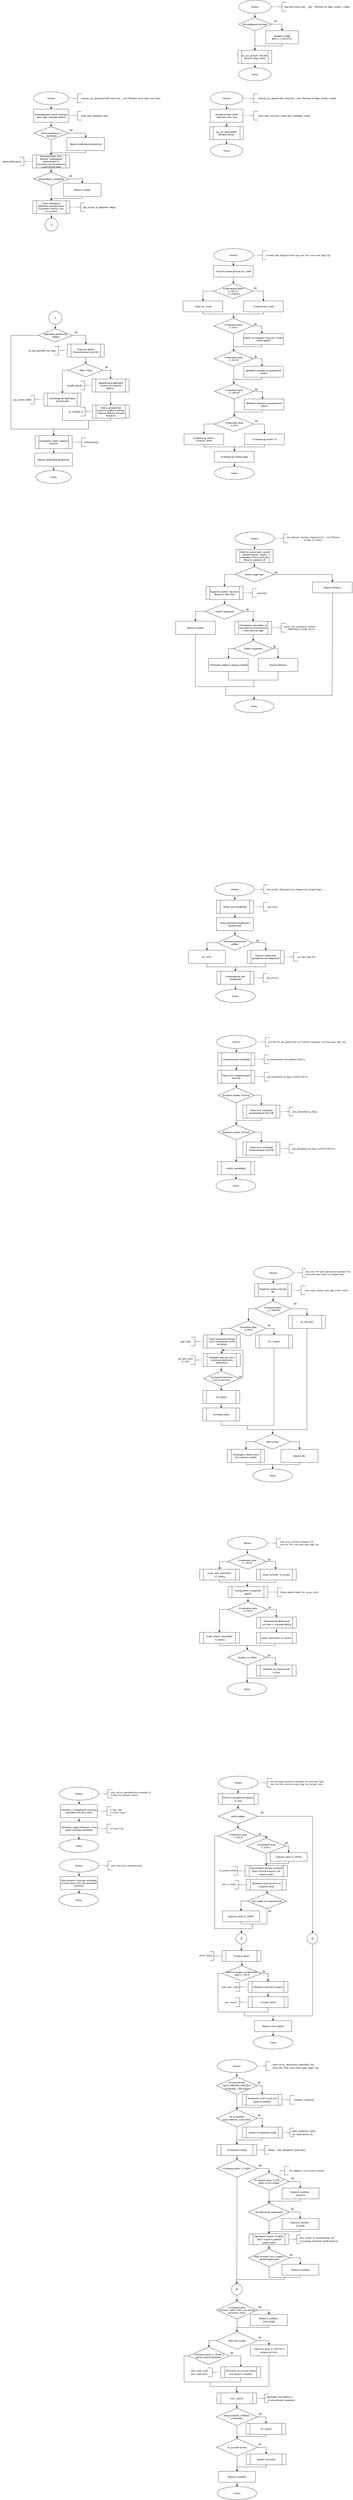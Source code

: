 <mxfile version="20.3.0" type="device"><diagram id="RKdPhKUIFr3Iea7Q2CUG" name="Страница 1"><mxGraphModel dx="1383" dy="346" grid="1" gridSize="10" guides="1" tooltips="1" connect="1" arrows="1" fold="1" page="1" pageScale="1" pageWidth="827" pageHeight="1169" math="0" shadow="0"><root><mxCell id="0"/><mxCell id="1" parent="0"/><mxCell id="jzbxLdj4GuoLZ_hlEQVT-1" value="&lt;font style=&quot;font-size: 10px;&quot;&gt;Начало&lt;/font&gt;" style="ellipse;whiteSpace=wrap;html=1;strokeWidth=1;" parent="1" vertex="1"><mxGeometry x="300" y="50" width="150" height="60" as="geometry"/></mxCell><mxCell id="jzbxLdj4GuoLZ_hlEQVT-4" value="" style="strokeWidth=1;html=1;shape=mxgraph.flowchart.annotation_2;align=left;labelPosition=right;pointerEvents=1;fontSize=10;" parent="1" vertex="1"><mxGeometry x="480" y="60" width="40" height="40" as="geometry"/></mxCell><mxCell id="jzbxLdj4GuoLZ_hlEQVT-5" value="" style="endArrow=none;dashed=1;html=1;rounded=0;fontSize=10;entryX=0;entryY=0.5;entryDx=0;entryDy=0;entryPerimeter=0;exitX=1;exitY=0.5;exitDx=0;exitDy=0;strokeWidth=1;" parent="1" source="jzbxLdj4GuoLZ_hlEQVT-1" target="jzbxLdj4GuoLZ_hlEQVT-4" edge="1"><mxGeometry width="50" height="50" relative="1" as="geometry"><mxPoint x="390" y="300" as="sourcePoint"/><mxPoint x="440" y="250" as="targetPoint"/></mxGeometry></mxCell><mxCell id="jzbxLdj4GuoLZ_hlEQVT-6" value="long open (const char __user *, filename, int, flags, umode_t, mode)" style="text;html=1;align=center;verticalAlign=middle;resizable=0;points=[];autosize=1;strokeColor=none;fillColor=none;fontSize=10;" parent="1" vertex="1"><mxGeometry x="500" y="65" width="320" height="30" as="geometry"/></mxCell><mxCell id="jzbxLdj4GuoLZ_hlEQVT-7" value="64х разрядная система" style="strokeWidth=1;html=1;shape=mxgraph.flowchart.decision;whiteSpace=wrap;fontSize=10;" parent="1" vertex="1"><mxGeometry x="300" y="130" width="150" height="60" as="geometry"/></mxCell><mxCell id="jzbxLdj4GuoLZ_hlEQVT-8" value="" style="endArrow=classic;html=1;rounded=0;strokeWidth=1;fontSize=10;exitX=0.5;exitY=1;exitDx=0;exitDy=0;entryX=0.5;entryY=0;entryDx=0;entryDy=0;entryPerimeter=0;" parent="1" source="jzbxLdj4GuoLZ_hlEQVT-1" target="jzbxLdj4GuoLZ_hlEQVT-7" edge="1"><mxGeometry width="50" height="50" relative="1" as="geometry"><mxPoint x="390" y="300" as="sourcePoint"/><mxPoint x="440" y="250" as="targetPoint"/></mxGeometry></mxCell><mxCell id="jzbxLdj4GuoLZ_hlEQVT-9" value="добавить к flags флаг&amp;nbsp;&lt;span style=&quot;caret-color: rgb(0, 0, 0); font-family: -webkit-standard; text-align: start; text-size-adjust: auto;&quot;&gt;&lt;font style=&quot;font-size: 10px;&quot;&gt;O_LARGEFILE&lt;/font&gt;&lt;/span&gt;" style="rounded=0;whiteSpace=wrap;html=1;strokeWidth=1;fontSize=10;" parent="1" vertex="1"><mxGeometry x="425" y="190" width="150" height="60" as="geometry"/></mxCell><mxCell id="jzbxLdj4GuoLZ_hlEQVT-10" value="" style="endArrow=classic;html=1;rounded=0;strokeWidth=1;fontSize=10;exitX=1;exitY=0.5;exitDx=0;exitDy=0;exitPerimeter=0;entryX=0.5;entryY=0;entryDx=0;entryDy=0;" parent="1" source="jzbxLdj4GuoLZ_hlEQVT-7" target="jzbxLdj4GuoLZ_hlEQVT-9" edge="1"><mxGeometry width="50" height="50" relative="1" as="geometry"><mxPoint x="390" y="290" as="sourcePoint"/><mxPoint x="440" y="240" as="targetPoint"/><Array as="points"><mxPoint x="500" y="160"/></Array></mxGeometry></mxCell><mxCell id="jzbxLdj4GuoLZ_hlEQVT-11" value="Да" style="text;html=1;align=center;verticalAlign=middle;resizable=0;points=[];autosize=1;strokeColor=none;fillColor=none;fontSize=10;" parent="1" vertex="1"><mxGeometry x="450" y="130" width="40" height="30" as="geometry"/></mxCell><mxCell id="jzbxLdj4GuoLZ_hlEQVT-13" value="do_sys_open(AT_FDCWD, filename, flags, mode)" style="shape=process;whiteSpace=wrap;html=1;backgroundOutline=1;strokeWidth=1;fontSize=10;" parent="1" vertex="1"><mxGeometry x="297.5" y="280" width="155" height="60" as="geometry"/></mxCell><mxCell id="jzbxLdj4GuoLZ_hlEQVT-14" value="&lt;font style=&quot;font-size: 10px;&quot;&gt;Конец&lt;/font&gt;" style="ellipse;whiteSpace=wrap;html=1;strokeWidth=1;" parent="1" vertex="1"><mxGeometry x="300" y="360" width="150" height="60" as="geometry"/></mxCell><mxCell id="jzbxLdj4GuoLZ_hlEQVT-15" value="" style="endArrow=classic;html=1;rounded=0;strokeWidth=1;fontSize=10;exitX=0.5;exitY=1;exitDx=0;exitDy=0;entryX=0.5;entryY=0;entryDx=0;entryDy=0;" parent="1" source="jzbxLdj4GuoLZ_hlEQVT-9" target="jzbxLdj4GuoLZ_hlEQVT-13" edge="1"><mxGeometry width="50" height="50" relative="1" as="geometry"><mxPoint x="400" y="260" as="sourcePoint"/><mxPoint x="450" y="210" as="targetPoint"/><Array as="points"><mxPoint x="500" y="260"/><mxPoint x="375" y="260"/></Array></mxGeometry></mxCell><mxCell id="jzbxLdj4GuoLZ_hlEQVT-16" value="" style="endArrow=classic;html=1;rounded=0;strokeWidth=1;fontSize=10;exitX=0.5;exitY=1;exitDx=0;exitDy=0;exitPerimeter=0;entryX=0.5;entryY=0;entryDx=0;entryDy=0;" parent="1" source="jzbxLdj4GuoLZ_hlEQVT-7" target="jzbxLdj4GuoLZ_hlEQVT-13" edge="1"><mxGeometry width="50" height="50" relative="1" as="geometry"><mxPoint x="400" y="260" as="sourcePoint"/><mxPoint x="450" y="210" as="targetPoint"/></mxGeometry></mxCell><mxCell id="jzbxLdj4GuoLZ_hlEQVT-17" value="" style="endArrow=classic;html=1;rounded=0;strokeWidth=1;fontSize=10;exitX=0.5;exitY=1;exitDx=0;exitDy=0;entryX=0.5;entryY=0;entryDx=0;entryDy=0;" parent="1" source="jzbxLdj4GuoLZ_hlEQVT-13" target="jzbxLdj4GuoLZ_hlEQVT-14" edge="1"><mxGeometry width="50" height="50" relative="1" as="geometry"><mxPoint x="400" y="260" as="sourcePoint"/><mxPoint x="450" y="210" as="targetPoint"/></mxGeometry></mxCell><mxCell id="jzbxLdj4GuoLZ_hlEQVT-18" value="&lt;font style=&quot;font-size: 10px;&quot;&gt;Начало&lt;/font&gt;" style="ellipse;whiteSpace=wrap;html=1;strokeWidth=1;" parent="1" vertex="1"><mxGeometry x="170" y="470" width="150" height="60" as="geometry"/></mxCell><mxCell id="jzbxLdj4GuoLZ_hlEQVT-19" value="" style="strokeWidth=1;html=1;shape=mxgraph.flowchart.annotation_2;align=left;labelPosition=right;pointerEvents=1;fontSize=10;" parent="1" vertex="1"><mxGeometry x="350" y="480" width="40" height="40" as="geometry"/></mxCell><mxCell id="jzbxLdj4GuoLZ_hlEQVT-20" value="" style="endArrow=none;dashed=1;html=1;rounded=0;fontSize=10;entryX=0;entryY=0.5;entryDx=0;entryDy=0;entryPerimeter=0;exitX=1;exitY=0.5;exitDx=0;exitDy=0;strokeWidth=1;" parent="1" source="jzbxLdj4GuoLZ_hlEQVT-18" target="jzbxLdj4GuoLZ_hlEQVT-19" edge="1"><mxGeometry width="50" height="50" relative="1" as="geometry"><mxPoint x="260" y="720" as="sourcePoint"/><mxPoint x="310" y="670" as="targetPoint"/></mxGeometry></mxCell><mxCell id="jzbxLdj4GuoLZ_hlEQVT-21" value="long do_sys_open(int dfd, const char __user *filename, int flags, umode_t mode)" style="text;html=1;align=center;verticalAlign=middle;resizable=0;points=[];autosize=1;strokeColor=none;fillColor=none;fontSize=10;" parent="1" vertex="1"><mxGeometry x="380" y="485" width="380" height="30" as="geometry"/></mxCell><mxCell id="jzbxLdj4GuoLZ_hlEQVT-22" value="" style="endArrow=classic;html=1;rounded=0;strokeWidth=1;fontSize=10;exitX=0.5;exitY=1;exitDx=0;exitDy=0;entryX=0.5;entryY=0;entryDx=0;entryDy=0;entryPerimeter=0;" parent="1" source="jzbxLdj4GuoLZ_hlEQVT-18" edge="1"><mxGeometry width="50" height="50" relative="1" as="geometry"><mxPoint x="260" y="720" as="sourcePoint"/><mxPoint x="245" y="550" as="targetPoint"/></mxGeometry></mxCell><mxCell id="jzbxLdj4GuoLZ_hlEQVT-23" value="Инициализация полей структуры open_how" style="rounded=0;whiteSpace=wrap;html=1;strokeWidth=1;fontSize=10;" parent="1" vertex="1"><mxGeometry x="170" y="550" width="150" height="60" as="geometry"/></mxCell><mxCell id="jzbxLdj4GuoLZ_hlEQVT-24" value="" style="strokeWidth=1;html=1;shape=mxgraph.flowchart.annotation_2;align=left;labelPosition=right;pointerEvents=1;fontSize=10;" parent="1" vertex="1"><mxGeometry x="350" y="560" width="40" height="40" as="geometry"/></mxCell><mxCell id="jzbxLdj4GuoLZ_hlEQVT-25" value="" style="endArrow=none;dashed=1;html=1;rounded=0;fontSize=10;entryX=0;entryY=0.5;entryDx=0;entryDy=0;entryPerimeter=0;exitX=1;exitY=0.5;exitDx=0;exitDy=0;strokeWidth=1;" parent="1" target="jzbxLdj4GuoLZ_hlEQVT-24" edge="1"><mxGeometry width="50" height="50" relative="1" as="geometry"><mxPoint x="320.0" y="580" as="sourcePoint"/><mxPoint x="310" y="750" as="targetPoint"/></mxGeometry></mxCell><mxCell id="jzbxLdj4GuoLZ_hlEQVT-26" value="struct open_how how = build_open_how(flags, mode);" style="text;html=1;align=center;verticalAlign=middle;resizable=0;points=[];autosize=1;strokeColor=none;fillColor=none;fontSize=10;" parent="1" vertex="1"><mxGeometry x="380" y="565" width="260" height="30" as="geometry"/></mxCell><mxCell id="jzbxLdj4GuoLZ_hlEQVT-27" value="do_sys_openat2(dfd, filename, &amp;amp;how);" style="shape=process;whiteSpace=wrap;html=1;backgroundOutline=1;strokeWidth=1;fontSize=10;" parent="1" vertex="1"><mxGeometry x="167.5" y="630" width="155" height="60" as="geometry"/></mxCell><mxCell id="jzbxLdj4GuoLZ_hlEQVT-28" value="" style="endArrow=classic;html=1;rounded=0;strokeWidth=1;fontSize=10;exitX=0.5;exitY=1;exitDx=0;exitDy=0;entryX=0.5;entryY=0;entryDx=0;entryDy=0;" parent="1" source="jzbxLdj4GuoLZ_hlEQVT-23" target="jzbxLdj4GuoLZ_hlEQVT-27" edge="1"><mxGeometry width="50" height="50" relative="1" as="geometry"><mxPoint x="255" y="540" as="sourcePoint"/><mxPoint x="255" y="560" as="targetPoint"/><Array as="points"/></mxGeometry></mxCell><mxCell id="jzbxLdj4GuoLZ_hlEQVT-29" value="&lt;font style=&quot;font-size: 10px;&quot;&gt;Конец&lt;/font&gt;" style="ellipse;whiteSpace=wrap;html=1;strokeWidth=1;" parent="1" vertex="1"><mxGeometry x="170" y="710" width="150" height="60" as="geometry"/></mxCell><mxCell id="jzbxLdj4GuoLZ_hlEQVT-30" value="" style="endArrow=classic;html=1;rounded=0;strokeWidth=1;fontSize=10;exitX=0.5;exitY=1;exitDx=0;exitDy=0;entryX=0.5;entryY=0;entryDx=0;entryDy=0;" parent="1" edge="1"><mxGeometry width="50" height="50" relative="1" as="geometry"><mxPoint x="244.52" y="690" as="sourcePoint"/><mxPoint x="244.52" y="710" as="targetPoint"/><Array as="points"/></mxGeometry></mxCell><mxCell id="jzbxLdj4GuoLZ_hlEQVT-31" value="&lt;font style=&quot;font-size: 10px;&quot;&gt;Начало&lt;/font&gt;" style="ellipse;whiteSpace=wrap;html=1;strokeWidth=1;" parent="1" vertex="1"><mxGeometry x="-644.07" y="470" width="162.5" height="60" as="geometry"/></mxCell><mxCell id="jzbxLdj4GuoLZ_hlEQVT-32" value="" style="strokeWidth=1;html=1;shape=mxgraph.flowchart.annotation_2;align=left;labelPosition=right;pointerEvents=1;fontSize=10;" parent="1" vertex="1"><mxGeometry x="-461.56" y="480" width="40" height="40" as="geometry"/></mxCell><mxCell id="jzbxLdj4GuoLZ_hlEQVT-33" value="" style="endArrow=none;dashed=1;html=1;rounded=0;fontSize=10;entryX=0;entryY=0.5;entryDx=0;entryDy=0;entryPerimeter=0;exitX=1;exitY=0.5;exitDx=0;exitDy=0;strokeWidth=1;" parent="1" source="jzbxLdj4GuoLZ_hlEQVT-31" target="jzbxLdj4GuoLZ_hlEQVT-32" edge="1"><mxGeometry width="50" height="50" relative="1" as="geometry"><mxPoint x="-551.56" y="720" as="sourcePoint"/><mxPoint x="-501.56" y="670" as="targetPoint"/></mxGeometry></mxCell><mxCell id="jzbxLdj4GuoLZ_hlEQVT-34" value="&lt;div&gt;long do_sys_openat2(int dfd, const char __user *filename,&amp;nbsp;&lt;span style=&quot;background-color: initial;&quot;&gt;struct open_how *how)&lt;/span&gt;&lt;/div&gt;" style="text;html=1;align=center;verticalAlign=middle;resizable=0;points=[];autosize=1;strokeColor=none;fillColor=none;fontSize=10;" parent="1" vertex="1"><mxGeometry x="-436.56" y="485" width="390" height="30" as="geometry"/></mxCell><mxCell id="jzbxLdj4GuoLZ_hlEQVT-35" value="" style="endArrow=classic;html=1;rounded=0;strokeWidth=1;fontSize=10;exitX=0.5;exitY=1;exitDx=0;exitDy=0;entryX=0.5;entryY=0;entryDx=0;entryDy=0;" parent="1" source="jzbxLdj4GuoLZ_hlEQVT-31" target="jzbxLdj4GuoLZ_hlEQVT-36" edge="1"><mxGeometry width="50" height="50" relative="1" as="geometry"><mxPoint x="-551.56" y="720" as="sourcePoint"/><mxPoint x="-566.56" y="550" as="targetPoint"/></mxGeometry></mxCell><mxCell id="jzbxLdj4GuoLZ_hlEQVT-36" value="Инициализация полей структуры open_flags, проверка флагов" style="rounded=0;whiteSpace=wrap;html=1;strokeWidth=1;fontSize=10;" parent="1" vertex="1"><mxGeometry x="-643.9" y="550" width="162.5" height="60" as="geometry"/></mxCell><mxCell id="jzbxLdj4GuoLZ_hlEQVT-37" value="" style="strokeWidth=1;html=1;shape=mxgraph.flowchart.annotation_2;align=left;labelPosition=right;pointerEvents=1;fontSize=10;" parent="1" vertex="1"><mxGeometry x="-461.56" y="560" width="40" height="40" as="geometry"/></mxCell><mxCell id="jzbxLdj4GuoLZ_hlEQVT-38" value="" style="endArrow=none;dashed=1;html=1;rounded=0;fontSize=10;entryX=0;entryY=0.5;entryDx=0;entryDy=0;entryPerimeter=0;strokeWidth=1;exitX=1;exitY=0.5;exitDx=0;exitDy=0;" parent="1" source="jzbxLdj4GuoLZ_hlEQVT-36" target="jzbxLdj4GuoLZ_hlEQVT-37" edge="1"><mxGeometry width="50" height="50" relative="1" as="geometry"><mxPoint x="-479.06" y="580" as="sourcePoint"/><mxPoint x="-501.56" y="750" as="targetPoint"/></mxGeometry></mxCell><mxCell id="jzbxLdj4GuoLZ_hlEQVT-39" value="build_open_flags(how, &amp;amp;op);" style="text;html=1;align=center;verticalAlign=middle;resizable=0;points=[];autosize=1;strokeColor=none;fillColor=none;fontSize=10;" parent="1" vertex="1"><mxGeometry x="-436.56" y="565" width="150" height="30" as="geometry"/></mxCell><mxCell id="3GOhEofnUTLrOtjO_FFq-136" style="edgeStyle=orthogonalEdgeStyle;rounded=0;orthogonalLoop=1;jettySize=auto;html=1;exitX=1;exitY=0.5;exitDx=0;exitDy=0;exitPerimeter=0;entryX=0.5;entryY=0;entryDx=0;entryDy=0;fontSize=10;endArrow=classic;endFill=1;" parent="1" source="jzbxLdj4GuoLZ_hlEQVT-40" target="jzbxLdj4GuoLZ_hlEQVT-212" edge="1"><mxGeometry relative="1" as="geometry"/></mxCell><mxCell id="jzbxLdj4GuoLZ_hlEQVT-40" value="&lt;br&gt;Флаги проверены с&lt;br&gt;&amp;nbsp;ошибками" style="strokeWidth=1;html=1;shape=mxgraph.flowchart.decision;whiteSpace=wrap;fontSize=10;" parent="1" vertex="1"><mxGeometry x="-642.03" y="630" width="158.75" height="60" as="geometry"/></mxCell><mxCell id="jzbxLdj4GuoLZ_hlEQVT-41" value="Инициализация struct filename, копирование имени файла из пространства пользователя в простанство ядра" style="shape=process;whiteSpace=wrap;html=1;backgroundOutline=1;strokeWidth=1;fontSize=10;" parent="1" vertex="1"><mxGeometry x="-647.81" y="760" width="170" height="60" as="geometry"/></mxCell><mxCell id="jzbxLdj4GuoLZ_hlEQVT-45" value="" style="endArrow=classic;html=1;rounded=0;strokeWidth=1;fontSize=10;exitX=0.5;exitY=1;exitDx=0;exitDy=0;entryX=0.5;entryY=0;entryDx=0;entryDy=0;entryPerimeter=0;" parent="1" source="jzbxLdj4GuoLZ_hlEQVT-36" target="jzbxLdj4GuoLZ_hlEQVT-40" edge="1"><mxGeometry width="50" height="50" relative="1" as="geometry"><mxPoint x="-519.06" y="690" as="sourcePoint"/><mxPoint x="-469.06" y="640" as="targetPoint"/></mxGeometry></mxCell><mxCell id="jzbxLdj4GuoLZ_hlEQVT-47" value="Да" style="text;html=1;align=center;verticalAlign=middle;resizable=0;points=[];autosize=1;strokeColor=none;fillColor=none;fontSize=10;" parent="1" vertex="1"><mxGeometry x="-490.06" y="630" width="40" height="30" as="geometry"/></mxCell><mxCell id="jzbxLdj4GuoLZ_hlEQVT-48" value="" style="strokeWidth=1;html=1;shape=mxgraph.flowchart.annotation_2;align=left;labelPosition=right;pointerEvents=1;fontSize=10;flipV=1;flipH=1;" parent="1" vertex="1"><mxGeometry x="-707.81" y="770" width="40" height="40" as="geometry"/></mxCell><mxCell id="jzbxLdj4GuoLZ_hlEQVT-49" value="" style="endArrow=none;dashed=1;html=1;rounded=0;fontSize=10;entryX=0;entryY=0.5;entryDx=0;entryDy=0;entryPerimeter=0;strokeWidth=1;exitX=0;exitY=0.5;exitDx=0;exitDy=0;" parent="1" source="jzbxLdj4GuoLZ_hlEQVT-41" target="jzbxLdj4GuoLZ_hlEQVT-48" edge="1"><mxGeometry width="50" height="50" relative="1" as="geometry"><mxPoint x="-744.06" y="700.87" as="sourcePoint"/><mxPoint x="-727.81" y="530.87" as="targetPoint"/></mxGeometry></mxCell><mxCell id="jzbxLdj4GuoLZ_hlEQVT-50" value="getname(filename);" style="text;html=1;align=center;verticalAlign=middle;resizable=0;points=[];autosize=1;strokeColor=none;fillColor=none;fontSize=10;flipV=1;flipH=1;" parent="1" vertex="1"><mxGeometry x="-797.81" y="775" width="110" height="30" as="geometry"/></mxCell><mxCell id="3GOhEofnUTLrOtjO_FFq-138" style="edgeStyle=orthogonalEdgeStyle;rounded=0;orthogonalLoop=1;jettySize=auto;html=1;exitX=1;exitY=0.5;exitDx=0;exitDy=0;exitPerimeter=0;entryX=0.5;entryY=0;entryDx=0;entryDy=0;fontSize=10;endArrow=classic;endFill=1;" parent="1" source="jzbxLdj4GuoLZ_hlEQVT-51" target="jzbxLdj4GuoLZ_hlEQVT-213" edge="1"><mxGeometry relative="1" as="geometry"/></mxCell><mxCell id="jzbxLdj4GuoLZ_hlEQVT-51" value="копирование с ошибками" style="strokeWidth=1;html=1;shape=mxgraph.flowchart.decision;whiteSpace=wrap;fontSize=10;" parent="1" vertex="1"><mxGeometry x="-642.19" y="840" width="158.75" height="60" as="geometry"/></mxCell><mxCell id="jzbxLdj4GuoLZ_hlEQVT-52" value="" style="endArrow=classic;html=1;rounded=0;strokeWidth=1;fontSize=10;exitX=0.5;exitY=1;exitDx=0;exitDy=0;entryX=0.5;entryY=0;entryDx=0;entryDy=0;entryPerimeter=0;" parent="1" source="jzbxLdj4GuoLZ_hlEQVT-41" target="jzbxLdj4GuoLZ_hlEQVT-51" edge="1"><mxGeometry width="50" height="50" relative="1" as="geometry"><mxPoint x="-557.81" y="830" as="sourcePoint"/><mxPoint x="-507.81" y="780" as="targetPoint"/></mxGeometry></mxCell><mxCell id="3GOhEofnUTLrOtjO_FFq-218" style="edgeStyle=orthogonalEdgeStyle;rounded=0;orthogonalLoop=1;jettySize=auto;html=1;exitX=0.5;exitY=1;exitDx=0;exitDy=0;entryX=0.5;entryY=0;entryDx=0;entryDy=0;fontSize=10;endArrow=classic;endFill=1;" parent="1" source="jzbxLdj4GuoLZ_hlEQVT-53" target="3GOhEofnUTLrOtjO_FFq-217" edge="1"><mxGeometry relative="1" as="geometry"/></mxCell><mxCell id="jzbxLdj4GuoLZ_hlEQVT-53" value="Поиск свободного файлового дескриптора и установка отметки о том, что он занят" style="shape=process;whiteSpace=wrap;html=1;backgroundOutline=1;strokeWidth=1;fontSize=10;" parent="1" vertex="1"><mxGeometry x="-646.55" y="970" width="170" height="60" as="geometry"/></mxCell><mxCell id="jzbxLdj4GuoLZ_hlEQVT-54" value="" style="strokeWidth=1;html=1;shape=mxgraph.flowchart.annotation_2;align=left;labelPosition=right;pointerEvents=1;fontSize=10;flipH=0;" parent="1" vertex="1"><mxGeometry x="-446.56" y="980" width="40" height="40" as="geometry"/></mxCell><mxCell id="jzbxLdj4GuoLZ_hlEQVT-56" value="get_unused_fd_flags(how-&amp;gt;flags);" style="text;html=1;align=center;verticalAlign=middle;resizable=0;points=[];autosize=1;strokeColor=none;fillColor=none;fontSize=10;flipH=1;" parent="1" vertex="1"><mxGeometry x="-425.31" y="985" width="170" height="30" as="geometry"/></mxCell><mxCell id="jzbxLdj4GuoLZ_hlEQVT-58" value="файловый дескриптор&lt;br&gt;&amp;nbsp;найден" style="strokeWidth=1;html=1;shape=mxgraph.flowchart.decision;whiteSpace=wrap;fontSize=10;" parent="1" vertex="1"><mxGeometry x="-622.5" y="1558" width="158.75" height="60" as="geometry"/></mxCell><mxCell id="jzbxLdj4GuoLZ_hlEQVT-59" value="Открытие файла. Инициализация struct file" style="shape=process;whiteSpace=wrap;html=1;backgroundOutline=1;strokeWidth=1;fontSize=10;" parent="1" vertex="1"><mxGeometry x="-488.13" y="1628" width="170" height="60" as="geometry"/></mxCell><mxCell id="jzbxLdj4GuoLZ_hlEQVT-65" value="" style="endArrow=classic;html=1;rounded=0;strokeWidth=1;fontSize=10;exitX=0.5;exitY=1;exitDx=0;exitDy=0;exitPerimeter=0;entryX=0.5;entryY=0;entryDx=0;entryDy=0;" parent="1" source="jzbxLdj4GuoLZ_hlEQVT-40" target="jzbxLdj4GuoLZ_hlEQVT-41" edge="1"><mxGeometry width="50" height="50" relative="1" as="geometry"><mxPoint x="-424.06" y="960" as="sourcePoint"/><mxPoint x="-374.06" y="910" as="targetPoint"/></mxGeometry></mxCell><mxCell id="jzbxLdj4GuoLZ_hlEQVT-67" value="" style="endArrow=none;dashed=1;html=1;rounded=0;strokeWidth=1;fontSize=10;exitX=0;exitY=0.5;exitDx=0;exitDy=0;exitPerimeter=0;" parent="1" source="jzbxLdj4GuoLZ_hlEQVT-54" edge="1"><mxGeometry width="50" height="50" relative="1" as="geometry"><mxPoint x="-519.06" y="965" as="sourcePoint"/><mxPoint x="-479.06" y="1000" as="targetPoint"/><Array as="points"/></mxGeometry></mxCell><mxCell id="jzbxLdj4GuoLZ_hlEQVT-70" value="Да" style="text;html=1;align=center;verticalAlign=middle;resizable=0;points=[];autosize=1;strokeColor=none;fillColor=none;fontSize=10;" parent="1" vertex="1"><mxGeometry x="-492.81" y="840" width="40" height="30" as="geometry"/></mxCell><mxCell id="jzbxLdj4GuoLZ_hlEQVT-75" value="" style="strokeWidth=1;html=1;shape=mxgraph.flowchart.annotation_2;align=left;labelPosition=right;pointerEvents=1;fontSize=10;direction=east;flipH=1;" parent="1" vertex="1"><mxGeometry x="-548.13" y="1638" width="40" height="40" as="geometry"/></mxCell><mxCell id="jzbxLdj4GuoLZ_hlEQVT-76" value="" style="endArrow=none;dashed=1;html=1;rounded=0;fontSize=10;entryX=0;entryY=0.5;entryDx=0;entryDy=0;entryPerimeter=0;strokeWidth=1;" parent="1" target="jzbxLdj4GuoLZ_hlEQVT-75" edge="1"><mxGeometry width="50" height="50" relative="1" as="geometry"><mxPoint x="-488.13" y="1658" as="sourcePoint"/><mxPoint x="-277.5" y="1828" as="targetPoint"/></mxGeometry></mxCell><mxCell id="jzbxLdj4GuoLZ_hlEQVT-77" value="do_filp_open(dfd, tmp, &amp;amp;op);" style="text;html=1;align=center;verticalAlign=middle;resizable=0;points=[];autosize=1;strokeColor=none;fillColor=none;fontSize=10;flipH=1;" parent="1" vertex="1"><mxGeometry x="-678.13" y="1643" width="150" height="30" as="geometry"/></mxCell><mxCell id="jzbxLdj4GuoLZ_hlEQVT-78" value="Файл открыт" style="strokeWidth=1;html=1;shape=mxgraph.flowchart.decision;whiteSpace=wrap;fontSize=10;" parent="1" vertex="1"><mxGeometry x="-482.5" y="1718" width="158.75" height="60" as="geometry"/></mxCell><mxCell id="jzbxLdj4GuoLZ_hlEQVT-79" value="Освобождение файлового дескриптора" style="shape=process;whiteSpace=wrap;html=1;backgroundOutline=1;strokeWidth=1;fontSize=10;" parent="1" vertex="1"><mxGeometry x="-595.63" y="1853" width="170" height="60" as="geometry"/></mxCell><mxCell id="jzbxLdj4GuoLZ_hlEQVT-80" value="" style="strokeWidth=1;html=1;shape=mxgraph.flowchart.annotation_2;align=left;labelPosition=right;pointerEvents=1;fontSize=10;flipH=1;" parent="1" vertex="1"><mxGeometry x="-660.0" y="1863" width="40" height="40" as="geometry"/></mxCell><mxCell id="jzbxLdj4GuoLZ_hlEQVT-81" value="put_unused_fd(fd);" style="text;html=1;align=center;verticalAlign=middle;resizable=0;points=[];autosize=1;strokeColor=none;fillColor=none;fontSize=10;flipH=1;" parent="1" vertex="1"><mxGeometry x="-750.0" y="1868" width="110" height="30" as="geometry"/></mxCell><mxCell id="jzbxLdj4GuoLZ_hlEQVT-82" value="" style="endArrow=none;dashed=1;html=1;rounded=0;strokeWidth=1;fontSize=10;exitX=0;exitY=0.5;exitDx=0;exitDy=0;exitPerimeter=0;entryX=0;entryY=0.5;entryDx=0;entryDy=0;" parent="1" source="jzbxLdj4GuoLZ_hlEQVT-80" edge="1"><mxGeometry width="50" height="50" relative="1" as="geometry"><mxPoint x="-465.63" y="1848" as="sourcePoint"/><mxPoint x="-595.63" y="1883" as="targetPoint"/></mxGeometry></mxCell><mxCell id="jzbxLdj4GuoLZ_hlEQVT-83" value="" style="endArrow=classic;html=1;rounded=0;strokeWidth=1;fontSize=10;exitX=0.5;exitY=1;exitDx=0;exitDy=0;entryX=0.5;entryY=0;entryDx=0;entryDy=0;entryPerimeter=0;" parent="1" source="3GOhEofnUTLrOtjO_FFq-216" target="jzbxLdj4GuoLZ_hlEQVT-58" edge="1"><mxGeometry width="50" height="50" relative="1" as="geometry"><mxPoint x="-544.06" y="1539" as="sourcePoint"/><mxPoint x="-471.57" y="1659" as="targetPoint"/></mxGeometry></mxCell><mxCell id="jzbxLdj4GuoLZ_hlEQVT-84" value="" style="endArrow=classic;html=1;rounded=0;strokeWidth=1;fontSize=10;exitX=1;exitY=0.5;exitDx=0;exitDy=0;exitPerimeter=0;entryX=0.5;entryY=0;entryDx=0;entryDy=0;" parent="1" source="jzbxLdj4GuoLZ_hlEQVT-58" target="jzbxLdj4GuoLZ_hlEQVT-59" edge="1"><mxGeometry width="50" height="50" relative="1" as="geometry"><mxPoint x="-518.13" y="1708" as="sourcePoint"/><mxPoint x="-468.13" y="1658" as="targetPoint"/><Array as="points"><mxPoint x="-403.13" y="1588"/></Array></mxGeometry></mxCell><mxCell id="jzbxLdj4GuoLZ_hlEQVT-85" value="Да" style="text;html=1;align=center;verticalAlign=middle;resizable=0;points=[];autosize=1;strokeColor=none;fillColor=none;fontSize=10;" parent="1" vertex="1"><mxGeometry x="-468.13" y="1558" width="40" height="30" as="geometry"/></mxCell><mxCell id="jzbxLdj4GuoLZ_hlEQVT-86" value="" style="endArrow=classic;html=1;rounded=0;strokeWidth=1;fontSize=10;exitX=0.5;exitY=1;exitDx=0;exitDy=0;entryX=0.5;entryY=0;entryDx=0;entryDy=0;entryPerimeter=0;" parent="1" source="jzbxLdj4GuoLZ_hlEQVT-59" target="jzbxLdj4GuoLZ_hlEQVT-78" edge="1"><mxGeometry width="50" height="50" relative="1" as="geometry"><mxPoint x="-518.13" y="1758" as="sourcePoint"/><mxPoint x="-468.13" y="1708" as="targetPoint"/></mxGeometry></mxCell><mxCell id="jzbxLdj4GuoLZ_hlEQVT-87" value="" style="endArrow=classic;html=1;rounded=0;strokeWidth=1;fontSize=10;exitX=0;exitY=0.5;exitDx=0;exitDy=0;exitPerimeter=0;entryX=0.5;entryY=0;entryDx=0;entryDy=0;" parent="1" source="jzbxLdj4GuoLZ_hlEQVT-78" target="jzbxLdj4GuoLZ_hlEQVT-79" edge="1"><mxGeometry width="50" height="50" relative="1" as="geometry"><mxPoint x="-518.13" y="1758" as="sourcePoint"/><mxPoint x="-468.13" y="1708" as="targetPoint"/><Array as="points"><mxPoint x="-511.13" y="1748"/></Array></mxGeometry></mxCell><mxCell id="jzbxLdj4GuoLZ_hlEQVT-88" value="Уведомление файловой системы об открытии файла.&amp;nbsp;" style="shape=process;whiteSpace=wrap;html=1;backgroundOutline=1;strokeWidth=1;fontSize=10;" parent="1" vertex="1"><mxGeometry x="-374.13" y="1788" width="170" height="60" as="geometry"/></mxCell><mxCell id="jzbxLdj4GuoLZ_hlEQVT-89" value="" style="strokeWidth=1;html=1;shape=mxgraph.flowchart.annotation_2;align=left;labelPosition=right;pointerEvents=1;fontSize=10;flipH=1;" parent="1" vertex="1"><mxGeometry x="-428.13" y="1798" width="40" height="40" as="geometry"/></mxCell><mxCell id="jzbxLdj4GuoLZ_hlEQVT-90" value="" style="endArrow=none;dashed=1;html=1;rounded=0;fontSize=10;entryX=0;entryY=0.5;entryDx=0;entryDy=0;entryPerimeter=0;strokeWidth=1;exitX=0;exitY=0.5;exitDx=0;exitDy=0;" parent="1" source="jzbxLdj4GuoLZ_hlEQVT-88" target="jzbxLdj4GuoLZ_hlEQVT-89" edge="1"><mxGeometry width="50" height="50" relative="1" as="geometry"><mxPoint x="-371.94" y="1858" as="sourcePoint"/><mxPoint x="-385.94" y="1858" as="targetPoint"/></mxGeometry></mxCell><mxCell id="jzbxLdj4GuoLZ_hlEQVT-91" value="fsnotify_open(f);" style="text;html=1;align=center;verticalAlign=middle;resizable=0;points=[];autosize=1;strokeColor=none;fillColor=none;fontSize=10;" parent="1" vertex="1"><mxGeometry x="-504.38" y="1803" width="100" height="30" as="geometry"/></mxCell><mxCell id="jzbxLdj4GuoLZ_hlEQVT-92" value="Запись дескриптора открытого файла в таблицу открытых файлов текущего процесса" style="shape=process;whiteSpace=wrap;html=1;backgroundOutline=1;strokeWidth=1;fontSize=10;" parent="1" vertex="1"><mxGeometry x="-373.13" y="1908" width="170" height="60" as="geometry"/></mxCell><mxCell id="jzbxLdj4GuoLZ_hlEQVT-93" value="" style="endArrow=classic;html=1;rounded=0;strokeWidth=1;fontSize=10;exitX=1;exitY=0.5;exitDx=0;exitDy=0;exitPerimeter=0;entryX=0.5;entryY=0;entryDx=0;entryDy=0;" parent="1" source="jzbxLdj4GuoLZ_hlEQVT-78" target="jzbxLdj4GuoLZ_hlEQVT-88" edge="1"><mxGeometry width="50" height="50" relative="1" as="geometry"><mxPoint x="-548.13" y="1818" as="sourcePoint"/><mxPoint x="-498.13" y="1768" as="targetPoint"/><Array as="points"><mxPoint x="-288.13" y="1748"/></Array></mxGeometry></mxCell><mxCell id="jzbxLdj4GuoLZ_hlEQVT-94" value="Да" style="text;html=1;align=center;verticalAlign=middle;resizable=0;points=[];autosize=1;strokeColor=none;fillColor=none;fontSize=10;" parent="1" vertex="1"><mxGeometry x="-328.13" y="1718" width="40" height="30" as="geometry"/></mxCell><mxCell id="jzbxLdj4GuoLZ_hlEQVT-95" value="" style="strokeWidth=1;html=1;shape=mxgraph.flowchart.annotation_2;align=left;labelPosition=right;pointerEvents=1;fontSize=10;flipH=1;" parent="1" vertex="1"><mxGeometry x="-426.25" y="1918" width="40" height="40" as="geometry"/></mxCell><mxCell id="jzbxLdj4GuoLZ_hlEQVT-96" value="" style="endArrow=none;dashed=1;html=1;rounded=0;fontSize=10;entryX=0;entryY=0.5;entryDx=0;entryDy=0;entryPerimeter=0;strokeWidth=1;exitX=0;exitY=0.5;exitDx=0;exitDy=0;" parent="1" source="jzbxLdj4GuoLZ_hlEQVT-92" target="jzbxLdj4GuoLZ_hlEQVT-95" edge="1"><mxGeometry width="50" height="50" relative="1" as="geometry"><mxPoint x="-198.94" y="1938" as="sourcePoint"/><mxPoint x="-215.19" y="2108" as="targetPoint"/></mxGeometry></mxCell><mxCell id="jzbxLdj4GuoLZ_hlEQVT-97" value="fd_install(fd, f);" style="text;html=1;align=center;verticalAlign=middle;resizable=0;points=[];autosize=1;strokeColor=none;fillColor=none;fontSize=10;" parent="1" vertex="1"><mxGeometry x="-494.38" y="1923" width="90" height="30" as="geometry"/></mxCell><mxCell id="jzbxLdj4GuoLZ_hlEQVT-98" value="" style="endArrow=classic;html=1;rounded=0;strokeWidth=1;fontSize=10;exitX=0.5;exitY=1;exitDx=0;exitDy=0;entryX=0.5;entryY=0;entryDx=0;entryDy=0;" parent="1" source="jzbxLdj4GuoLZ_hlEQVT-79" target="jzbxLdj4GuoLZ_hlEQVT-100" edge="1"><mxGeometry width="50" height="50" relative="1" as="geometry"><mxPoint x="-545.94" y="1858" as="sourcePoint"/><mxPoint x="-510.94" y="1978" as="targetPoint"/><Array as="points"><mxPoint x="-510.94" y="1978"/><mxPoint x="-390.94" y="1978"/><mxPoint x="-390.94" y="2018"/><mxPoint x="-550.94" y="2018"/></Array></mxGeometry></mxCell><mxCell id="jzbxLdj4GuoLZ_hlEQVT-99" value="" style="endArrow=classic;html=1;rounded=0;strokeWidth=1;fontSize=10;exitX=0.5;exitY=1;exitDx=0;exitDy=0;entryX=0.5;entryY=0;entryDx=0;entryDy=0;" parent="1" source="jzbxLdj4GuoLZ_hlEQVT-88" target="jzbxLdj4GuoLZ_hlEQVT-92" edge="1"><mxGeometry width="50" height="50" relative="1" as="geometry"><mxPoint x="-286.94" y="1888" as="sourcePoint"/><mxPoint x="-495.94" y="1808" as="targetPoint"/></mxGeometry></mxCell><mxCell id="jzbxLdj4GuoLZ_hlEQVT-100" value="Освободить память занятую filename" style="shape=process;whiteSpace=wrap;html=1;backgroundOutline=1;strokeWidth=1;fontSize=10;" parent="1" vertex="1"><mxGeometry x="-635.94" y="2048" width="170" height="60" as="geometry"/></mxCell><mxCell id="jzbxLdj4GuoLZ_hlEQVT-101" value="" style="strokeWidth=1;html=1;shape=mxgraph.flowchart.annotation_2;align=left;labelPosition=right;pointerEvents=1;fontSize=10;" parent="1" vertex="1"><mxGeometry x="-442.19" y="2058" width="40" height="40" as="geometry"/></mxCell><mxCell id="jzbxLdj4GuoLZ_hlEQVT-102" value="" style="endArrow=none;dashed=1;html=1;rounded=0;fontSize=10;entryX=0;entryY=0.5;entryDx=0;entryDy=0;entryPerimeter=0;strokeWidth=1;exitX=1;exitY=0.5;exitDx=0;exitDy=0;" parent="1" target="jzbxLdj4GuoLZ_hlEQVT-101" edge="1"><mxGeometry width="50" height="50" relative="1" as="geometry"><mxPoint x="-465.94" y="2078" as="sourcePoint"/><mxPoint x="-482.19" y="2248" as="targetPoint"/></mxGeometry></mxCell><mxCell id="jzbxLdj4GuoLZ_hlEQVT-103" value="putname(tmp);" style="text;html=1;align=center;verticalAlign=middle;resizable=0;points=[];autosize=1;strokeColor=none;fillColor=none;fontSize=10;" parent="1" vertex="1"><mxGeometry x="-422.94" y="2063" width="90" height="30" as="geometry"/></mxCell><mxCell id="jzbxLdj4GuoLZ_hlEQVT-104" value="" style="endArrow=classic;html=1;rounded=0;strokeWidth=1;fontSize=10;exitX=0.5;exitY=1;exitDx=0;exitDy=0;entryX=0.5;entryY=0;entryDx=0;entryDy=0;" parent="1" source="jzbxLdj4GuoLZ_hlEQVT-92" target="jzbxLdj4GuoLZ_hlEQVT-100" edge="1"><mxGeometry width="50" height="50" relative="1" as="geometry"><mxPoint x="-365.94" y="1988" as="sourcePoint"/><mxPoint x="-315.94" y="1938" as="targetPoint"/><Array as="points"><mxPoint x="-288.13" y="1978"/><mxPoint x="-390.94" y="1978"/><mxPoint x="-390.94" y="2018"/><mxPoint x="-550.94" y="2018"/></Array></mxGeometry></mxCell><mxCell id="jzbxLdj4GuoLZ_hlEQVT-106" value="" style="endArrow=classic;html=1;rounded=0;strokeWidth=1;fontSize=10;exitX=0;exitY=0.5;exitDx=0;exitDy=0;exitPerimeter=0;entryX=0.5;entryY=0;entryDx=0;entryDy=0;" parent="1" source="jzbxLdj4GuoLZ_hlEQVT-58" target="jzbxLdj4GuoLZ_hlEQVT-100" edge="1"><mxGeometry width="50" height="50" relative="1" as="geometry"><mxPoint x="-568.13" y="1798" as="sourcePoint"/><mxPoint x="-554.13" y="2008" as="targetPoint"/><Array as="points"><mxPoint x="-748.13" y="1588"/><mxPoint x="-748.13" y="1798"/><mxPoint x="-748.13" y="2018"/><mxPoint x="-551.13" y="2018"/></Array></mxGeometry></mxCell><mxCell id="jzbxLdj4GuoLZ_hlEQVT-108" value="" style="endArrow=classic;html=1;rounded=0;strokeWidth=1;fontSize=10;exitX=0.5;exitY=1;exitDx=0;exitDy=0;entryX=0.5;entryY=0;entryDx=0;entryDy=0;" parent="1" source="jzbxLdj4GuoLZ_hlEQVT-100" edge="1"><mxGeometry width="50" height="50" relative="1" as="geometry"><mxPoint x="-315.94" y="2098" as="sourcePoint"/><mxPoint x="-550.94" y="2128" as="targetPoint"/></mxGeometry></mxCell><mxCell id="jzbxLdj4GuoLZ_hlEQVT-109" value="&lt;font style=&quot;font-size: 10px;&quot;&gt;Конец&lt;/font&gt;" style="ellipse;whiteSpace=wrap;html=1;strokeWidth=1;" parent="1" vertex="1"><mxGeometry x="-632.79" y="2208" width="162.5" height="60" as="geometry"/></mxCell><mxCell id="jzbxLdj4GuoLZ_hlEQVT-111" value="" style="endArrow=classic;html=1;rounded=0;strokeWidth=1;fontSize=10;exitX=0.5;exitY=1;exitDx=0;exitDy=0;exitPerimeter=0;entryX=0.5;entryY=0;entryDx=0;entryDy=0;" parent="1" source="jzbxLdj4GuoLZ_hlEQVT-51" target="jzbxLdj4GuoLZ_hlEQVT-53" edge="1"><mxGeometry width="50" height="50" relative="1" as="geometry"><mxPoint x="-627.81" y="1140" as="sourcePoint"/><mxPoint x="-577.81" y="1090" as="targetPoint"/></mxGeometry></mxCell><mxCell id="jzbxLdj4GuoLZ_hlEQVT-115" value="&lt;font style=&quot;font-size: 10px;&quot;&gt;Начало&lt;/font&gt;" style="ellipse;whiteSpace=wrap;html=1;strokeWidth=1;" parent="1" vertex="1"><mxGeometry x="184.54" y="1190" width="182.5" height="60" as="geometry"/></mxCell><mxCell id="jzbxLdj4GuoLZ_hlEQVT-118" value="" style="strokeWidth=1;html=1;shape=mxgraph.flowchart.annotation_2;align=left;labelPosition=right;pointerEvents=1;fontSize=10;" parent="1" vertex="1"><mxGeometry x="389.86" y="1200" width="40" height="40" as="geometry"/></mxCell><mxCell id="jzbxLdj4GuoLZ_hlEQVT-119" value="" style="endArrow=none;dashed=1;html=1;rounded=0;fontSize=10;entryX=0;entryY=0.5;entryDx=0;entryDy=0;entryPerimeter=0;exitX=1;exitY=0.5;exitDx=0;exitDy=0;strokeWidth=1;" parent="1" target="jzbxLdj4GuoLZ_hlEQVT-118" edge="1"><mxGeometry width="50" height="50" relative="1" as="geometry"><mxPoint x="366.11" y="1220" as="sourcePoint"/><mxPoint x="349.86" y="1390" as="targetPoint"/></mxGeometry></mxCell><mxCell id="jzbxLdj4GuoLZ_hlEQVT-120" value="&lt;span style=&quot;caret-color: rgb(0, 0, 0); font-family: -webkit-standard; text-align: start; text-size-adjust: auto;&quot;&gt;int build_open_flags(const struct open_how *how, struct open_flags *op)&lt;/span&gt;" style="text;html=1;align=center;verticalAlign=middle;resizable=0;points=[];autosize=1;strokeColor=none;fillColor=none;fontSize=10;" parent="1" vertex="1"><mxGeometry x="413.61" y="1205" width="320" height="30" as="geometry"/></mxCell><mxCell id="jzbxLdj4GuoLZ_hlEQVT-121" value="Получить права доступа acc_mode" style="rounded=0;whiteSpace=wrap;html=1;strokeWidth=1;fontSize=10;" parent="1" vertex="1"><mxGeometry x="184.54" y="1268" width="182.5" height="52" as="geometry"/></mxCell><mxCell id="jzbxLdj4GuoLZ_hlEQVT-122" value="Уставновлены флаги&lt;br&gt;&lt;div style=&quot;text-align: center;&quot;&gt;&lt;span style=&quot;font-family: -webkit-standard; text-align: start; caret-color: rgb(0, 0, 0); background-color: initial;&quot;&gt;O_CREAT и&amp;nbsp;&lt;/span&gt;&lt;/div&gt;&lt;span style=&quot;caret-color: rgb(0, 0, 0); font-family: -webkit-standard; text-align: start; text-size-adjust: auto;&quot;&gt;&lt;font style=&quot;font-size: 10px;&quot;&gt;__O_TMPFILE&lt;/font&gt;&lt;/span&gt;" style="strokeWidth=1;html=1;shape=mxgraph.flowchart.decision;whiteSpace=wrap;fontSize=10;" parent="1" vertex="1"><mxGeometry x="185.48" y="1350" width="180.63" height="70" as="geometry"/></mxCell><mxCell id="jzbxLdj4GuoLZ_hlEQVT-123" value="" style="endArrow=classic;html=1;rounded=0;strokeWidth=1;fontSize=10;exitX=0.5;exitY=1;exitDx=0;exitDy=0;entryX=0.5;entryY=0;entryDx=0;entryDy=0;" parent="1" source="jzbxLdj4GuoLZ_hlEQVT-115" target="jzbxLdj4GuoLZ_hlEQVT-121" edge="1"><mxGeometry width="50" height="50" relative="1" as="geometry"><mxPoint x="387.04" y="1330" as="sourcePoint"/><mxPoint x="437.04" y="1280" as="targetPoint"/></mxGeometry></mxCell><mxCell id="jzbxLdj4GuoLZ_hlEQVT-124" value="" style="endArrow=classic;html=1;rounded=0;strokeWidth=1;fontSize=10;exitX=0.5;exitY=1;exitDx=0;exitDy=0;" parent="1" source="jzbxLdj4GuoLZ_hlEQVT-121" target="jzbxLdj4GuoLZ_hlEQVT-122" edge="1"><mxGeometry width="50" height="50" relative="1" as="geometry"><mxPoint x="387.04" y="1330" as="sourcePoint"/><mxPoint x="437.04" y="1280" as="targetPoint"/></mxGeometry></mxCell><mxCell id="jzbxLdj4GuoLZ_hlEQVT-125" value="Уставнока op-&amp;gt;mode" style="rounded=0;whiteSpace=wrap;html=1;strokeWidth=1;fontSize=10;" parent="1" vertex="1"><mxGeometry x="323.29" y="1430" width="182.5" height="50" as="geometry"/></mxCell><mxCell id="jzbxLdj4GuoLZ_hlEQVT-126" value="Сброс op-&amp;gt;mode" style="rounded=0;whiteSpace=wrap;html=1;strokeWidth=1;fontSize=10;" parent="1" vertex="1"><mxGeometry x="44.54" y="1430" width="182.5" height="50" as="geometry"/></mxCell><mxCell id="jzbxLdj4GuoLZ_hlEQVT-127" value="Уставновлен флаг&lt;br&gt;&lt;div style=&quot;text-align: center;&quot;&gt;&lt;span style=&quot;font-family: -webkit-standard; text-align: start; caret-color: rgb(0, 0, 0); background-color: initial;&quot;&gt;O_PATH&lt;/span&gt;&lt;/div&gt;" style="strokeWidth=1;html=1;shape=mxgraph.flowchart.decision;whiteSpace=wrap;fontSize=10;" parent="1" vertex="1"><mxGeometry x="186.41" y="1510" width="180.63" height="70" as="geometry"/></mxCell><mxCell id="jzbxLdj4GuoLZ_hlEQVT-128" value="Запрет на создание, открытие, чтение, запись файла" style="rounded=0;whiteSpace=wrap;html=1;strokeWidth=1;fontSize=10;" parent="1" vertex="1"><mxGeometry x="323.29" y="1580" width="182.5" height="50" as="geometry"/></mxCell><mxCell id="jzbxLdj4GuoLZ_hlEQVT-131" value="" style="endArrow=classic;html=1;rounded=0;strokeWidth=1;fontSize=10;exitX=1;exitY=0.5;exitDx=0;exitDy=0;exitPerimeter=0;entryX=0.5;entryY=0;entryDx=0;entryDy=0;" parent="1" source="jzbxLdj4GuoLZ_hlEQVT-122" target="jzbxLdj4GuoLZ_hlEQVT-125" edge="1"><mxGeometry width="50" height="50" relative="1" as="geometry"><mxPoint x="197.04" y="1520" as="sourcePoint"/><mxPoint x="247.04" y="1470" as="targetPoint"/><Array as="points"><mxPoint x="415.04" y="1385"/></Array></mxGeometry></mxCell><mxCell id="jzbxLdj4GuoLZ_hlEQVT-132" value="" style="endArrow=classic;html=1;rounded=0;strokeWidth=1;fontSize=10;exitX=0;exitY=0.5;exitDx=0;exitDy=0;exitPerimeter=0;entryX=0.5;entryY=0;entryDx=0;entryDy=0;" parent="1" source="jzbxLdj4GuoLZ_hlEQVT-122" target="jzbxLdj4GuoLZ_hlEQVT-126" edge="1"><mxGeometry width="50" height="50" relative="1" as="geometry"><mxPoint x="277.04" y="1480" as="sourcePoint"/><mxPoint x="327.04" y="1430" as="targetPoint"/><Array as="points"><mxPoint x="136.04" y="1385"/></Array></mxGeometry></mxCell><mxCell id="jzbxLdj4GuoLZ_hlEQVT-133" value="" style="endArrow=classic;html=1;rounded=0;strokeWidth=1;fontSize=10;exitX=0.5;exitY=1;exitDx=0;exitDy=0;entryX=0.5;entryY=0;entryDx=0;entryDy=0;entryPerimeter=0;" parent="1" source="jzbxLdj4GuoLZ_hlEQVT-125" target="jzbxLdj4GuoLZ_hlEQVT-127" edge="1"><mxGeometry width="50" height="50" relative="1" as="geometry"><mxPoint x="277.04" y="1480" as="sourcePoint"/><mxPoint x="327.04" y="1430" as="targetPoint"/><Array as="points"><mxPoint x="415.04" y="1490"/><mxPoint x="277.04" y="1490"/></Array></mxGeometry></mxCell><mxCell id="jzbxLdj4GuoLZ_hlEQVT-134" value="" style="endArrow=classic;html=1;rounded=0;strokeWidth=1;fontSize=10;exitX=0.506;exitY=0.993;exitDx=0;exitDy=0;entryX=0.5;entryY=0;entryDx=0;entryDy=0;entryPerimeter=0;exitPerimeter=0;" parent="1" source="jzbxLdj4GuoLZ_hlEQVT-126" target="jzbxLdj4GuoLZ_hlEQVT-127" edge="1"><mxGeometry width="50" height="50" relative="1" as="geometry"><mxPoint x="327.04" y="1550" as="sourcePoint"/><mxPoint x="377.04" y="1500" as="targetPoint"/><Array as="points"><mxPoint x="137.04" y="1490"/><mxPoint x="277.04" y="1490"/></Array></mxGeometry></mxCell><mxCell id="jzbxLdj4GuoLZ_hlEQVT-135" value="" style="endArrow=classic;html=1;rounded=0;strokeWidth=1;fontSize=10;exitX=1;exitY=0.5;exitDx=0;exitDy=0;exitPerimeter=0;" parent="1" source="jzbxLdj4GuoLZ_hlEQVT-127" edge="1"><mxGeometry width="50" height="50" relative="1" as="geometry"><mxPoint x="357.04" y="1630" as="sourcePoint"/><mxPoint x="407.04" y="1580" as="targetPoint"/><Array as="points"><mxPoint x="407.04" y="1545"/></Array></mxGeometry></mxCell><mxCell id="jzbxLdj4GuoLZ_hlEQVT-136" value="Да" style="text;html=1;align=center;verticalAlign=middle;resizable=0;points=[];autosize=1;strokeColor=none;fillColor=none;fontSize=10;" parent="1" vertex="1"><mxGeometry x="357.04" y="1355" width="40" height="30" as="geometry"/></mxCell><mxCell id="jzbxLdj4GuoLZ_hlEQVT-137" value="Да" style="text;html=1;align=center;verticalAlign=middle;resizable=0;points=[];autosize=1;strokeColor=none;fillColor=none;fontSize=10;" parent="1" vertex="1"><mxGeometry x="357.04" y="1520" width="40" height="30" as="geometry"/></mxCell><mxCell id="jzbxLdj4GuoLZ_hlEQVT-138" value="" style="endArrow=classic;html=1;rounded=0;strokeWidth=1;fontSize=10;exitX=0.5;exitY=1;exitDx=0;exitDy=0;" parent="1" edge="1"><mxGeometry width="50" height="50" relative="1" as="geometry"><mxPoint x="406.54" y="1630.35" as="sourcePoint"/><mxPoint x="277.04" y="1660" as="targetPoint"/><Array as="points"><mxPoint x="407.04" y="1640.35"/><mxPoint x="277.04" y="1640"/></Array></mxGeometry></mxCell><mxCell id="jzbxLdj4GuoLZ_hlEQVT-139" value="" style="endArrow=classic;html=1;rounded=0;strokeWidth=1;fontSize=10;exitX=0.5;exitY=1;exitDx=0;exitDy=0;exitPerimeter=0;" parent="1" source="jzbxLdj4GuoLZ_hlEQVT-127" edge="1"><mxGeometry width="50" height="50" relative="1" as="geometry"><mxPoint x="128.885" y="1630" as="sourcePoint"/><mxPoint x="277.04" y="1660" as="targetPoint"/><Array as="points"><mxPoint x="277.04" y="1640"/><mxPoint x="277.04" y="1660"/></Array></mxGeometry></mxCell><mxCell id="jzbxLdj4GuoLZ_hlEQVT-140" value="Уставновлен флаг&lt;br&gt;&lt;div style=&quot;text-align: center;&quot;&gt;&lt;span style=&quot;font-family: -webkit-standard; text-align: start; caret-color: rgb(0, 0, 0); background-color: initial;&quot;&gt;O_TRUNC&lt;/span&gt;&lt;/div&gt;" style="strokeWidth=1;html=1;shape=mxgraph.flowchart.decision;whiteSpace=wrap;fontSize=10;" parent="1" vertex="1"><mxGeometry x="187.35" y="1660" width="180.63" height="70" as="geometry"/></mxCell><mxCell id="jzbxLdj4GuoLZ_hlEQVT-141" value="Добавить проверку на разрешение записи" style="rounded=0;whiteSpace=wrap;html=1;strokeWidth=1;fontSize=10;" parent="1" vertex="1"><mxGeometry x="324.23" y="1730" width="182.5" height="50" as="geometry"/></mxCell><mxCell id="jzbxLdj4GuoLZ_hlEQVT-142" value="" style="endArrow=classic;html=1;rounded=0;strokeWidth=1;fontSize=10;exitX=1;exitY=0.5;exitDx=0;exitDy=0;exitPerimeter=0;" parent="1" source="jzbxLdj4GuoLZ_hlEQVT-140" edge="1"><mxGeometry width="50" height="50" relative="1" as="geometry"><mxPoint x="357.98" y="1780" as="sourcePoint"/><mxPoint x="407.98" y="1730" as="targetPoint"/><Array as="points"><mxPoint x="407.98" y="1695"/></Array></mxGeometry></mxCell><mxCell id="jzbxLdj4GuoLZ_hlEQVT-143" value="Да" style="text;html=1;align=center;verticalAlign=middle;resizable=0;points=[];autosize=1;strokeColor=none;fillColor=none;fontSize=10;" parent="1" vertex="1"><mxGeometry x="357.98" y="1670" width="40" height="30" as="geometry"/></mxCell><mxCell id="jzbxLdj4GuoLZ_hlEQVT-144" value="" style="endArrow=classic;html=1;rounded=0;strokeWidth=1;fontSize=10;exitX=0.5;exitY=1;exitDx=0;exitDy=0;" parent="1" edge="1"><mxGeometry width="50" height="50" relative="1" as="geometry"><mxPoint x="407.48" y="1780.35" as="sourcePoint"/><mxPoint x="277.98" y="1810" as="targetPoint"/><Array as="points"><mxPoint x="407.98" y="1790.35"/><mxPoint x="277.98" y="1790"/></Array></mxGeometry></mxCell><mxCell id="jzbxLdj4GuoLZ_hlEQVT-145" value="" style="endArrow=classic;html=1;rounded=0;strokeWidth=1;fontSize=10;exitX=0.5;exitY=1;exitDx=0;exitDy=0;exitPerimeter=0;" parent="1" source="jzbxLdj4GuoLZ_hlEQVT-140" edge="1"><mxGeometry width="50" height="50" relative="1" as="geometry"><mxPoint x="129.825" y="1780" as="sourcePoint"/><mxPoint x="277.98" y="1810" as="targetPoint"/><Array as="points"><mxPoint x="277.98" y="1790"/><mxPoint x="277.98" y="1810"/></Array></mxGeometry></mxCell><mxCell id="jzbxLdj4GuoLZ_hlEQVT-146" value="Уставновлен флаг&lt;br&gt;&lt;div style=&quot;text-align: center;&quot;&gt;&lt;span style=&quot;font-family: -webkit-standard; text-align: start; caret-color: rgb(0, 0, 0); background-color: initial;&quot;&gt;O_APPEND&lt;/span&gt;&lt;/div&gt;" style="strokeWidth=1;html=1;shape=mxgraph.flowchart.decision;whiteSpace=wrap;fontSize=10;" parent="1" vertex="1"><mxGeometry x="189.23" y="1810" width="180.63" height="70" as="geometry"/></mxCell><mxCell id="jzbxLdj4GuoLZ_hlEQVT-147" value="Добавить проверку на разрешение записи" style="rounded=0;whiteSpace=wrap;html=1;strokeWidth=1;fontSize=10;" parent="1" vertex="1"><mxGeometry x="326.11" y="1880" width="182.5" height="50" as="geometry"/></mxCell><mxCell id="jzbxLdj4GuoLZ_hlEQVT-148" value="" style="endArrow=classic;html=1;rounded=0;strokeWidth=1;fontSize=10;exitX=1;exitY=0.5;exitDx=0;exitDy=0;exitPerimeter=0;" parent="1" source="jzbxLdj4GuoLZ_hlEQVT-146" edge="1"><mxGeometry width="50" height="50" relative="1" as="geometry"><mxPoint x="359.86" y="1930" as="sourcePoint"/><mxPoint x="409.86" y="1880" as="targetPoint"/><Array as="points"><mxPoint x="409.86" y="1845"/></Array></mxGeometry></mxCell><mxCell id="jzbxLdj4GuoLZ_hlEQVT-149" value="Да" style="text;html=1;align=center;verticalAlign=middle;resizable=0;points=[];autosize=1;strokeColor=none;fillColor=none;fontSize=10;" parent="1" vertex="1"><mxGeometry x="359.86" y="1820" width="40" height="30" as="geometry"/></mxCell><mxCell id="jzbxLdj4GuoLZ_hlEQVT-150" value="" style="endArrow=classic;html=1;rounded=0;strokeWidth=1;fontSize=10;exitX=0.5;exitY=1;exitDx=0;exitDy=0;" parent="1" edge="1"><mxGeometry width="50" height="50" relative="1" as="geometry"><mxPoint x="409.36" y="1930.35" as="sourcePoint"/><mxPoint x="279.86" y="1960" as="targetPoint"/><Array as="points"><mxPoint x="409.86" y="1940.35"/><mxPoint x="279.86" y="1940"/></Array></mxGeometry></mxCell><mxCell id="jzbxLdj4GuoLZ_hlEQVT-151" value="" style="endArrow=classic;html=1;rounded=0;strokeWidth=1;fontSize=10;exitX=0.5;exitY=1;exitDx=0;exitDy=0;exitPerimeter=0;" parent="1" source="jzbxLdj4GuoLZ_hlEQVT-146" edge="1"><mxGeometry width="50" height="50" relative="1" as="geometry"><mxPoint x="131.705" y="1930" as="sourcePoint"/><mxPoint x="279.86" y="1960" as="targetPoint"/><Array as="points"><mxPoint x="279.86" y="1940"/><mxPoint x="279.86" y="1960"/></Array></mxGeometry></mxCell><mxCell id="jzbxLdj4GuoLZ_hlEQVT-152" value="Уставновлен флаг&lt;br&gt;&lt;div style=&quot;text-align: center;&quot;&gt;&lt;span style=&quot;font-family: -webkit-standard; text-align: start; caret-color: rgb(0, 0, 0); background-color: initial;&quot;&gt;O_PATH&lt;/span&gt;&lt;/div&gt;" style="strokeWidth=1;html=1;shape=mxgraph.flowchart.decision;whiteSpace=wrap;fontSize=10;" parent="1" vertex="1"><mxGeometry x="189.86" y="1960" width="180.63" height="70" as="geometry"/></mxCell><mxCell id="jzbxLdj4GuoLZ_hlEQVT-153" value="Уставнока op-&amp;gt;intent = 0" style="rounded=0;whiteSpace=wrap;html=1;strokeWidth=1;fontSize=10;" parent="1" vertex="1"><mxGeometry x="327.67" y="2040" width="182.5" height="50" as="geometry"/></mxCell><mxCell id="jzbxLdj4GuoLZ_hlEQVT-154" value="Уставнока op-&amp;gt;intent = LOOKUP_OPEN" style="rounded=0;whiteSpace=wrap;html=1;strokeWidth=1;fontSize=10;" parent="1" vertex="1"><mxGeometry x="48.92" y="2040" width="182.5" height="50" as="geometry"/></mxCell><mxCell id="jzbxLdj4GuoLZ_hlEQVT-155" value="" style="endArrow=classic;html=1;rounded=0;strokeWidth=1;fontSize=10;exitX=1;exitY=0.5;exitDx=0;exitDy=0;exitPerimeter=0;entryX=0.5;entryY=0;entryDx=0;entryDy=0;" parent="1" source="jzbxLdj4GuoLZ_hlEQVT-152" target="jzbxLdj4GuoLZ_hlEQVT-153" edge="1"><mxGeometry width="50" height="50" relative="1" as="geometry"><mxPoint x="201.42" y="2130" as="sourcePoint"/><mxPoint x="251.42" y="2080" as="targetPoint"/><Array as="points"><mxPoint x="419.42" y="1995"/></Array></mxGeometry></mxCell><mxCell id="jzbxLdj4GuoLZ_hlEQVT-156" value="" style="endArrow=classic;html=1;rounded=0;strokeWidth=1;fontSize=10;exitX=0;exitY=0.5;exitDx=0;exitDy=0;exitPerimeter=0;entryX=0.5;entryY=0;entryDx=0;entryDy=0;" parent="1" source="jzbxLdj4GuoLZ_hlEQVT-152" target="jzbxLdj4GuoLZ_hlEQVT-154" edge="1"><mxGeometry width="50" height="50" relative="1" as="geometry"><mxPoint x="281.42" y="2090" as="sourcePoint"/><mxPoint x="331.42" y="2040" as="targetPoint"/><Array as="points"><mxPoint x="140.42" y="1995"/></Array></mxGeometry></mxCell><mxCell id="jzbxLdj4GuoLZ_hlEQVT-157" value="" style="endArrow=classic;html=1;rounded=0;strokeWidth=1;fontSize=10;exitX=0.5;exitY=1;exitDx=0;exitDy=0;entryX=0.5;entryY=0;entryDx=0;entryDy=0;entryPerimeter=0;" parent="1" source="jzbxLdj4GuoLZ_hlEQVT-153" edge="1"><mxGeometry width="50" height="50" relative="1" as="geometry"><mxPoint x="281.42" y="2090" as="sourcePoint"/><mxPoint x="281.105" y="2120" as="targetPoint"/><Array as="points"><mxPoint x="419.42" y="2100"/><mxPoint x="281.42" y="2100"/></Array></mxGeometry></mxCell><mxCell id="jzbxLdj4GuoLZ_hlEQVT-158" value="" style="endArrow=classic;html=1;rounded=0;strokeWidth=1;fontSize=10;exitX=0.506;exitY=0.993;exitDx=0;exitDy=0;entryX=0.5;entryY=0;entryDx=0;entryDy=0;entryPerimeter=0;exitPerimeter=0;" parent="1" source="jzbxLdj4GuoLZ_hlEQVT-154" edge="1"><mxGeometry width="50" height="50" relative="1" as="geometry"><mxPoint x="331.42" y="2160" as="sourcePoint"/><mxPoint x="281.105" y="2120" as="targetPoint"/><Array as="points"><mxPoint x="141.42" y="2100"/><mxPoint x="281.42" y="2100"/></Array></mxGeometry></mxCell><mxCell id="jzbxLdj4GuoLZ_hlEQVT-159" value="Да" style="text;html=1;align=center;verticalAlign=middle;resizable=0;points=[];autosize=1;strokeColor=none;fillColor=none;fontSize=10;" parent="1" vertex="1"><mxGeometry x="361.42" y="1965" width="40" height="30" as="geometry"/></mxCell><mxCell id="jzbxLdj4GuoLZ_hlEQVT-160" value="Уставнока op-&amp;gt;lookup_flags" style="rounded=0;whiteSpace=wrap;html=1;strokeWidth=1;fontSize=10;" parent="1" vertex="1"><mxGeometry x="188.91" y="2120" width="182.5" height="50" as="geometry"/></mxCell><mxCell id="jzbxLdj4GuoLZ_hlEQVT-161" value="&lt;span style=&quot;font-size: 10px;&quot;&gt;Конец&lt;/span&gt;" style="ellipse;whiteSpace=wrap;html=1;strokeWidth=1;" parent="1" vertex="1"><mxGeometry x="188.91" y="2190" width="182.5" height="60" as="geometry"/></mxCell><mxCell id="jzbxLdj4GuoLZ_hlEQVT-162" value="" style="endArrow=classic;html=1;rounded=0;strokeWidth=1;fontSize=10;exitX=0.5;exitY=1;exitDx=0;exitDy=0;entryX=0.5;entryY=0;entryDx=0;entryDy=0;" parent="1" source="jzbxLdj4GuoLZ_hlEQVT-160" target="jzbxLdj4GuoLZ_hlEQVT-161" edge="1"><mxGeometry width="50" height="50" relative="1" as="geometry"><mxPoint x="337.04" y="2240" as="sourcePoint"/><mxPoint x="387.04" y="2190" as="targetPoint"/></mxGeometry></mxCell><mxCell id="jzbxLdj4GuoLZ_hlEQVT-163" value="&lt;font style=&quot;font-size: 10px;&quot;&gt;Начало&lt;/font&gt;" style="ellipse;whiteSpace=wrap;html=1;strokeWidth=1;" parent="1" vertex="1"><mxGeometry x="282.33" y="2490" width="182.5" height="60" as="geometry"/></mxCell><mxCell id="jzbxLdj4GuoLZ_hlEQVT-164" value="" style="strokeWidth=1;html=1;shape=mxgraph.flowchart.annotation_2;align=left;labelPosition=right;pointerEvents=1;fontSize=10;" parent="1" vertex="1"><mxGeometry x="487.65" y="2500" width="40" height="40" as="geometry"/></mxCell><mxCell id="jzbxLdj4GuoLZ_hlEQVT-165" value="" style="endArrow=none;dashed=1;html=1;rounded=0;fontSize=10;entryX=0;entryY=0.5;entryDx=0;entryDy=0;entryPerimeter=0;exitX=1;exitY=0.5;exitDx=0;exitDy=0;strokeWidth=1;" parent="1" target="jzbxLdj4GuoLZ_hlEQVT-164" edge="1"><mxGeometry width="50" height="50" relative="1" as="geometry"><mxPoint x="463.9" y="2520" as="sourcePoint"/><mxPoint x="447.65" y="2690" as="targetPoint"/></mxGeometry></mxCell><mxCell id="jzbxLdj4GuoLZ_hlEQVT-166" value="&lt;span style=&quot;caret-color: rgb(0, 0, 0); font-family: -webkit-standard; text-align: start; text-size-adjust: auto;&quot;&gt;&lt;span style=&quot;text-size-adjust: auto;&quot;&gt;struct filename * getname_flags(const char __user *filename, &lt;br&gt;int flags, int *empty)&lt;/span&gt;&amp;nbsp;&lt;/span&gt;" style="text;html=1;align=center;verticalAlign=middle;resizable=0;points=[];autosize=1;strokeColor=none;fillColor=none;fontSize=10;" parent="1" vertex="1"><mxGeometry x="507.78" y="2500" width="270" height="40" as="geometry"/></mxCell><mxCell id="jzbxLdj4GuoLZ_hlEQVT-167" value="" style="endArrow=classic;html=1;rounded=0;strokeWidth=1;fontSize=10;exitX=0.5;exitY=1;exitDx=0;exitDy=0;entryX=0.5;entryY=0;entryDx=0;entryDy=0;" parent="1" source="jzbxLdj4GuoLZ_hlEQVT-163" edge="1"><mxGeometry width="50" height="50" relative="1" as="geometry"><mxPoint x="484.83" y="2630" as="sourcePoint"/><mxPoint x="373.58" y="2568" as="targetPoint"/></mxGeometry></mxCell><mxCell id="jzbxLdj4GuoLZ_hlEQVT-168" value="Найти в списке audit_names текущий контекст аудита. Инкремент refcnt структуры filename и вернуть её" style="shape=process;whiteSpace=wrap;html=1;backgroundOutline=1;strokeWidth=1;fontSize=10;" parent="1" vertex="1"><mxGeometry x="288.6" y="2570" width="170" height="60" as="geometry"/></mxCell><mxCell id="jzbxLdj4GuoLZ_hlEQVT-169" value="Запись существует" style="strokeWidth=1;html=1;shape=mxgraph.flowchart.decision;whiteSpace=wrap;fontSize=10;" parent="1" vertex="1"><mxGeometry x="282.65" y="2650" width="180.63" height="70" as="geometry"/></mxCell><mxCell id="jzbxLdj4GuoLZ_hlEQVT-170" value="" style="endArrow=classic;html=1;rounded=0;strokeWidth=1;fontSize=10;exitX=0.5;exitY=1;exitDx=0;exitDy=0;entryX=0.5;entryY=0;entryDx=0;entryDy=0;entryPerimeter=0;" parent="1" source="jzbxLdj4GuoLZ_hlEQVT-168" target="jzbxLdj4GuoLZ_hlEQVT-169" edge="1"><mxGeometry width="50" height="50" relative="1" as="geometry"><mxPoint x="460.46" y="2630" as="sourcePoint"/><mxPoint x="510.46" y="2580" as="targetPoint"/></mxGeometry></mxCell><mxCell id="jzbxLdj4GuoLZ_hlEQVT-171" value="Вернуть filename" style="rounded=0;whiteSpace=wrap;html=1;strokeWidth=1;fontSize=10;" parent="1" vertex="1"><mxGeometry x="640.46" y="2720" width="182.5" height="50" as="geometry"/></mxCell><mxCell id="jzbxLdj4GuoLZ_hlEQVT-172" value="Выделить память под struct filename в Slab кэше" style="shape=process;whiteSpace=wrap;html=1;backgroundOutline=1;strokeWidth=1;fontSize=10;" parent="1" vertex="1"><mxGeometry x="150.46" y="2740" width="170" height="60" as="geometry"/></mxCell><mxCell id="jzbxLdj4GuoLZ_hlEQVT-173" value="" style="strokeWidth=1;html=1;shape=mxgraph.flowchart.annotation_2;align=left;labelPosition=right;pointerEvents=1;fontSize=10;" parent="1" vertex="1"><mxGeometry x="343.65" y="2750" width="40" height="40" as="geometry"/></mxCell><mxCell id="jzbxLdj4GuoLZ_hlEQVT-174" value="" style="endArrow=none;dashed=1;html=1;rounded=0;fontSize=10;entryX=0;entryY=0.5;entryDx=0;entryDy=0;entryPerimeter=0;exitX=1;exitY=0.5;exitDx=0;exitDy=0;strokeWidth=1;" parent="1" target="jzbxLdj4GuoLZ_hlEQVT-173" edge="1"><mxGeometry width="50" height="50" relative="1" as="geometry"><mxPoint x="319.9" y="2770" as="sourcePoint"/><mxPoint x="303.65" y="2940" as="targetPoint"/></mxGeometry></mxCell><mxCell id="jzbxLdj4GuoLZ_hlEQVT-175" value="&lt;div style=&quot;text-align: start;&quot;&gt;&lt;span style=&quot;caret-color: rgb(0, 0, 0); font-family: -webkit-standard; text-size-adjust: auto;&quot;&gt;&lt;font style=&quot;font-size: 10px;&quot;&gt;__getname();&lt;/font&gt;&lt;/span&gt;&lt;br&gt;&lt;/div&gt;" style="text;html=1;align=center;verticalAlign=middle;resizable=0;points=[];autosize=1;strokeColor=none;fillColor=none;fontSize=10;" parent="1" vertex="1"><mxGeometry x="364.21" y="2755" width="80" height="30" as="geometry"/></mxCell><mxCell id="jzbxLdj4GuoLZ_hlEQVT-176" value="Память выделена" style="strokeWidth=1;html=1;shape=mxgraph.flowchart.decision;whiteSpace=wrap;fontSize=10;" parent="1" vertex="1"><mxGeometry x="145.15" y="2820" width="180.63" height="70" as="geometry"/></mxCell><mxCell id="jzbxLdj4GuoLZ_hlEQVT-177" value="" style="endArrow=classic;html=1;rounded=0;strokeWidth=1;fontSize=10;exitX=0;exitY=0.5;exitDx=0;exitDy=0;exitPerimeter=0;entryX=0.5;entryY=0;entryDx=0;entryDy=0;" parent="1" source="jzbxLdj4GuoLZ_hlEQVT-169" target="jzbxLdj4GuoLZ_hlEQVT-172" edge="1"><mxGeometry width="50" height="50" relative="1" as="geometry"><mxPoint x="460.46" y="2860" as="sourcePoint"/><mxPoint x="510.46" y="2810" as="targetPoint"/><Array as="points"><mxPoint x="235.46" y="2685"/></Array></mxGeometry></mxCell><mxCell id="jzbxLdj4GuoLZ_hlEQVT-178" value="" style="endArrow=classic;html=1;rounded=0;strokeWidth=1;fontSize=10;exitX=0.5;exitY=1;exitDx=0;exitDy=0;entryX=0.5;entryY=0;entryDx=0;entryDy=0;entryPerimeter=0;" parent="1" source="jzbxLdj4GuoLZ_hlEQVT-172" target="jzbxLdj4GuoLZ_hlEQVT-176" edge="1"><mxGeometry width="50" height="50" relative="1" as="geometry"><mxPoint x="350.46" y="2840" as="sourcePoint"/><mxPoint x="400.46" y="2790" as="targetPoint"/></mxGeometry></mxCell><mxCell id="jzbxLdj4GuoLZ_hlEQVT-179" value="Скопировать имя файла из пространства пользователя в пространство ядра" style="shape=process;whiteSpace=wrap;html=1;backgroundOutline=1;strokeWidth=1;fontSize=10;" parent="1" vertex="1"><mxGeometry x="282.33" y="2900" width="170" height="60" as="geometry"/></mxCell><mxCell id="jzbxLdj4GuoLZ_hlEQVT-180" value="Память выделена" style="strokeWidth=1;html=1;shape=mxgraph.flowchart.decision;whiteSpace=wrap;fontSize=10;" parent="1" vertex="1"><mxGeometry x="277.02" y="2990" width="180.63" height="70" as="geometry"/></mxCell><mxCell id="jzbxLdj4GuoLZ_hlEQVT-181" value="Вернуть filename" style="rounded=0;whiteSpace=wrap;html=1;strokeWidth=1;fontSize=10;" parent="1" vertex="1"><mxGeometry x="390.46" y="3070" width="182.5" height="60" as="geometry"/></mxCell><mxCell id="jzbxLdj4GuoLZ_hlEQVT-182" value="Освободить память и вернуть ошибку" style="rounded=0;whiteSpace=wrap;html=1;strokeWidth=1;fontSize=10;" parent="1" vertex="1"><mxGeometry x="161.71" y="3070" width="182.5" height="60" as="geometry"/></mxCell><mxCell id="jzbxLdj4GuoLZ_hlEQVT-183" value="Вернуть ошибку" style="rounded=0;whiteSpace=wrap;html=1;strokeWidth=1;fontSize=10;" parent="1" vertex="1"><mxGeometry x="10.46" y="2900" width="182.5" height="60" as="geometry"/></mxCell><mxCell id="jzbxLdj4GuoLZ_hlEQVT-184" value="" style="endArrow=classic;html=1;rounded=0;strokeWidth=1;fontSize=10;exitX=1;exitY=0.5;exitDx=0;exitDy=0;exitPerimeter=0;entryX=0.5;entryY=0;entryDx=0;entryDy=0;" parent="1" source="jzbxLdj4GuoLZ_hlEQVT-176" target="jzbxLdj4GuoLZ_hlEQVT-179" edge="1"><mxGeometry width="50" height="50" relative="1" as="geometry"><mxPoint x="330.46" y="2970" as="sourcePoint"/><mxPoint x="380.46" y="2920" as="targetPoint"/><Array as="points"><mxPoint x="367.46" y="2855"/></Array></mxGeometry></mxCell><mxCell id="jzbxLdj4GuoLZ_hlEQVT-185" value="" style="endArrow=classic;html=1;rounded=0;strokeWidth=1;fontSize=10;exitX=0;exitY=0.5;exitDx=0;exitDy=0;exitPerimeter=0;entryX=0.5;entryY=0;entryDx=0;entryDy=0;" parent="1" source="jzbxLdj4GuoLZ_hlEQVT-176" target="jzbxLdj4GuoLZ_hlEQVT-183" edge="1"><mxGeometry width="50" height="50" relative="1" as="geometry"><mxPoint x="300.46" y="2960" as="sourcePoint"/><mxPoint x="350.46" y="2910" as="targetPoint"/><Array as="points"><mxPoint x="100.46" y="2855"/></Array></mxGeometry></mxCell><mxCell id="jzbxLdj4GuoLZ_hlEQVT-186" value="" style="endArrow=classic;html=1;rounded=0;strokeWidth=1;fontSize=10;exitX=0.5;exitY=1;exitDx=0;exitDy=0;entryX=0.5;entryY=0;entryDx=0;entryDy=0;entryPerimeter=0;" parent="1" source="jzbxLdj4GuoLZ_hlEQVT-179" target="jzbxLdj4GuoLZ_hlEQVT-180" edge="1"><mxGeometry width="50" height="50" relative="1" as="geometry"><mxPoint x="300.46" y="3040" as="sourcePoint"/><mxPoint x="350.46" y="2990" as="targetPoint"/></mxGeometry></mxCell><mxCell id="jzbxLdj4GuoLZ_hlEQVT-187" value="" style="endArrow=classic;html=1;rounded=0;strokeWidth=1;fontSize=10;exitX=1;exitY=0.5;exitDx=0;exitDy=0;exitPerimeter=0;entryX=0.5;entryY=0;entryDx=0;entryDy=0;" parent="1" source="jzbxLdj4GuoLZ_hlEQVT-180" target="jzbxLdj4GuoLZ_hlEQVT-181" edge="1"><mxGeometry width="50" height="50" relative="1" as="geometry"><mxPoint x="360.46" y="3070" as="sourcePoint"/><mxPoint x="410.46" y="3020" as="targetPoint"/><Array as="points"><mxPoint x="481.46" y="3025"/></Array></mxGeometry></mxCell><mxCell id="jzbxLdj4GuoLZ_hlEQVT-188" value="" style="endArrow=classic;html=1;rounded=0;strokeWidth=1;fontSize=10;exitX=0;exitY=0.5;exitDx=0;exitDy=0;exitPerimeter=0;entryX=0.5;entryY=0;entryDx=0;entryDy=0;" parent="1" source="jzbxLdj4GuoLZ_hlEQVT-180" target="jzbxLdj4GuoLZ_hlEQVT-182" edge="1"><mxGeometry width="50" height="50" relative="1" as="geometry"><mxPoint x="360.46" y="3070" as="sourcePoint"/><mxPoint x="410.46" y="3020" as="targetPoint"/><Array as="points"><mxPoint x="253.46" y="3025"/></Array></mxGeometry></mxCell><mxCell id="jzbxLdj4GuoLZ_hlEQVT-189" value="&lt;font style=&quot;font-size: 10px;&quot;&gt;Конец&lt;/font&gt;" style="ellipse;whiteSpace=wrap;html=1;strokeWidth=1;" parent="1" vertex="1"><mxGeometry x="279.83" y="3260" width="182.5" height="60" as="geometry"/></mxCell><mxCell id="jzbxLdj4GuoLZ_hlEQVT-191" value="" style="endArrow=classic;html=1;rounded=0;strokeWidth=1;fontSize=10;exitX=0.5;exitY=1;exitDx=0;exitDy=0;entryX=0.5;entryY=0;entryDx=0;entryDy=0;" parent="1" source="jzbxLdj4GuoLZ_hlEQVT-183" target="jzbxLdj4GuoLZ_hlEQVT-189" edge="1"><mxGeometry width="50" height="50" relative="1" as="geometry"><mxPoint x="390.46" y="3190" as="sourcePoint"/><mxPoint x="370.46" y="3220" as="targetPoint"/><Array as="points"><mxPoint x="101.46" y="3200"/><mxPoint x="240.46" y="3200"/><mxPoint x="240.46" y="3240"/><mxPoint x="371.46" y="3240"/></Array></mxGeometry></mxCell><mxCell id="jzbxLdj4GuoLZ_hlEQVT-192" value="" style="endArrow=none;html=1;rounded=0;strokeWidth=1;fontSize=10;exitX=0.5;exitY=1;exitDx=0;exitDy=0;endFill=0;" parent="1" source="jzbxLdj4GuoLZ_hlEQVT-182" edge="1"><mxGeometry width="50" height="50" relative="1" as="geometry"><mxPoint x="410.46" y="3190" as="sourcePoint"/><mxPoint x="240.46" y="3200" as="targetPoint"/><Array as="points"><mxPoint x="253.46" y="3170"/><mxPoint x="370.46" y="3170"/><mxPoint x="370.46" y="3200"/></Array></mxGeometry></mxCell><mxCell id="jzbxLdj4GuoLZ_hlEQVT-193" value="" style="endArrow=classic;html=1;rounded=0;strokeWidth=1;fontSize=10;exitX=1;exitY=0.5;exitDx=0;exitDy=0;exitPerimeter=0;entryX=0.5;entryY=0;entryDx=0;entryDy=0;" parent="1" source="jzbxLdj4GuoLZ_hlEQVT-169" target="jzbxLdj4GuoLZ_hlEQVT-171" edge="1"><mxGeometry width="50" height="50" relative="1" as="geometry"><mxPoint x="400.46" y="2970" as="sourcePoint"/><mxPoint x="450.46" y="2920" as="targetPoint"/><Array as="points"><mxPoint x="731.46" y="2685"/></Array></mxGeometry></mxCell><mxCell id="jzbxLdj4GuoLZ_hlEQVT-194" value="" style="endArrow=classic;html=1;rounded=0;strokeWidth=1;fontSize=10;exitX=0.5;exitY=1;exitDx=0;exitDy=0;entryX=0.5;entryY=0;entryDx=0;entryDy=0;" parent="1" source="jzbxLdj4GuoLZ_hlEQVT-171" target="jzbxLdj4GuoLZ_hlEQVT-189" edge="1"><mxGeometry width="50" height="50" relative="1" as="geometry"><mxPoint x="570.46" y="2870" as="sourcePoint"/><mxPoint x="620.46" y="2820" as="targetPoint"/><Array as="points"><mxPoint x="730.46" y="3240"/><mxPoint x="371.46" y="3240"/></Array></mxGeometry></mxCell><mxCell id="jzbxLdj4GuoLZ_hlEQVT-195" value="" style="endArrow=none;html=1;rounded=0;strokeWidth=1;fontSize=10;entryX=0.5;entryY=1;entryDx=0;entryDy=0;" parent="1" target="jzbxLdj4GuoLZ_hlEQVT-181" edge="1"><mxGeometry width="50" height="50" relative="1" as="geometry"><mxPoint x="370.46" y="3170" as="sourcePoint"/><mxPoint x="420.46" y="3180" as="targetPoint"/><Array as="points"><mxPoint x="481.46" y="3170"/></Array></mxGeometry></mxCell><mxCell id="jzbxLdj4GuoLZ_hlEQVT-196" value="&lt;font style=&quot;font-size: 10px;&quot;&gt;Начало&lt;/font&gt;" style="ellipse;whiteSpace=wrap;html=1;strokeWidth=1;" parent="1" vertex="1"><mxGeometry x="190.95" y="4100" width="182.5" height="60" as="geometry"/></mxCell><mxCell id="jzbxLdj4GuoLZ_hlEQVT-197" value="" style="strokeWidth=1;html=1;shape=mxgraph.flowchart.annotation_2;align=left;labelPosition=right;pointerEvents=1;fontSize=10;" parent="1" vertex="1"><mxGeometry x="396.27" y="4110" width="40" height="40" as="geometry"/></mxCell><mxCell id="jzbxLdj4GuoLZ_hlEQVT-198" value="" style="endArrow=none;dashed=1;html=1;rounded=0;fontSize=10;entryX=0;entryY=0.5;entryDx=0;entryDy=0;entryPerimeter=0;exitX=1;exitY=0.5;exitDx=0;exitDy=0;strokeWidth=1;" parent="1" target="jzbxLdj4GuoLZ_hlEQVT-197" edge="1"><mxGeometry width="50" height="50" relative="1" as="geometry"><mxPoint x="372.52" y="4130" as="sourcePoint"/><mxPoint x="356.27" y="4300" as="targetPoint"/></mxGeometry></mxCell><mxCell id="jzbxLdj4GuoLZ_hlEQVT-199" value="&lt;div style=&quot;text-align: start;&quot;&gt;&lt;font face=&quot;-webkit-standard&quot;&gt;static int alloc_fd(unsigned start, unsigned end, unsigned flags)&lt;/font&gt;&lt;/div&gt;" style="text;html=1;align=center;verticalAlign=middle;resizable=0;points=[];autosize=1;strokeColor=none;fillColor=none;fontSize=10;" parent="1" vertex="1"><mxGeometry x="414.38" y="4115" width="280" height="30" as="geometry"/></mxCell><mxCell id="jzbxLdj4GuoLZ_hlEQVT-200" value="" style="endArrow=classic;html=1;rounded=0;strokeWidth=1;fontSize=10;exitX=0.5;exitY=1;exitDx=0;exitDy=0;entryX=0.5;entryY=0;entryDx=0;entryDy=0;" parent="1" source="jzbxLdj4GuoLZ_hlEQVT-196" edge="1"><mxGeometry width="50" height="50" relative="1" as="geometry"><mxPoint x="393.45" y="4240" as="sourcePoint"/><mxPoint x="282.2" y="4178" as="targetPoint"/></mxGeometry></mxCell><mxCell id="jzbxLdj4GuoLZ_hlEQVT-218" style="edgeStyle=orthogonalEdgeStyle;rounded=0;orthogonalLoop=1;jettySize=auto;html=1;exitX=0.5;exitY=1;exitDx=0;exitDy=0;entryX=0.5;entryY=0;entryDx=0;entryDy=0;strokeWidth=1;fontSize=10;endArrow=classic;endFill=1;" parent="1" source="jzbxLdj4GuoLZ_hlEQVT-202" target="jzbxLdj4GuoLZ_hlEQVT-207" edge="1"><mxGeometry relative="1" as="geometry"/></mxCell><mxCell id="jzbxLdj4GuoLZ_hlEQVT-202" value="Захват spin блокировки" style="shape=process;whiteSpace=wrap;html=1;backgroundOutline=1;strokeWidth=1;fontSize=10;" parent="1" vertex="1"><mxGeometry x="198.13" y="4180" width="170" height="60" as="geometry"/></mxCell><mxCell id="jzbxLdj4GuoLZ_hlEQVT-204" value="" style="strokeWidth=1;html=1;shape=mxgraph.flowchart.annotation_2;align=left;labelPosition=right;pointerEvents=1;fontSize=10;" parent="1" vertex="1"><mxGeometry x="476.08" y="2910" width="40" height="40" as="geometry"/></mxCell><mxCell id="jzbxLdj4GuoLZ_hlEQVT-205" value="" style="endArrow=none;dashed=1;html=1;rounded=0;fontSize=10;entryX=0;entryY=0.5;entryDx=0;entryDy=0;entryPerimeter=0;exitX=1;exitY=0.5;exitDx=0;exitDy=0;strokeWidth=1;" parent="1" target="jzbxLdj4GuoLZ_hlEQVT-204" edge="1"><mxGeometry width="50" height="50" relative="1" as="geometry"><mxPoint x="452.33" y="2930" as="sourcePoint"/><mxPoint x="436.08" y="3100" as="targetPoint"/></mxGeometry></mxCell><mxCell id="jzbxLdj4GuoLZ_hlEQVT-206" value="&lt;div style=&quot;text-align: start;&quot;&gt;&lt;span style=&quot;caret-color: rgb(0, 0, 0); font-family: -webkit-standard; text-size-adjust: auto;&quot;&gt;&lt;font style=&quot;font-size: 10px;&quot;&gt;strncpy_from_user(kname, filename, &lt;br&gt;&lt;span style=&quot;white-space: pre;&quot;&gt;&#9;&lt;/span&gt;EMBEDDED_NAME_MAX);&lt;/font&gt;&lt;/span&gt;&lt;br&gt;&lt;/div&gt;" style="text;html=1;align=center;verticalAlign=middle;resizable=0;points=[];autosize=1;strokeColor=none;fillColor=none;fontSize=10;" parent="1" vertex="1"><mxGeometry x="495.46" y="2910" width="170" height="40" as="geometry"/></mxCell><mxCell id="jzbxLdj4GuoLZ_hlEQVT-219" style="edgeStyle=orthogonalEdgeStyle;rounded=0;orthogonalLoop=1;jettySize=auto;html=1;exitX=0.5;exitY=1;exitDx=0;exitDy=0;entryX=0.5;entryY=0;entryDx=0;entryDy=0;entryPerimeter=0;strokeWidth=1;fontSize=10;endArrow=classic;endFill=1;" parent="1" source="jzbxLdj4GuoLZ_hlEQVT-207" target="jzbxLdj4GuoLZ_hlEQVT-214" edge="1"><mxGeometry relative="1" as="geometry"/></mxCell><mxCell id="jzbxLdj4GuoLZ_hlEQVT-207" value="Поиск свободного файлового дескриптора" style="rounded=0;whiteSpace=wrap;html=1;strokeWidth=1;fontSize=10;" parent="1" vertex="1"><mxGeometry x="198.13" y="4260" width="170" height="60" as="geometry"/></mxCell><mxCell id="jzbxLdj4GuoLZ_hlEQVT-208" value="" style="strokeWidth=1;html=1;shape=mxgraph.flowchart.annotation_2;align=left;labelPosition=right;pointerEvents=1;fontSize=10;" parent="1" vertex="1"><mxGeometry x="395.33" y="4190" width="40" height="40" as="geometry"/></mxCell><mxCell id="jzbxLdj4GuoLZ_hlEQVT-209" value="" style="endArrow=none;dashed=1;html=1;rounded=0;fontSize=10;entryX=0;entryY=0.5;entryDx=0;entryDy=0;entryPerimeter=0;exitX=1;exitY=0.5;exitDx=0;exitDy=0;strokeWidth=1;" parent="1" target="jzbxLdj4GuoLZ_hlEQVT-208" edge="1"><mxGeometry width="50" height="50" relative="1" as="geometry"><mxPoint x="371.58" y="4210" as="sourcePoint"/><mxPoint x="355.33" y="4380" as="targetPoint"/></mxGeometry></mxCell><mxCell id="jzbxLdj4GuoLZ_hlEQVT-210" value="&lt;div style=&quot;text-align: start;&quot;&gt;&lt;font face=&quot;-webkit-standard&quot;&gt;spin_lock()&lt;/font&gt;&lt;/div&gt;" style="text;html=1;align=center;verticalAlign=middle;resizable=0;points=[];autosize=1;strokeColor=none;fillColor=none;fontSize=10;" parent="1" vertex="1"><mxGeometry x="420.63" y="4195" width="70" height="30" as="geometry"/></mxCell><mxCell id="3GOhEofnUTLrOtjO_FFq-135" style="edgeStyle=orthogonalEdgeStyle;rounded=0;orthogonalLoop=1;jettySize=auto;html=1;exitX=0.5;exitY=1;exitDx=0;exitDy=0;entryX=0.5;entryY=0;entryDx=0;entryDy=0;fontSize=10;endArrow=classic;endFill=1;" parent="1" source="jzbxLdj4GuoLZ_hlEQVT-211" target="jzbxLdj4GuoLZ_hlEQVT-109" edge="1"><mxGeometry relative="1" as="geometry"/></mxCell><mxCell id="jzbxLdj4GuoLZ_hlEQVT-211" value="Вернуть файловый дескриптор" style="rounded=0;whiteSpace=wrap;html=1;strokeWidth=1;fontSize=10;" parent="1" vertex="1"><mxGeometry x="-638.13" y="2128" width="173.19" height="60" as="geometry"/></mxCell><mxCell id="3GOhEofnUTLrOtjO_FFq-137" style="edgeStyle=orthogonalEdgeStyle;rounded=0;orthogonalLoop=1;jettySize=auto;html=1;exitX=0.5;exitY=1;exitDx=0;exitDy=0;entryX=0.5;entryY=0;entryDx=0;entryDy=0;fontSize=10;endArrow=none;endFill=0;" parent="1" source="jzbxLdj4GuoLZ_hlEQVT-212" target="jzbxLdj4GuoLZ_hlEQVT-41" edge="1"><mxGeometry relative="1" as="geometry"><Array as="points"><mxPoint x="-404.06" y="750"/><mxPoint x="-563.06" y="750"/></Array></mxGeometry></mxCell><mxCell id="jzbxLdj4GuoLZ_hlEQVT-212" value="Вернуть файловый дескриптор" style="rounded=0;whiteSpace=wrap;html=1;strokeWidth=1;fontSize=10;" parent="1" vertex="1"><mxGeometry x="-490.31" y="680" width="173.19" height="60" as="geometry"/></mxCell><mxCell id="3GOhEofnUTLrOtjO_FFq-139" style="edgeStyle=orthogonalEdgeStyle;rounded=0;orthogonalLoop=1;jettySize=auto;html=1;exitX=0.5;exitY=1;exitDx=0;exitDy=0;entryX=0.5;entryY=0;entryDx=0;entryDy=0;fontSize=10;endArrow=classic;endFill=1;" parent="1" source="jzbxLdj4GuoLZ_hlEQVT-213" target="jzbxLdj4GuoLZ_hlEQVT-53" edge="1"><mxGeometry relative="1" as="geometry"><Array as="points"><mxPoint x="-419.06" y="960"/><mxPoint x="-561.06" y="960"/></Array></mxGeometry></mxCell><mxCell id="jzbxLdj4GuoLZ_hlEQVT-213" value="Вернуть ошибку" style="rounded=0;whiteSpace=wrap;html=1;strokeWidth=1;fontSize=10;" parent="1" vertex="1"><mxGeometry x="-505.93" y="890" width="173.19" height="60" as="geometry"/></mxCell><mxCell id="jzbxLdj4GuoLZ_hlEQVT-227" style="edgeStyle=orthogonalEdgeStyle;rounded=0;orthogonalLoop=1;jettySize=auto;html=1;exitX=1;exitY=0.5;exitDx=0;exitDy=0;exitPerimeter=0;entryX=0.5;entryY=0;entryDx=0;entryDy=0;strokeWidth=1;fontSize=10;endArrow=classic;endFill=1;" parent="1" source="jzbxLdj4GuoLZ_hlEQVT-214" target="jzbxLdj4GuoLZ_hlEQVT-220" edge="1"><mxGeometry relative="1" as="geometry"/></mxCell><mxCell id="jzbxLdj4GuoLZ_hlEQVT-228" style="edgeStyle=orthogonalEdgeStyle;rounded=0;orthogonalLoop=1;jettySize=auto;html=1;exitX=0;exitY=0.5;exitDx=0;exitDy=0;exitPerimeter=0;entryX=0.5;entryY=0;entryDx=0;entryDy=0;strokeWidth=1;fontSize=10;endArrow=classic;endFill=1;" parent="1" source="jzbxLdj4GuoLZ_hlEQVT-214" target="jzbxLdj4GuoLZ_hlEQVT-224" edge="1"><mxGeometry relative="1" as="geometry"/></mxCell><mxCell id="jzbxLdj4GuoLZ_hlEQVT-214" value="Файловый дескриптор &lt;br&gt;найден" style="strokeWidth=1;html=1;shape=mxgraph.flowchart.decision;whiteSpace=wrap;fontSize=10;" parent="1" vertex="1"><mxGeometry x="200.47" y="4340" width="165.31" height="70" as="geometry"/></mxCell><mxCell id="jzbxLdj4GuoLZ_hlEQVT-215" value="Да" style="text;html=1;align=center;verticalAlign=middle;resizable=0;points=[];autosize=1;strokeColor=none;fillColor=none;fontSize=10;" parent="1" vertex="1"><mxGeometry x="320.46" y="2830" width="40" height="30" as="geometry"/></mxCell><mxCell id="jzbxLdj4GuoLZ_hlEQVT-216" value="Да" style="text;html=1;align=center;verticalAlign=middle;resizable=0;points=[];autosize=1;strokeColor=none;fillColor=none;fontSize=10;" parent="1" vertex="1"><mxGeometry x="445.46" y="3000" width="40" height="30" as="geometry"/></mxCell><mxCell id="jzbxLdj4GuoLZ_hlEQVT-217" value="Да" style="text;html=1;align=center;verticalAlign=middle;resizable=0;points=[];autosize=1;strokeColor=none;fillColor=none;fontSize=10;" parent="1" vertex="1"><mxGeometry x="452.33" y="2660" width="40" height="30" as="geometry"/></mxCell><mxCell id="jzbxLdj4GuoLZ_hlEQVT-229" style="edgeStyle=orthogonalEdgeStyle;rounded=0;orthogonalLoop=1;jettySize=auto;html=1;exitX=0.5;exitY=1;exitDx=0;exitDy=0;entryX=0.5;entryY=0;entryDx=0;entryDy=0;strokeWidth=1;fontSize=10;endArrow=classic;endFill=1;" parent="1" source="jzbxLdj4GuoLZ_hlEQVT-220" target="jzbxLdj4GuoLZ_hlEQVT-225" edge="1"><mxGeometry relative="1" as="geometry"><Array as="points"><mxPoint x="425.13" y="4486"/><mxPoint x="285.13" y="4486"/></Array></mxGeometry></mxCell><mxCell id="jzbxLdj4GuoLZ_hlEQVT-220" value="Пометить файловый дескриптор как найденный" style="shape=process;whiteSpace=wrap;html=1;backgroundOutline=1;strokeWidth=1;fontSize=10;" parent="1" vertex="1"><mxGeometry x="339.7" y="4410" width="170" height="60" as="geometry"/></mxCell><mxCell id="jzbxLdj4GuoLZ_hlEQVT-221" value="" style="strokeWidth=1;html=1;shape=mxgraph.flowchart.annotation_2;align=left;labelPosition=right;pointerEvents=1;fontSize=10;" parent="1" vertex="1"><mxGeometry x="533.45" y="4420" width="40" height="40" as="geometry"/></mxCell><mxCell id="jzbxLdj4GuoLZ_hlEQVT-222" value="" style="endArrow=none;dashed=1;html=1;rounded=0;fontSize=10;entryX=0;entryY=0.5;entryDx=0;entryDy=0;entryPerimeter=0;exitX=1;exitY=0.5;exitDx=0;exitDy=0;strokeWidth=1;" parent="1" target="jzbxLdj4GuoLZ_hlEQVT-221" edge="1"><mxGeometry width="50" height="50" relative="1" as="geometry"><mxPoint x="509.7" y="4440" as="sourcePoint"/><mxPoint x="493.45" y="4610" as="targetPoint"/></mxGeometry></mxCell><mxCell id="jzbxLdj4GuoLZ_hlEQVT-223" value="&lt;div style=&quot;text-align: start;&quot;&gt;&lt;span style=&quot;caret-color: rgb(0, 0, 0); font-family: -webkit-standard; text-size-adjust: auto;&quot;&gt;&lt;font style=&quot;font-size: 10px;&quot;&gt;__set_open_fd(fd, fdt);&lt;/font&gt;&lt;/span&gt;&lt;br&gt;&lt;/div&gt;" style="text;html=1;align=center;verticalAlign=middle;resizable=0;points=[];autosize=1;strokeColor=none;fillColor=none;fontSize=10;" parent="1" vertex="1"><mxGeometry x="548.13" y="4425" width="120" height="30" as="geometry"/></mxCell><mxCell id="jzbxLdj4GuoLZ_hlEQVT-230" style="edgeStyle=orthogonalEdgeStyle;rounded=0;orthogonalLoop=1;jettySize=auto;html=1;exitX=0.5;exitY=1;exitDx=0;exitDy=0;entryX=0.5;entryY=0;entryDx=0;entryDy=0;strokeWidth=1;fontSize=10;endArrow=classic;endFill=1;" parent="1" source="jzbxLdj4GuoLZ_hlEQVT-224" target="jzbxLdj4GuoLZ_hlEQVT-225" edge="1"><mxGeometry relative="1" as="geometry"><Array as="points"><mxPoint x="154.13" y="4486"/><mxPoint x="285.13" y="4486"/></Array></mxGeometry></mxCell><mxCell id="jzbxLdj4GuoLZ_hlEQVT-224" value="fd = error" style="rounded=0;whiteSpace=wrap;html=1;strokeWidth=1;fontSize=10;" parent="1" vertex="1"><mxGeometry x="69.38" y="4410" width="170" height="60" as="geometry"/></mxCell><mxCell id="jzbxLdj4GuoLZ_hlEQVT-231" style="edgeStyle=orthogonalEdgeStyle;rounded=0;orthogonalLoop=1;jettySize=auto;html=1;exitX=0.5;exitY=1;exitDx=0;exitDy=0;entryX=0.5;entryY=0;entryDx=0;entryDy=0;strokeWidth=1;fontSize=10;endArrow=classic;endFill=1;" parent="1" source="jzbxLdj4GuoLZ_hlEQVT-225" target="jzbxLdj4GuoLZ_hlEQVT-226" edge="1"><mxGeometry relative="1" as="geometry"/></mxCell><mxCell id="jzbxLdj4GuoLZ_hlEQVT-225" value="Освобождение spin блокировки" style="shape=process;whiteSpace=wrap;html=1;backgroundOutline=1;strokeWidth=1;fontSize=10;" parent="1" vertex="1"><mxGeometry x="200.47" y="4506" width="170" height="60" as="geometry"/></mxCell><mxCell id="jzbxLdj4GuoLZ_hlEQVT-226" value="&lt;font style=&quot;font-size: 10px;&quot;&gt;Конец&lt;/font&gt;" style="ellipse;whiteSpace=wrap;html=1;strokeWidth=1;" parent="1" vertex="1"><mxGeometry x="194.22" y="4590" width="182.5" height="60" as="geometry"/></mxCell><mxCell id="3GOhEofnUTLrOtjO_FFq-1" value="" style="strokeWidth=1;html=1;shape=mxgraph.flowchart.annotation_2;align=left;labelPosition=right;pointerEvents=1;fontSize=10;" parent="1" vertex="1"><mxGeometry x="393.76" y="4516" width="40" height="40" as="geometry"/></mxCell><mxCell id="3GOhEofnUTLrOtjO_FFq-2" value="" style="endArrow=none;dashed=1;html=1;rounded=0;fontSize=10;entryX=0;entryY=0.5;entryDx=0;entryDy=0;entryPerimeter=0;exitX=1;exitY=0.5;exitDx=0;exitDy=0;strokeWidth=1;" parent="1" target="3GOhEofnUTLrOtjO_FFq-1" edge="1"><mxGeometry width="50" height="50" relative="1" as="geometry"><mxPoint x="370.01" y="4536" as="sourcePoint"/><mxPoint x="353.76" y="4706" as="targetPoint"/></mxGeometry></mxCell><mxCell id="3GOhEofnUTLrOtjO_FFq-3" value="&lt;div style=&quot;text-align: start;&quot;&gt;&lt;font face=&quot;-webkit-standard&quot;&gt;spin_unlock()&lt;/font&gt;&lt;/div&gt;" style="text;html=1;align=center;verticalAlign=middle;resizable=0;points=[];autosize=1;strokeColor=none;fillColor=none;fontSize=10;" parent="1" vertex="1"><mxGeometry x="414.06" y="4521" width="80" height="30" as="geometry"/></mxCell><mxCell id="3GOhEofnUTLrOtjO_FFq-4" value="&lt;font style=&quot;font-size: 10px;&quot;&gt;Начало&lt;/font&gt;" style="ellipse;whiteSpace=wrap;html=1;strokeWidth=1;" parent="1" vertex="1"><mxGeometry x="198.28" y="4800" width="182.5" height="60" as="geometry"/></mxCell><mxCell id="3GOhEofnUTLrOtjO_FFq-5" value="" style="strokeWidth=1;html=1;shape=mxgraph.flowchart.annotation_2;align=left;labelPosition=right;pointerEvents=1;fontSize=10;" parent="1" vertex="1"><mxGeometry x="403.6" y="4810" width="40" height="40" as="geometry"/></mxCell><mxCell id="3GOhEofnUTLrOtjO_FFq-6" value="" style="endArrow=none;dashed=1;html=1;rounded=0;fontSize=10;entryX=0;entryY=0.5;entryDx=0;entryDy=0;entryPerimeter=0;exitX=1;exitY=0.5;exitDx=0;exitDy=0;strokeWidth=1;" parent="1" target="3GOhEofnUTLrOtjO_FFq-5" edge="1"><mxGeometry width="50" height="50" relative="1" as="geometry"><mxPoint x="379.85" y="4830" as="sourcePoint"/><mxPoint x="363.6" y="5000" as="targetPoint"/></mxGeometry></mxCell><mxCell id="3GOhEofnUTLrOtjO_FFq-7" value="&lt;div style=&quot;text-align: start;&quot;&gt;&lt;span style=&quot;caret-color: rgb(0, 0, 0); font-family: -webkit-standard; text-size-adjust: auto;&quot;&gt;&lt;font style=&quot;font-size: 10px;&quot;&gt;struct file *do_filp_open(int dfd, struct filename *pathname, const struct open_flags *op)&lt;/font&gt;&lt;/span&gt;&lt;br&gt;&lt;/div&gt;" style="text;html=1;align=center;verticalAlign=middle;resizable=0;points=[];autosize=1;strokeColor=none;fillColor=none;fontSize=10;" parent="1" vertex="1"><mxGeometry x="423.19" y="4815" width="380" height="30" as="geometry"/></mxCell><mxCell id="3GOhEofnUTLrOtjO_FFq-8" value="" style="endArrow=classic;html=1;rounded=0;strokeWidth=1;fontSize=10;exitX=0.5;exitY=1;exitDx=0;exitDy=0;entryX=0.5;entryY=0;entryDx=0;entryDy=0;" parent="1" source="3GOhEofnUTLrOtjO_FFq-4" edge="1"><mxGeometry width="50" height="50" relative="1" as="geometry"><mxPoint x="400.78" y="4940" as="sourcePoint"/><mxPoint x="289.53" y="4878" as="targetPoint"/></mxGeometry></mxCell><mxCell id="3GOhEofnUTLrOtjO_FFq-9" value="Да" style="text;html=1;align=center;verticalAlign=middle;resizable=0;points=[];autosize=1;strokeColor=none;fillColor=none;fontSize=10;" parent="1" vertex="1"><mxGeometry x="367.2" y="4350" width="40" height="30" as="geometry"/></mxCell><mxCell id="3GOhEofnUTLrOtjO_FFq-24" style="edgeStyle=orthogonalEdgeStyle;rounded=0;orthogonalLoop=1;jettySize=auto;html=1;exitX=0.5;exitY=1;exitDx=0;exitDy=0;entryX=0.5;entryY=0;entryDx=0;entryDy=0;fontSize=10;" parent="1" source="3GOhEofnUTLrOtjO_FFq-11" target="3GOhEofnUTLrOtjO_FFq-15" edge="1"><mxGeometry relative="1" as="geometry"/></mxCell><mxCell id="3GOhEofnUTLrOtjO_FFq-11" value="Инициализация nameidata" style="shape=process;whiteSpace=wrap;html=1;backgroundOutline=1;strokeWidth=1;fontSize=10;" parent="1" vertex="1"><mxGeometry x="204.53" y="4880" width="170" height="60" as="geometry"/></mxCell><mxCell id="3GOhEofnUTLrOtjO_FFq-12" value="" style="strokeWidth=1;html=1;shape=mxgraph.flowchart.annotation_2;align=left;labelPosition=right;pointerEvents=1;fontSize=10;" parent="1" vertex="1"><mxGeometry x="398.12" y="4890" width="40" height="40" as="geometry"/></mxCell><mxCell id="3GOhEofnUTLrOtjO_FFq-13" value="" style="endArrow=none;dashed=1;html=1;rounded=0;fontSize=10;entryX=0;entryY=0.5;entryDx=0;entryDy=0;entryPerimeter=0;exitX=1;exitY=0.5;exitDx=0;exitDy=0;strokeWidth=1;" parent="1" target="3GOhEofnUTLrOtjO_FFq-12" edge="1"><mxGeometry width="50" height="50" relative="1" as="geometry"><mxPoint x="374.37" y="4910" as="sourcePoint"/><mxPoint x="358.12" y="5080" as="targetPoint"/></mxGeometry></mxCell><mxCell id="3GOhEofnUTLrOtjO_FFq-14" value="&lt;div style=&quot;text-align: start;&quot;&gt;&lt;span style=&quot;caret-color: rgb(0, 0, 0); font-family: -webkit-standard; text-size-adjust: auto;&quot;&gt;&lt;font style=&quot;font-size: 10px;&quot;&gt;set_nameidata(&amp;amp;nd, dfd, pathname, NULL);&lt;/font&gt;&lt;/span&gt;&lt;br&gt;&lt;/div&gt;" style="text;html=1;align=center;verticalAlign=middle;resizable=0;points=[];autosize=1;strokeColor=none;fillColor=none;fontSize=10;" parent="1" vertex="1"><mxGeometry x="416.57" y="4895" width="200" height="30" as="geometry"/></mxCell><mxCell id="3GOhEofnUTLrOtjO_FFq-25" style="edgeStyle=orthogonalEdgeStyle;rounded=0;orthogonalLoop=1;jettySize=auto;html=1;exitX=0.5;exitY=1;exitDx=0;exitDy=0;entryX=0.5;entryY=0;entryDx=0;entryDy=0;entryPerimeter=0;fontSize=10;" parent="1" source="3GOhEofnUTLrOtjO_FFq-15" target="3GOhEofnUTLrOtjO_FFq-19" edge="1"><mxGeometry relative="1" as="geometry"/></mxCell><mxCell id="3GOhEofnUTLrOtjO_FFq-15" value="Поиск пути, инициализация struct file" style="shape=process;whiteSpace=wrap;html=1;backgroundOutline=1;strokeWidth=1;fontSize=10;" parent="1" vertex="1"><mxGeometry x="204.37" y="4960" width="170" height="60" as="geometry"/></mxCell><mxCell id="3GOhEofnUTLrOtjO_FFq-16" value="" style="strokeWidth=1;html=1;shape=mxgraph.flowchart.annotation_2;align=left;labelPosition=right;pointerEvents=1;fontSize=10;" parent="1" vertex="1"><mxGeometry x="398.28" y="4970" width="40" height="40" as="geometry"/></mxCell><mxCell id="3GOhEofnUTLrOtjO_FFq-17" value="" style="endArrow=none;dashed=1;html=1;rounded=0;fontSize=10;entryX=0;entryY=0.5;entryDx=0;entryDy=0;entryPerimeter=0;exitX=1;exitY=0.5;exitDx=0;exitDy=0;strokeWidth=1;" parent="1" target="3GOhEofnUTLrOtjO_FFq-16" edge="1"><mxGeometry width="50" height="50" relative="1" as="geometry"><mxPoint x="374.53" y="4990" as="sourcePoint"/><mxPoint x="358.28" y="5160" as="targetPoint"/></mxGeometry></mxCell><mxCell id="3GOhEofnUTLrOtjO_FFq-18" value="&lt;div style=&quot;text-align: start;&quot;&gt;&lt;span style=&quot;caret-color: rgb(0, 0, 0); font-family: -webkit-standard; text-size-adjust: auto;&quot;&gt;&lt;font style=&quot;font-size: 10px;&quot;&gt;path_openat(&amp;amp;nd, op, flags | LOOKUP_RCU);&lt;/font&gt;&lt;/span&gt;&lt;br&gt;&lt;/div&gt;" style="text;html=1;align=center;verticalAlign=middle;resizable=0;points=[];autosize=1;strokeColor=none;fillColor=none;fontSize=10;" parent="1" vertex="1"><mxGeometry x="420.0" y="4975" width="210" height="30" as="geometry"/></mxCell><mxCell id="3GOhEofnUTLrOtjO_FFq-26" style="edgeStyle=orthogonalEdgeStyle;rounded=0;orthogonalLoop=1;jettySize=auto;html=1;exitX=1;exitY=0.5;exitDx=0;exitDy=0;exitPerimeter=0;entryX=0.5;entryY=0;entryDx=0;entryDy=0;fontSize=10;" parent="1" source="3GOhEofnUTLrOtjO_FFq-19" target="3GOhEofnUTLrOtjO_FFq-20" edge="1"><mxGeometry relative="1" as="geometry"/></mxCell><mxCell id="3GOhEofnUTLrOtjO_FFq-19" value="Возникла ошибка -ECHILD" style="strokeWidth=1;html=1;shape=mxgraph.flowchart.decision;whiteSpace=wrap;fontSize=10;" parent="1" vertex="1"><mxGeometry x="206.56" y="5040" width="165.31" height="70" as="geometry"/></mxCell><mxCell id="3GOhEofnUTLrOtjO_FFq-20" value="Поиск пути, повторная инициализация struct file" style="shape=process;whiteSpace=wrap;html=1;backgroundOutline=1;strokeWidth=1;fontSize=10;" parent="1" vertex="1"><mxGeometry x="320.0" y="5120" width="170" height="60" as="geometry"/></mxCell><mxCell id="3GOhEofnUTLrOtjO_FFq-21" value="" style="strokeWidth=1;html=1;shape=mxgraph.flowchart.annotation_2;align=left;labelPosition=right;pointerEvents=1;fontSize=10;" parent="1" vertex="1"><mxGeometry x="512.96" y="5130" width="40" height="40" as="geometry"/></mxCell><mxCell id="3GOhEofnUTLrOtjO_FFq-22" value="" style="endArrow=none;dashed=1;html=1;rounded=0;fontSize=10;entryX=0;entryY=0.5;entryDx=0;entryDy=0;entryPerimeter=0;exitX=1;exitY=0.5;exitDx=0;exitDy=0;strokeWidth=1;" parent="1" target="3GOhEofnUTLrOtjO_FFq-21" edge="1"><mxGeometry width="50" height="50" relative="1" as="geometry"><mxPoint x="489.21" y="5150" as="sourcePoint"/><mxPoint x="472.96" y="5320" as="targetPoint"/></mxGeometry></mxCell><mxCell id="3GOhEofnUTLrOtjO_FFq-23" value="&lt;div style=&quot;text-align: start;&quot;&gt;&lt;span style=&quot;caret-color: rgb(0, 0, 0); font-family: -webkit-standard; text-size-adjust: auto;&quot;&gt;&lt;font style=&quot;font-size: 10px;&quot;&gt;path_openat(&amp;amp;nd, op, flags);&lt;/font&gt;&lt;/span&gt;&lt;br&gt;&lt;/div&gt;" style="text;html=1;align=center;verticalAlign=middle;resizable=0;points=[];autosize=1;strokeColor=none;fillColor=none;fontSize=10;" parent="1" vertex="1"><mxGeometry x="535.32" y="5135" width="140" height="30" as="geometry"/></mxCell><mxCell id="3GOhEofnUTLrOtjO_FFq-27" value="" style="endArrow=classic;html=1;rounded=0;fontSize=10;exitX=0.5;exitY=1;exitDx=0;exitDy=0;exitPerimeter=0;" parent="1" source="3GOhEofnUTLrOtjO_FFq-19" edge="1"><mxGeometry width="50" height="50" relative="1" as="geometry"><mxPoint x="360" y="5110" as="sourcePoint"/><mxPoint x="289" y="5210" as="targetPoint"/></mxGeometry></mxCell><mxCell id="3GOhEofnUTLrOtjO_FFq-28" value="" style="endArrow=none;html=1;rounded=0;fontSize=10;entryX=0.5;entryY=1;entryDx=0;entryDy=0;" parent="1" target="3GOhEofnUTLrOtjO_FFq-20" edge="1"><mxGeometry width="50" height="50" relative="1" as="geometry"><mxPoint x="290" y="5190" as="sourcePoint"/><mxPoint x="410" y="5060" as="targetPoint"/><Array as="points"><mxPoint x="405" y="5190"/></Array></mxGeometry></mxCell><mxCell id="3GOhEofnUTLrOtjO_FFq-29" style="edgeStyle=orthogonalEdgeStyle;rounded=0;orthogonalLoop=1;jettySize=auto;html=1;exitX=1;exitY=0.5;exitDx=0;exitDy=0;exitPerimeter=0;entryX=0.5;entryY=0;entryDx=0;entryDy=0;fontSize=10;" parent="1" source="3GOhEofnUTLrOtjO_FFq-30" target="3GOhEofnUTLrOtjO_FFq-31" edge="1"><mxGeometry relative="1" as="geometry"/></mxCell><mxCell id="3GOhEofnUTLrOtjO_FFq-30" value="Возникла ошибка&amp;nbsp;-ESTALE" style="strokeWidth=1;html=1;shape=mxgraph.flowchart.decision;whiteSpace=wrap;fontSize=10;" parent="1" vertex="1"><mxGeometry x="206.56" y="5210" width="165.31" height="70" as="geometry"/></mxCell><mxCell id="3GOhEofnUTLrOtjO_FFq-31" value="Поиск пути, повторная инициализация struct file" style="shape=process;whiteSpace=wrap;html=1;backgroundOutline=1;strokeWidth=1;fontSize=10;" parent="1" vertex="1"><mxGeometry x="320.0" y="5290" width="170" height="60" as="geometry"/></mxCell><mxCell id="3GOhEofnUTLrOtjO_FFq-32" value="" style="strokeWidth=1;html=1;shape=mxgraph.flowchart.annotation_2;align=left;labelPosition=right;pointerEvents=1;fontSize=10;" parent="1" vertex="1"><mxGeometry x="512.96" y="5300" width="40" height="40" as="geometry"/></mxCell><mxCell id="3GOhEofnUTLrOtjO_FFq-33" value="" style="endArrow=none;dashed=1;html=1;rounded=0;fontSize=10;entryX=0;entryY=0.5;entryDx=0;entryDy=0;entryPerimeter=0;exitX=1;exitY=0.5;exitDx=0;exitDy=0;strokeWidth=1;" parent="1" target="3GOhEofnUTLrOtjO_FFq-32" edge="1"><mxGeometry width="50" height="50" relative="1" as="geometry"><mxPoint x="489.21" y="5320" as="sourcePoint"/><mxPoint x="472.96" y="5490" as="targetPoint"/></mxGeometry></mxCell><mxCell id="3GOhEofnUTLrOtjO_FFq-34" value="&lt;div style=&quot;text-align: start;&quot;&gt;&lt;span style=&quot;caret-color: rgb(0, 0, 0); font-family: -webkit-standard; text-size-adjust: auto;&quot;&gt;&lt;font style=&quot;font-size: 10px;&quot;&gt;path_openat(&amp;amp;nd, op, flags | LOOKUP_REVAL);&lt;/font&gt;&lt;/span&gt;&lt;br&gt;&lt;/div&gt;" style="text;html=1;align=center;verticalAlign=middle;resizable=0;points=[];autosize=1;strokeColor=none;fillColor=none;fontSize=10;" parent="1" vertex="1"><mxGeometry x="535.32" y="5305" width="220" height="30" as="geometry"/></mxCell><mxCell id="3GOhEofnUTLrOtjO_FFq-35" value="" style="endArrow=classic;html=1;rounded=0;fontSize=10;exitX=0.5;exitY=1;exitDx=0;exitDy=0;exitPerimeter=0;" parent="1" source="3GOhEofnUTLrOtjO_FFq-30" edge="1"><mxGeometry width="50" height="50" relative="1" as="geometry"><mxPoint x="360" y="5280" as="sourcePoint"/><mxPoint x="289" y="5380" as="targetPoint"/></mxGeometry></mxCell><mxCell id="3GOhEofnUTLrOtjO_FFq-36" value="" style="endArrow=none;html=1;rounded=0;fontSize=10;entryX=0.5;entryY=1;entryDx=0;entryDy=0;" parent="1" target="3GOhEofnUTLrOtjO_FFq-31" edge="1"><mxGeometry width="50" height="50" relative="1" as="geometry"><mxPoint x="290.0" y="5360" as="sourcePoint"/><mxPoint x="410" y="5230" as="targetPoint"/><Array as="points"><mxPoint x="405" y="5360"/></Array></mxGeometry></mxCell><mxCell id="3GOhEofnUTLrOtjO_FFq-39" style="edgeStyle=orthogonalEdgeStyle;rounded=0;orthogonalLoop=1;jettySize=auto;html=1;exitX=0.5;exitY=1;exitDx=0;exitDy=0;entryX=0.5;entryY=0;entryDx=0;entryDy=0;fontSize=10;" parent="1" source="3GOhEofnUTLrOtjO_FFq-37" target="3GOhEofnUTLrOtjO_FFq-38" edge="1"><mxGeometry relative="1" as="geometry"/></mxCell><mxCell id="3GOhEofnUTLrOtjO_FFq-37" value="restore_nameidata();" style="shape=process;whiteSpace=wrap;html=1;backgroundOutline=1;strokeWidth=1;fontSize=10;" parent="1" vertex="1"><mxGeometry x="203.75" y="5380" width="170" height="60" as="geometry"/></mxCell><mxCell id="3GOhEofnUTLrOtjO_FFq-38" value="&lt;font style=&quot;font-size: 10px;&quot;&gt;Конец&lt;/font&gt;" style="ellipse;whiteSpace=wrap;html=1;strokeWidth=1;" parent="1" vertex="1"><mxGeometry x="196.09" y="5460" width="182.5" height="60" as="geometry"/></mxCell><mxCell id="3GOhEofnUTLrOtjO_FFq-40" value="&lt;font style=&quot;font-size: 10px;&quot;&gt;Начало&lt;/font&gt;" style="ellipse;whiteSpace=wrap;html=1;strokeWidth=1;" parent="1" vertex="1"><mxGeometry x="367.83" y="5860" width="182.5" height="60" as="geometry"/></mxCell><mxCell id="3GOhEofnUTLrOtjO_FFq-41" value="" style="strokeWidth=1;html=1;shape=mxgraph.flowchart.annotation_2;align=left;labelPosition=right;pointerEvents=1;fontSize=10;" parent="1" vertex="1"><mxGeometry x="573.15" y="5870" width="40" height="40" as="geometry"/></mxCell><mxCell id="3GOhEofnUTLrOtjO_FFq-42" value="" style="endArrow=none;dashed=1;html=1;rounded=0;fontSize=10;entryX=0;entryY=0.5;entryDx=0;entryDy=0;entryPerimeter=0;exitX=1;exitY=0.5;exitDx=0;exitDy=0;strokeWidth=1;" parent="1" target="3GOhEofnUTLrOtjO_FFq-41" edge="1"><mxGeometry width="50" height="50" relative="1" as="geometry"><mxPoint x="549.4" y="5890" as="sourcePoint"/><mxPoint x="533.15" y="6060" as="targetPoint"/></mxGeometry></mxCell><mxCell id="3GOhEofnUTLrOtjO_FFq-43" value="&lt;div style=&quot;text-align: start;&quot;&gt;&lt;span style=&quot;caret-color: rgb(0, 0, 0); font-family: -webkit-standard; text-size-adjust: auto;&quot;&gt;&lt;font style=&quot;font-size: 10px;&quot;&gt;static struct file *path_openat(struct nameidata *nd,&lt;br&gt;&amp;nbsp;const struct open_flags *op, unsigned flags)&lt;/font&gt;&lt;/span&gt;&lt;br&gt;&lt;/div&gt;" style="text;html=1;align=center;verticalAlign=middle;resizable=0;points=[];autosize=1;strokeColor=none;fillColor=none;fontSize=10;" parent="1" vertex="1"><mxGeometry x="595.17" y="5870" width="230" height="40" as="geometry"/></mxCell><mxCell id="3GOhEofnUTLrOtjO_FFq-44" value="" style="endArrow=classic;html=1;rounded=0;strokeWidth=1;fontSize=10;exitX=0.5;exitY=1;exitDx=0;exitDy=0;entryX=0.5;entryY=0;entryDx=0;entryDy=0;" parent="1" source="3GOhEofnUTLrOtjO_FFq-40" edge="1"><mxGeometry width="50" height="50" relative="1" as="geometry"><mxPoint x="570.33" y="6000" as="sourcePoint"/><mxPoint x="459.08" y="5938" as="targetPoint"/></mxGeometry></mxCell><mxCell id="3GOhEofnUTLrOtjO_FFq-50" style="edgeStyle=orthogonalEdgeStyle;rounded=0;orthogonalLoop=1;jettySize=auto;html=1;exitX=0.5;exitY=1;exitDx=0;exitDy=0;entryX=0.5;entryY=0;entryDx=0;entryDy=0;entryPerimeter=0;fontSize=10;" parent="1" source="3GOhEofnUTLrOtjO_FFq-45" target="3GOhEofnUTLrOtjO_FFq-49" edge="1"><mxGeometry relative="1" as="geometry"/></mxCell><mxCell id="3GOhEofnUTLrOtjO_FFq-45" value="Выделить новую структуру file&amp;nbsp;" style="shape=process;whiteSpace=wrap;html=1;backgroundOutline=1;strokeWidth=1;fontSize=10;" parent="1" vertex="1"><mxGeometry x="373.76" y="5940" width="170" height="60" as="geometry"/></mxCell><mxCell id="3GOhEofnUTLrOtjO_FFq-46" value="" style="strokeWidth=1;html=1;shape=mxgraph.flowchart.annotation_2;align=left;labelPosition=right;pointerEvents=1;fontSize=10;" parent="1" vertex="1"><mxGeometry x="567.83" y="5950" width="40" height="40" as="geometry"/></mxCell><mxCell id="3GOhEofnUTLrOtjO_FFq-47" value="" style="endArrow=none;dashed=1;html=1;rounded=0;fontSize=10;entryX=0;entryY=0.5;entryDx=0;entryDy=0;entryPerimeter=0;exitX=1;exitY=0.5;exitDx=0;exitDy=0;strokeWidth=1;" parent="1" target="3GOhEofnUTLrOtjO_FFq-46" edge="1"><mxGeometry width="50" height="50" relative="1" as="geometry"><mxPoint x="544.08" y="5970" as="sourcePoint"/><mxPoint x="527.83" y="6140" as="targetPoint"/></mxGeometry></mxCell><mxCell id="3GOhEofnUTLrOtjO_FFq-48" value="&lt;div style=&quot;text-align: start;&quot;&gt;&lt;font face=&quot;-webkit-standard&quot;&gt;alloc_empty_file(op-&amp;gt;open_flag, current_cred());&lt;/font&gt;&lt;br&gt;&lt;/div&gt;" style="text;html=1;align=center;verticalAlign=middle;resizable=0;points=[];autosize=1;strokeColor=none;fillColor=none;fontSize=10;" parent="1" vertex="1"><mxGeometry x="594.85" y="5955" width="220" height="30" as="geometry"/></mxCell><mxCell id="3GOhEofnUTLrOtjO_FFq-52" style="edgeStyle=orthogonalEdgeStyle;rounded=0;orthogonalLoop=1;jettySize=auto;html=1;exitX=1;exitY=0.5;exitDx=0;exitDy=0;exitPerimeter=0;entryX=0.5;entryY=0;entryDx=0;entryDy=0;fontSize=10;" parent="1" source="3GOhEofnUTLrOtjO_FFq-49" target="3GOhEofnUTLrOtjO_FFq-51" edge="1"><mxGeometry relative="1" as="geometry"/></mxCell><mxCell id="3GOhEofnUTLrOtjO_FFq-56" style="edgeStyle=orthogonalEdgeStyle;rounded=0;orthogonalLoop=1;jettySize=auto;html=1;exitX=0;exitY=0.5;exitDx=0;exitDy=0;exitPerimeter=0;entryX=0.5;entryY=0;entryDx=0;entryDy=0;entryPerimeter=0;fontSize=10;" parent="1" source="3GOhEofnUTLrOtjO_FFq-49" target="3GOhEofnUTLrOtjO_FFq-54" edge="1"><mxGeometry relative="1" as="geometry"/></mxCell><mxCell id="3GOhEofnUTLrOtjO_FFq-49" value="Установлен флаг&amp;nbsp;&lt;br&gt;__O_TMPFILE" style="strokeWidth=1;html=1;shape=mxgraph.flowchart.decision;whiteSpace=wrap;fontSize=10;" parent="1" vertex="1"><mxGeometry x="376.1" y="6020" width="165.31" height="70" as="geometry"/></mxCell><mxCell id="3GOhEofnUTLrOtjO_FFq-80" style="edgeStyle=orthogonalEdgeStyle;rounded=0;orthogonalLoop=1;jettySize=auto;html=1;exitX=0.5;exitY=1;exitDx=0;exitDy=0;entryX=0.5;entryY=0;entryDx=0;entryDy=0;entryPerimeter=0;fontSize=10;" parent="1" source="3GOhEofnUTLrOtjO_FFq-51" target="3GOhEofnUTLrOtjO_FFq-79" edge="1"><mxGeometry relative="1" as="geometry"><Array as="points"><mxPoint x="614.55" y="6610"/><mxPoint x="456.55" y="6610"/></Array></mxGeometry></mxCell><mxCell id="3GOhEofnUTLrOtjO_FFq-51" value="do_tmp_file()" style="shape=process;whiteSpace=wrap;html=1;backgroundOutline=1;strokeWidth=1;fontSize=10;" parent="1" vertex="1"><mxGeometry x="529.55" y="6085" width="170" height="60" as="geometry"/></mxCell><mxCell id="3GOhEofnUTLrOtjO_FFq-53" style="edgeStyle=orthogonalEdgeStyle;rounded=0;orthogonalLoop=1;jettySize=auto;html=1;exitX=1;exitY=0.5;exitDx=0;exitDy=0;exitPerimeter=0;entryX=0.5;entryY=0;entryDx=0;entryDy=0;fontSize=10;" parent="1" source="3GOhEofnUTLrOtjO_FFq-54" target="3GOhEofnUTLrOtjO_FFq-55" edge="1"><mxGeometry relative="1" as="geometry"/></mxCell><mxCell id="3GOhEofnUTLrOtjO_FFq-62" style="edgeStyle=orthogonalEdgeStyle;rounded=0;orthogonalLoop=1;jettySize=auto;html=1;exitX=0;exitY=0.5;exitDx=0;exitDy=0;exitPerimeter=0;entryX=0.5;entryY=0;entryDx=0;entryDy=0;fontSize=10;" parent="1" source="3GOhEofnUTLrOtjO_FFq-54" target="3GOhEofnUTLrOtjO_FFq-57" edge="1"><mxGeometry relative="1" as="geometry"/></mxCell><mxCell id="3GOhEofnUTLrOtjO_FFq-54" value="Установлен флаг&amp;nbsp;&lt;br&gt;O_PATH" style="strokeWidth=1;html=1;shape=mxgraph.flowchart.decision;whiteSpace=wrap;fontSize=10;" parent="1" vertex="1"><mxGeometry x="262.67" y="6110" width="165.31" height="70" as="geometry"/></mxCell><mxCell id="3GOhEofnUTLrOtjO_FFq-83" style="edgeStyle=orthogonalEdgeStyle;rounded=0;orthogonalLoop=1;jettySize=auto;html=1;exitX=0.5;exitY=1;exitDx=0;exitDy=0;fontSize=10;endArrow=none;endFill=0;" parent="1" source="3GOhEofnUTLrOtjO_FFq-55" edge="1"><mxGeometry relative="1" as="geometry"><mxPoint x="339.55" y="6610" as="targetPoint"/><Array as="points"><mxPoint x="463.55" y="6590"/><mxPoint x="339.55" y="6590"/></Array></mxGeometry></mxCell><mxCell id="3GOhEofnUTLrOtjO_FFq-55" value="do_o_path()" style="shape=process;whiteSpace=wrap;html=1;backgroundOutline=1;strokeWidth=1;fontSize=10;" parent="1" vertex="1"><mxGeometry x="378.14" y="6175" width="170" height="60" as="geometry"/></mxCell><mxCell id="3GOhEofnUTLrOtjO_FFq-63" style="edgeStyle=orthogonalEdgeStyle;rounded=0;orthogonalLoop=1;jettySize=auto;html=1;exitX=0.5;exitY=1;exitDx=0;exitDy=0;entryX=0.5;entryY=0;entryDx=0;entryDy=0;fontSize=10;" parent="1" source="3GOhEofnUTLrOtjO_FFq-57" target="3GOhEofnUTLrOtjO_FFq-60" edge="1"><mxGeometry relative="1" as="geometry"/></mxCell><mxCell id="3GOhEofnUTLrOtjO_FFq-57" value="Поиск начальной позиции пути и обновление полей nameidata" style="shape=process;whiteSpace=wrap;html=1;backgroundOutline=1;strokeWidth=1;fontSize=10;" parent="1" vertex="1"><mxGeometry x="137.68" y="6175" width="170" height="60" as="geometry"/></mxCell><mxCell id="3GOhEofnUTLrOtjO_FFq-58" value="Да" style="text;html=1;align=center;verticalAlign=middle;resizable=0;points=[];autosize=1;strokeColor=none;fillColor=none;fontSize=10;" parent="1" vertex="1"><mxGeometry x="539.55" y="6015" width="40" height="30" as="geometry"/></mxCell><mxCell id="3GOhEofnUTLrOtjO_FFq-59" value="Да" style="text;html=1;align=center;verticalAlign=middle;resizable=0;points=[];autosize=1;strokeColor=none;fillColor=none;fontSize=10;" parent="1" vertex="1"><mxGeometry x="419.55" y="6115" width="40" height="30" as="geometry"/></mxCell><mxCell id="3GOhEofnUTLrOtjO_FFq-64" style="edgeStyle=orthogonalEdgeStyle;rounded=0;orthogonalLoop=1;jettySize=auto;html=1;exitX=0.5;exitY=1;exitDx=0;exitDy=0;entryX=0.5;entryY=0;entryDx=0;entryDy=0;entryPerimeter=0;fontSize=10;" parent="1" source="3GOhEofnUTLrOtjO_FFq-60" target="3GOhEofnUTLrOtjO_FFq-61" edge="1"><mxGeometry relative="1" as="geometry"/></mxCell><mxCell id="3GOhEofnUTLrOtjO_FFq-60" value="Проверка прав доступа и получение файлового компонента" style="shape=process;whiteSpace=wrap;html=1;backgroundOutline=1;strokeWidth=1;fontSize=10;" parent="1" vertex="1"><mxGeometry x="137.68" y="6260" width="170" height="60" as="geometry"/></mxCell><mxCell id="3GOhEofnUTLrOtjO_FFq-76" style="edgeStyle=orthogonalEdgeStyle;rounded=0;orthogonalLoop=1;jettySize=auto;html=1;exitX=0.5;exitY=1;exitDx=0;exitDy=0;exitPerimeter=0;entryX=0.5;entryY=0;entryDx=0;entryDy=0;fontSize=10;" parent="1" source="3GOhEofnUTLrOtjO_FFq-61" target="3GOhEofnUTLrOtjO_FFq-68" edge="1"><mxGeometry relative="1" as="geometry"/></mxCell><mxCell id="3GOhEofnUTLrOtjO_FFq-61" value="Последний компонент&lt;br&gt;&amp;nbsp;пути не достигнут" style="strokeWidth=1;html=1;shape=mxgraph.flowchart.decision;whiteSpace=wrap;fontSize=10;" parent="1" vertex="1"><mxGeometry x="137.68" y="6340" width="165.31" height="70" as="geometry"/></mxCell><mxCell id="3GOhEofnUTLrOtjO_FFq-66" value="" style="endArrow=classic;html=1;rounded=0;fontSize=10;exitX=1;exitY=0.5;exitDx=0;exitDy=0;exitPerimeter=0;" parent="1" source="3GOhEofnUTLrOtjO_FFq-61" edge="1"><mxGeometry width="50" height="50" relative="1" as="geometry"><mxPoint x="284.24" y="6335" as="sourcePoint"/><mxPoint x="224.24" y="6245" as="targetPoint"/><Array as="points"><mxPoint x="319.55" y="6375"/><mxPoint x="319.55" y="6245"/></Array></mxGeometry></mxCell><mxCell id="3GOhEofnUTLrOtjO_FFq-67" value="Да" style="text;html=1;align=center;verticalAlign=middle;resizable=0;points=[];autosize=1;strokeColor=none;fillColor=none;fontSize=10;" parent="1" vertex="1"><mxGeometry x="287.68" y="6350" width="40" height="30" as="geometry"/></mxCell><mxCell id="3GOhEofnUTLrOtjO_FFq-78" style="edgeStyle=orthogonalEdgeStyle;rounded=0;orthogonalLoop=1;jettySize=auto;html=1;exitX=0.5;exitY=1;exitDx=0;exitDy=0;entryX=0.5;entryY=0;entryDx=0;entryDy=0;fontSize=10;" parent="1" source="3GOhEofnUTLrOtjO_FFq-68" target="3GOhEofnUTLrOtjO_FFq-77" edge="1"><mxGeometry relative="1" as="geometry"/></mxCell><mxCell id="3GOhEofnUTLrOtjO_FFq-68" value="vfs_open()" style="shape=process;whiteSpace=wrap;html=1;backgroundOutline=1;strokeWidth=1;fontSize=10;" parent="1" vertex="1"><mxGeometry x="135.33" y="6430" width="170" height="60" as="geometry"/></mxCell><mxCell id="3GOhEofnUTLrOtjO_FFq-69" value="" style="strokeWidth=1;html=1;shape=mxgraph.flowchart.annotation_2;align=left;labelPosition=right;pointerEvents=1;fontSize=10;flipH=1;" parent="1" vertex="1"><mxGeometry x="79.55" y="6185" width="40" height="40" as="geometry"/></mxCell><mxCell id="3GOhEofnUTLrOtjO_FFq-70" value="" style="endArrow=none;dashed=1;html=1;rounded=0;fontSize=10;exitX=0;exitY=0.5;exitDx=0;exitDy=0;exitPerimeter=0;" parent="1" source="3GOhEofnUTLrOtjO_FFq-69" edge="1"><mxGeometry width="50" height="50" relative="1" as="geometry"><mxPoint x="389.55" y="6210" as="sourcePoint"/><mxPoint x="139.55" y="6205" as="targetPoint"/></mxGeometry></mxCell><mxCell id="3GOhEofnUTLrOtjO_FFq-72" value="path_init()" style="text;html=1;align=center;verticalAlign=middle;resizable=0;points=[];autosize=1;strokeColor=none;fillColor=none;fontSize=10;" parent="1" vertex="1"><mxGeometry x="19.55" y="6190" width="70" height="30" as="geometry"/></mxCell><mxCell id="3GOhEofnUTLrOtjO_FFq-73" value="" style="strokeWidth=1;html=1;shape=mxgraph.flowchart.annotation_2;align=left;labelPosition=right;pointerEvents=1;fontSize=10;flipH=1;" parent="1" vertex="1"><mxGeometry x="79.55" y="6270" width="40" height="40" as="geometry"/></mxCell><mxCell id="3GOhEofnUTLrOtjO_FFq-74" value="" style="endArrow=none;dashed=1;html=1;rounded=0;fontSize=10;exitX=0;exitY=0.5;exitDx=0;exitDy=0;exitPerimeter=0;" parent="1" source="3GOhEofnUTLrOtjO_FFq-73" edge="1"><mxGeometry width="50" height="50" relative="1" as="geometry"><mxPoint x="389.55" y="6295" as="sourcePoint"/><mxPoint x="139.55" y="6290" as="targetPoint"/></mxGeometry></mxCell><mxCell id="3GOhEofnUTLrOtjO_FFq-75" value="&lt;span style=&quot;caret-color: rgb(0, 0, 0); font-family: -webkit-standard; text-align: start; text-size-adjust: auto;&quot;&gt;link_path_walk()&lt;br&gt;do_last()&lt;br&gt;&lt;/span&gt;" style="text;html=1;align=center;verticalAlign=middle;resizable=0;points=[];autosize=1;strokeColor=none;fillColor=none;fontSize=10;" parent="1" vertex="1"><mxGeometry x="9.55" y="6270" width="90" height="40" as="geometry"/></mxCell><mxCell id="3GOhEofnUTLrOtjO_FFq-82" style="edgeStyle=orthogonalEdgeStyle;rounded=0;orthogonalLoop=1;jettySize=auto;html=1;exitX=0.5;exitY=1;exitDx=0;exitDy=0;entryX=0.5;entryY=0;entryDx=0;entryDy=0;entryPerimeter=0;fontSize=10;" parent="1" source="3GOhEofnUTLrOtjO_FFq-77" target="3GOhEofnUTLrOtjO_FFq-79" edge="1"><mxGeometry relative="1" as="geometry"><Array as="points"><mxPoint x="220.55" y="6590"/><mxPoint x="339.55" y="6590"/><mxPoint x="339.55" y="6610"/><mxPoint x="456.55" y="6610"/></Array></mxGeometry></mxCell><mxCell id="3GOhEofnUTLrOtjO_FFq-77" value="terminate_walk()" style="shape=process;whiteSpace=wrap;html=1;backgroundOutline=1;strokeWidth=1;fontSize=10;" parent="1" vertex="1"><mxGeometry x="135.18" y="6510" width="170" height="60" as="geometry"/></mxCell><mxCell id="3GOhEofnUTLrOtjO_FFq-87" style="edgeStyle=orthogonalEdgeStyle;rounded=0;orthogonalLoop=1;jettySize=auto;html=1;exitX=1;exitY=0.5;exitDx=0;exitDy=0;exitPerimeter=0;entryX=0.5;entryY=0;entryDx=0;entryDy=0;fontSize=10;endArrow=classic;endFill=1;" parent="1" source="3GOhEofnUTLrOtjO_FFq-79" target="3GOhEofnUTLrOtjO_FFq-85" edge="1"><mxGeometry relative="1" as="geometry"/></mxCell><mxCell id="3GOhEofnUTLrOtjO_FFq-88" style="edgeStyle=orthogonalEdgeStyle;rounded=0;orthogonalLoop=1;jettySize=auto;html=1;exitX=0;exitY=0.5;exitDx=0;exitDy=0;exitPerimeter=0;entryX=0.5;entryY=0;entryDx=0;entryDy=0;fontSize=10;endArrow=classic;endFill=1;" parent="1" source="3GOhEofnUTLrOtjO_FFq-79" target="3GOhEofnUTLrOtjO_FFq-84" edge="1"><mxGeometry relative="1" as="geometry"/></mxCell><mxCell id="3GOhEofnUTLrOtjO_FFq-79" value="Файл открыт" style="strokeWidth=1;html=1;shape=mxgraph.flowchart.decision;whiteSpace=wrap;fontSize=10;" parent="1" vertex="1"><mxGeometry x="373.76" y="6630" width="165.31" height="70" as="geometry"/></mxCell><mxCell id="3GOhEofnUTLrOtjO_FFq-90" style="edgeStyle=orthogonalEdgeStyle;rounded=0;orthogonalLoop=1;jettySize=auto;html=1;exitX=0.5;exitY=1;exitDx=0;exitDy=0;entryX=0.5;entryY=0;entryDx=0;entryDy=0;fontSize=10;endArrow=classic;endFill=1;" parent="1" source="3GOhEofnUTLrOtjO_FFq-84" target="3GOhEofnUTLrOtjO_FFq-86" edge="1"><mxGeometry relative="1" as="geometry"><Array as="points"><mxPoint x="334.17" y="6770"/><mxPoint x="456.17" y="6770"/></Array></mxGeometry></mxCell><mxCell id="3GOhEofnUTLrOtjO_FFq-84" value="Освободить память struct file и вернуть ошибку" style="shape=process;whiteSpace=wrap;html=1;backgroundOutline=1;strokeWidth=1;fontSize=10;" parent="1" vertex="1"><mxGeometry x="249.17" y="6700" width="170" height="60" as="geometry"/></mxCell><mxCell id="3GOhEofnUTLrOtjO_FFq-89" style="edgeStyle=orthogonalEdgeStyle;rounded=0;orthogonalLoop=1;jettySize=auto;html=1;exitX=0.5;exitY=1;exitDx=0;exitDy=0;entryX=0.5;entryY=0;entryDx=0;entryDy=0;fontSize=10;endArrow=classic;endFill=1;" parent="1" source="3GOhEofnUTLrOtjO_FFq-85" target="3GOhEofnUTLrOtjO_FFq-86" edge="1"><mxGeometry relative="1" as="geometry"><Array as="points"><mxPoint x="580.17" y="6770"/><mxPoint x="456.17" y="6770"/></Array></mxGeometry></mxCell><mxCell id="3GOhEofnUTLrOtjO_FFq-85" value="Вернуть file" style="rounded=0;whiteSpace=wrap;html=1;strokeWidth=1;fontSize=10;" parent="1" vertex="1"><mxGeometry x="495.17" y="6700" width="170" height="60" as="geometry"/></mxCell><mxCell id="3GOhEofnUTLrOtjO_FFq-86" value="&lt;font style=&quot;font-size: 10px;&quot;&gt;Конец&lt;/font&gt;" style="ellipse;whiteSpace=wrap;html=1;strokeWidth=1;" parent="1" vertex="1"><mxGeometry x="365.17" y="6790" width="182.5" height="60" as="geometry"/></mxCell><mxCell id="3GOhEofnUTLrOtjO_FFq-91" value="&lt;font style=&quot;font-size: 10px;&quot;&gt;Начало&lt;/font&gt;" style="ellipse;whiteSpace=wrap;html=1;strokeWidth=1;" parent="1" vertex="1"><mxGeometry x="249.01" y="7100" width="182.5" height="60" as="geometry"/></mxCell><mxCell id="3GOhEofnUTLrOtjO_FFq-92" value="" style="strokeWidth=1;html=1;shape=mxgraph.flowchart.annotation_2;align=left;labelPosition=right;pointerEvents=1;fontSize=10;" parent="1" vertex="1"><mxGeometry x="454.33" y="7110" width="40" height="40" as="geometry"/></mxCell><mxCell id="3GOhEofnUTLrOtjO_FFq-93" value="" style="endArrow=none;dashed=1;html=1;rounded=0;fontSize=10;entryX=0;entryY=0.5;entryDx=0;entryDy=0;entryPerimeter=0;exitX=1;exitY=0.5;exitDx=0;exitDy=0;strokeWidth=1;" parent="1" target="3GOhEofnUTLrOtjO_FFq-92" edge="1"><mxGeometry width="50" height="50" relative="1" as="geometry"><mxPoint x="430.58" y="7130" as="sourcePoint"/><mxPoint x="414.33" y="7300" as="targetPoint"/></mxGeometry></mxCell><mxCell id="3GOhEofnUTLrOtjO_FFq-94" value="&lt;div style=&quot;text-align: start;&quot;&gt;&lt;span style=&quot;caret-color: rgb(0, 0, 0); font-family: -webkit-standard; text-size-adjust: auto;&quot;&gt;&lt;font style=&quot;font-size: 10px;&quot;&gt;static int do_last(struct nameidata *nd,&amp;nbsp;&lt;/font&gt;&lt;/span&gt;&lt;/div&gt;&lt;div style=&quot;text-align: start;&quot;&gt;&lt;span style=&quot;caret-color: rgb(0, 0, 0); font-family: -webkit-standard; text-size-adjust: auto;&quot;&gt;&lt;font style=&quot;font-size: 10px;&quot;&gt;struct file *file, const struct open_flags *op)&lt;/font&gt;&lt;/span&gt;&lt;br&gt;&lt;/div&gt;" style="text;html=1;align=center;verticalAlign=middle;resizable=0;points=[];autosize=1;strokeColor=none;fillColor=none;fontSize=10;" parent="1" vertex="1"><mxGeometry x="479.38" y="7110" width="200" height="40" as="geometry"/></mxCell><mxCell id="3GOhEofnUTLrOtjO_FFq-95" value="" style="endArrow=classic;html=1;rounded=0;strokeWidth=1;fontSize=10;exitX=0.5;exitY=1;exitDx=0;exitDy=0;entryX=0.5;entryY=0;entryDx=0;entryDy=0;" parent="1" source="3GOhEofnUTLrOtjO_FFq-91" edge="1"><mxGeometry width="50" height="50" relative="1" as="geometry"><mxPoint x="451.51" y="7240" as="sourcePoint"/><mxPoint x="340.26" y="7178" as="targetPoint"/></mxGeometry></mxCell><mxCell id="3GOhEofnUTLrOtjO_FFq-104" style="edgeStyle=orthogonalEdgeStyle;rounded=0;orthogonalLoop=1;jettySize=auto;html=1;exitX=0;exitY=0.5;exitDx=0;exitDy=0;exitPerimeter=0;entryX=0.5;entryY=0;entryDx=0;entryDy=0;fontSize=12;endArrow=classic;endFill=1;" parent="1" source="3GOhEofnUTLrOtjO_FFq-96" target="3GOhEofnUTLrOtjO_FFq-103" edge="1"><mxGeometry relative="1" as="geometry"/></mxCell><mxCell id="3GOhEofnUTLrOtjO_FFq-96" value="Уставновлен флаг&lt;br&gt;&lt;div style=&quot;text-align: center;&quot;&gt;&lt;span style=&quot;font-family: -webkit-standard; text-align: start; caret-color: rgb(0, 0, 0); background-color: initial;&quot;&gt;O_CREAT&lt;/span&gt;&lt;/div&gt;" style="strokeWidth=1;html=1;shape=mxgraph.flowchart.decision;whiteSpace=wrap;fontSize=10;" parent="1" vertex="1"><mxGeometry x="249.7" y="7180" width="180.63" height="70" as="geometry"/></mxCell><mxCell id="3GOhEofnUTLrOtjO_FFq-98" value="" style="endArrow=classic;html=1;rounded=0;strokeWidth=1;fontSize=10;exitX=1;exitY=0.5;exitDx=0;exitDy=0;exitPerimeter=0;" parent="1" source="3GOhEofnUTLrOtjO_FFq-96" edge="1"><mxGeometry width="50" height="50" relative="1" as="geometry"><mxPoint x="420.33" y="7300" as="sourcePoint"/><mxPoint x="470.33" y="7250" as="targetPoint"/><Array as="points"><mxPoint x="470.33" y="7215"/></Array></mxGeometry></mxCell><mxCell id="3GOhEofnUTLrOtjO_FFq-99" value="Да" style="text;html=1;align=center;verticalAlign=middle;resizable=0;points=[];autosize=1;strokeColor=none;fillColor=none;fontSize=10;" parent="1" vertex="1"><mxGeometry x="420.33" y="7190" width="40" height="30" as="geometry"/></mxCell><mxCell id="3GOhEofnUTLrOtjO_FFq-100" value="" style="endArrow=classic;html=1;rounded=0;strokeWidth=1;fontSize=10;exitX=0.5;exitY=1;exitDx=0;exitDy=0;" parent="1" edge="1"><mxGeometry width="50" height="50" relative="1" as="geometry"><mxPoint x="469.83" y="7300.35" as="sourcePoint"/><mxPoint x="340.33" y="7330" as="targetPoint"/><Array as="points"><mxPoint x="470.33" y="7310.35"/><mxPoint x="340.33" y="7310"/></Array></mxGeometry></mxCell><mxCell id="3GOhEofnUTLrOtjO_FFq-102" value="&lt;span style=&quot;font-family: -webkit-standard; font-size: 12px; text-align: start; caret-color: rgb(0, 0, 0);&quot;&gt;inode_lock(dir-&amp;gt;d_inode);&lt;/span&gt;" style="shape=process;whiteSpace=wrap;html=1;backgroundOutline=1;strokeWidth=1;fontSize=10;" parent="1" vertex="1"><mxGeometry x="382.2" y="7250" width="183.12" height="50" as="geometry"/></mxCell><mxCell id="3GOhEofnUTLrOtjO_FFq-103" value="&lt;span style=&quot;caret-color: rgb(0, 0, 0); font-family: -webkit-standard; text-align: start; text-size-adjust: auto;&quot;&gt;&lt;font style=&quot;font-size: 12px;&quot;&gt;inode_lock_shared(dir-&amp;gt;d_inode);&lt;/font&gt;&lt;/span&gt;" style="shape=process;whiteSpace=wrap;html=1;backgroundOutline=1;strokeWidth=1;fontSize=10;" parent="1" vertex="1"><mxGeometry x="120.96" y="7250" width="183.12" height="50" as="geometry"/></mxCell><mxCell id="3GOhEofnUTLrOtjO_FFq-105" value="" style="endArrow=none;html=1;rounded=0;fontSize=12;exitX=0.5;exitY=1;exitDx=0;exitDy=0;" parent="1" source="3GOhEofnUTLrOtjO_FFq-103" edge="1"><mxGeometry width="50" height="50" relative="1" as="geometry"><mxPoint x="329.7" y="7190" as="sourcePoint"/><mxPoint x="339.7" y="7310" as="targetPoint"/><Array as="points"><mxPoint x="212.7" y="7310"/></Array></mxGeometry></mxCell><mxCell id="3GOhEofnUTLrOtjO_FFq-118" style="edgeStyle=orthogonalEdgeStyle;rounded=0;orthogonalLoop=1;jettySize=auto;html=1;exitX=0.5;exitY=1;exitDx=0;exitDy=0;entryX=0.5;entryY=0;entryDx=0;entryDy=0;entryPerimeter=0;fontSize=10;endArrow=classic;endFill=1;" parent="1" source="3GOhEofnUTLrOtjO_FFq-106" target="3GOhEofnUTLrOtjO_FFq-111" edge="1"><mxGeometry relative="1" as="geometry"/></mxCell><mxCell id="3GOhEofnUTLrOtjO_FFq-106" value="&lt;span style=&quot;font-family: -webkit-standard; font-size: 12px; text-align: start; caret-color: rgb(0, 0, 0);&quot;&gt;нахождение и открытие файла&lt;/span&gt;" style="shape=process;whiteSpace=wrap;html=1;backgroundOutline=1;strokeWidth=1;fontSize=10;" parent="1" vertex="1"><mxGeometry x="251.57" y="7330" width="183.12" height="50" as="geometry"/></mxCell><mxCell id="3GOhEofnUTLrOtjO_FFq-107" value="" style="strokeWidth=1;html=1;shape=mxgraph.flowchart.annotation_2;align=left;labelPosition=right;pointerEvents=1;fontSize=10;" parent="1" vertex="1"><mxGeometry x="458.44" y="7335" width="40" height="40" as="geometry"/></mxCell><mxCell id="3GOhEofnUTLrOtjO_FFq-108" value="" style="endArrow=none;dashed=1;html=1;rounded=0;fontSize=10;entryX=0;entryY=0.5;entryDx=0;entryDy=0;entryPerimeter=0;exitX=1;exitY=0.5;exitDx=0;exitDy=0;strokeWidth=1;" parent="1" target="3GOhEofnUTLrOtjO_FFq-107" edge="1"><mxGeometry width="50" height="50" relative="1" as="geometry"><mxPoint x="434.69" y="7355" as="sourcePoint"/><mxPoint x="418.44" y="7525" as="targetPoint"/></mxGeometry></mxCell><mxCell id="3GOhEofnUTLrOtjO_FFq-109" value="&lt;div style=&quot;text-align: start;&quot;&gt;&lt;span style=&quot;caret-color: rgb(0, 0, 0); font-family: -webkit-standard; text-size-adjust: auto;&quot;&gt;&lt;font style=&quot;font-size: 10px;&quot;&gt;lookup_open(nd, &amp;amp;path, file, op, got_write);&lt;/font&gt;&lt;/span&gt;&lt;br&gt;&lt;/div&gt;" style="text;html=1;align=center;verticalAlign=middle;resizable=0;points=[];autosize=1;strokeColor=none;fillColor=none;fontSize=10;" parent="1" vertex="1"><mxGeometry x="479.38" y="7340" width="200" height="30" as="geometry"/></mxCell><mxCell id="3GOhEofnUTLrOtjO_FFq-110" style="edgeStyle=orthogonalEdgeStyle;rounded=0;orthogonalLoop=1;jettySize=auto;html=1;exitX=0;exitY=0.5;exitDx=0;exitDy=0;exitPerimeter=0;entryX=0.5;entryY=0;entryDx=0;entryDy=0;fontSize=12;endArrow=classic;endFill=1;" parent="1" source="3GOhEofnUTLrOtjO_FFq-111" target="3GOhEofnUTLrOtjO_FFq-116" edge="1"><mxGeometry relative="1" as="geometry"/></mxCell><mxCell id="3GOhEofnUTLrOtjO_FFq-111" value="Уставновлен флаг&lt;br&gt;&lt;div style=&quot;text-align: center;&quot;&gt;&lt;span style=&quot;font-family: -webkit-standard; text-align: start; caret-color: rgb(0, 0, 0); background-color: initial;&quot;&gt;O_CREAT&lt;/span&gt;&lt;/div&gt;" style="strokeWidth=1;html=1;shape=mxgraph.flowchart.decision;whiteSpace=wrap;fontSize=10;" parent="1" vertex="1"><mxGeometry x="252.82" y="7400" width="180.63" height="70" as="geometry"/></mxCell><mxCell id="3GOhEofnUTLrOtjO_FFq-112" value="" style="endArrow=classic;html=1;rounded=0;strokeWidth=1;fontSize=10;exitX=1;exitY=0.5;exitDx=0;exitDy=0;exitPerimeter=0;" parent="1" source="3GOhEofnUTLrOtjO_FFq-111" edge="1"><mxGeometry width="50" height="50" relative="1" as="geometry"><mxPoint x="423.45" y="7520" as="sourcePoint"/><mxPoint x="473.45" y="7470" as="targetPoint"/><Array as="points"><mxPoint x="473.45" y="7435"/></Array></mxGeometry></mxCell><mxCell id="3GOhEofnUTLrOtjO_FFq-113" value="Да" style="text;html=1;align=center;verticalAlign=middle;resizable=0;points=[];autosize=1;strokeColor=none;fillColor=none;fontSize=10;" parent="1" vertex="1"><mxGeometry x="423.45" y="7410" width="40" height="30" as="geometry"/></mxCell><mxCell id="3GOhEofnUTLrOtjO_FFq-114" value="" style="endArrow=classic;html=1;rounded=0;strokeWidth=1;fontSize=10;exitX=0.5;exitY=1;exitDx=0;exitDy=0;" parent="1" edge="1"><mxGeometry width="50" height="50" relative="1" as="geometry"><mxPoint x="469.5" y="7590.35" as="sourcePoint"/><mxPoint x="340.0" y="7620" as="targetPoint"/><Array as="points"><mxPoint x="470.0" y="7600.35"/><mxPoint x="340" y="7600"/></Array></mxGeometry></mxCell><mxCell id="3GOhEofnUTLrOtjO_FFq-115" value="&lt;span style=&quot;font-family: -webkit-standard; font-size: 12px; text-align: start; caret-color: rgb(0, 0, 0);&quot;&gt;inode_unlock(dir-&amp;gt;d_inode);&lt;/span&gt;" style="shape=process;whiteSpace=wrap;html=1;backgroundOutline=1;strokeWidth=1;fontSize=10;" parent="1" vertex="1"><mxGeometry x="382.77" y="7540" width="183.12" height="50" as="geometry"/></mxCell><mxCell id="3GOhEofnUTLrOtjO_FFq-116" value="&lt;span style=&quot;caret-color: rgb(0, 0, 0); font-family: -webkit-standard; text-align: start; text-size-adjust: auto;&quot;&gt;&lt;font style=&quot;font-size: 12px;&quot;&gt;inode_unlock_shared(dir-&amp;gt;d_inode);&lt;/font&gt;&lt;/span&gt;" style="shape=process;whiteSpace=wrap;html=1;backgroundOutline=1;strokeWidth=1;fontSize=10;" parent="1" vertex="1"><mxGeometry x="120.63" y="7540" width="183.12" height="50" as="geometry"/></mxCell><mxCell id="3GOhEofnUTLrOtjO_FFq-117" value="" style="endArrow=none;html=1;rounded=0;fontSize=12;exitX=0.5;exitY=1;exitDx=0;exitDy=0;" parent="1" source="3GOhEofnUTLrOtjO_FFq-116" edge="1"><mxGeometry width="50" height="50" relative="1" as="geometry"><mxPoint x="329.37" y="7480" as="sourcePoint"/><mxPoint x="339.37" y="7600" as="targetPoint"/><Array as="points"><mxPoint x="212.37" y="7600"/></Array></mxGeometry></mxCell><mxCell id="3GOhEofnUTLrOtjO_FFq-120" style="edgeStyle=orthogonalEdgeStyle;rounded=0;orthogonalLoop=1;jettySize=auto;html=1;exitX=0.5;exitY=1;exitDx=0;exitDy=0;entryX=0.5;entryY=0;entryDx=0;entryDy=0;fontSize=10;endArrow=classic;endFill=1;" parent="1" target="3GOhEofnUTLrOtjO_FFq-115" edge="1"><mxGeometry relative="1" as="geometry"><mxPoint x="474.33" y="7510" as="sourcePoint"/></mxGeometry></mxCell><mxCell id="3GOhEofnUTLrOtjO_FFq-119" value="&lt;div style=&quot;&quot;&gt;&lt;span style=&quot;background-color: initial; font-size: 12px;&quot;&gt;&lt;font face=&quot;-webkit-standard&quot;&gt;Уведомление файловой системы о создании файла&lt;/font&gt;&lt;/span&gt;&lt;/div&gt;" style="shape=process;whiteSpace=wrap;html=1;backgroundOutline=1;strokeWidth=1;fontSize=10;align=center;" parent="1" vertex="1"><mxGeometry x="382.77" y="7470" width="183.12" height="50" as="geometry"/></mxCell><mxCell id="3GOhEofnUTLrOtjO_FFq-121" style="edgeStyle=orthogonalEdgeStyle;rounded=0;orthogonalLoop=1;jettySize=auto;html=1;exitX=0.5;exitY=1;exitDx=0;exitDy=0;exitPerimeter=0;entryX=0.5;entryY=0;entryDx=0;entryDy=0;fontSize=12;endArrow=classic;endFill=1;" parent="1" source="3GOhEofnUTLrOtjO_FFq-122" target="3GOhEofnUTLrOtjO_FFq-128" edge="1"><mxGeometry relative="1" as="geometry"><mxPoint x="212.19" y="7690" as="targetPoint"/><Array as="points"><mxPoint x="339.7" y="7655"/><mxPoint x="338.7" y="7655"/></Array></mxGeometry></mxCell><mxCell id="3GOhEofnUTLrOtjO_FFq-122" value="Перейти по softlink" style="strokeWidth=1;html=1;shape=mxgraph.flowchart.decision;whiteSpace=wrap;fontSize=10;" parent="1" vertex="1"><mxGeometry x="249.37" y="7620" width="180.63" height="70" as="geometry"/></mxCell><mxCell id="3GOhEofnUTLrOtjO_FFq-123" value="" style="endArrow=classic;html=1;rounded=0;strokeWidth=1;fontSize=10;exitX=1;exitY=0.5;exitDx=0;exitDy=0;exitPerimeter=0;" parent="1" source="3GOhEofnUTLrOtjO_FFq-122" edge="1"><mxGeometry width="50" height="50" relative="1" as="geometry"><mxPoint x="420.0" y="7740" as="sourcePoint"/><mxPoint x="470.0" y="7690" as="targetPoint"/><Array as="points"><mxPoint x="470.0" y="7655"/></Array></mxGeometry></mxCell><mxCell id="3GOhEofnUTLrOtjO_FFq-124" value="Да" style="text;html=1;align=center;verticalAlign=middle;resizable=0;points=[];autosize=1;strokeColor=none;fillColor=none;fontSize=10;" parent="1" vertex="1"><mxGeometry x="420.0" y="7630" width="40" height="30" as="geometry"/></mxCell><mxCell id="3GOhEofnUTLrOtjO_FFq-129" style="edgeStyle=orthogonalEdgeStyle;rounded=0;orthogonalLoop=1;jettySize=auto;html=1;exitX=0.5;exitY=1;exitDx=0;exitDy=0;entryX=0.5;entryY=0;entryDx=0;entryDy=0;fontSize=10;endArrow=classic;endFill=1;" parent="1" source="3GOhEofnUTLrOtjO_FFq-125" target="3GOhEofnUTLrOtjO_FFq-128" edge="1"><mxGeometry relative="1" as="geometry"><Array as="points"><mxPoint x="473.7" y="7750"/><mxPoint x="338.7" y="7750"/></Array></mxGeometry></mxCell><mxCell id="3GOhEofnUTLrOtjO_FFq-125" value="&lt;span style=&quot;font-family: -webkit-standard; font-size: 12px; text-align: start; caret-color: rgb(0, 0, 0);&quot;&gt;Перейти по символьной ссылке&lt;/span&gt;" style="shape=process;whiteSpace=wrap;html=1;backgroundOutline=1;strokeWidth=1;fontSize=10;" parent="1" vertex="1"><mxGeometry x="381.87" y="7690" width="183.12" height="50" as="geometry"/></mxCell><mxCell id="3GOhEofnUTLrOtjO_FFq-128" value="&lt;span style=&quot;font-size: 10px;&quot;&gt;Конец&lt;/span&gt;" style="ellipse;whiteSpace=wrap;html=1;strokeWidth=1;" parent="1" vertex="1"><mxGeometry x="247.83" y="7770" width="182.5" height="60" as="geometry"/></mxCell><mxCell id="3GOhEofnUTLrOtjO_FFq-130" value="&lt;font style=&quot;font-size: 10px;&quot;&gt;Начало&lt;/font&gt;" style="ellipse;whiteSpace=wrap;html=1;strokeWidth=1;" parent="1" vertex="1"><mxGeometry x="206.53" y="8200" width="182.5" height="60" as="geometry"/></mxCell><mxCell id="3GOhEofnUTLrOtjO_FFq-131" value="" style="strokeWidth=1;html=1;shape=mxgraph.flowchart.annotation_2;align=left;labelPosition=right;pointerEvents=1;fontSize=10;" parent="1" vertex="1"><mxGeometry x="411.85" y="8210" width="40" height="40" as="geometry"/></mxCell><mxCell id="3GOhEofnUTLrOtjO_FFq-132" value="" style="endArrow=none;dashed=1;html=1;rounded=0;fontSize=10;entryX=0;entryY=0.5;entryDx=0;entryDy=0;entryPerimeter=0;exitX=1;exitY=0.5;exitDx=0;exitDy=0;strokeWidth=1;" parent="1" target="3GOhEofnUTLrOtjO_FFq-131" edge="1"><mxGeometry width="50" height="50" relative="1" as="geometry"><mxPoint x="388.1" y="8230" as="sourcePoint"/><mxPoint x="371.85" y="8400" as="targetPoint"/></mxGeometry></mxCell><mxCell id="3GOhEofnUTLrOtjO_FFq-133" value="&lt;div style=&quot;text-align: start;&quot;&gt;&lt;span style=&quot;caret-color: rgb(0, 0, 0); font-family: -webkit-standard; text-size-adjust: auto;&quot;&gt;&lt;font style=&quot;font-size: 10px;&quot;&gt;static int lookup_open(struct nameidata *nd, struct path *path,&lt;/font&gt;&lt;/span&gt;&lt;/div&gt;&lt;div style=&quot;text-align: start;&quot;&gt;&lt;span style=&quot;caret-color: rgb(0, 0, 0); font-family: -webkit-standard; text-size-adjust: auto;&quot;&gt;&lt;font style=&quot;font-size: 10px;&quot;&gt;&amp;nbsp;struct file *file, const struct open_flags *op, bool got_write)&lt;/font&gt;&lt;/span&gt;&lt;br&gt;&lt;/div&gt;" style="text;html=1;align=center;verticalAlign=middle;resizable=0;points=[];autosize=1;strokeColor=none;fillColor=none;fontSize=10;" parent="1" vertex="1"><mxGeometry x="432.96" y="8210" width="270" height="40" as="geometry"/></mxCell><mxCell id="3GOhEofnUTLrOtjO_FFq-134" value="" style="endArrow=classic;html=1;rounded=0;strokeWidth=1;fontSize=10;exitX=0.5;exitY=1;exitDx=0;exitDy=0;entryX=0.5;entryY=0;entryDx=0;entryDy=0;" parent="1" source="3GOhEofnUTLrOtjO_FFq-130" edge="1"><mxGeometry width="50" height="50" relative="1" as="geometry"><mxPoint x="409.03" y="8340" as="sourcePoint"/><mxPoint x="297.78" y="8278" as="targetPoint"/></mxGeometry></mxCell><mxCell id="3GOhEofnUTLrOtjO_FFq-142" style="edgeStyle=orthogonalEdgeStyle;rounded=0;orthogonalLoop=1;jettySize=auto;html=1;exitX=0.5;exitY=1;exitDx=0;exitDy=0;entryX=0.5;entryY=0;entryDx=0;entryDy=0;entryPerimeter=0;fontSize=10;endArrow=classic;endFill=1;" parent="1" source="3GOhEofnUTLrOtjO_FFq-140" target="3GOhEofnUTLrOtjO_FFq-141" edge="1"><mxGeometry relative="1" as="geometry"/></mxCell><mxCell id="3GOhEofnUTLrOtjO_FFq-140" value="&lt;div style=&quot;&quot;&gt;&lt;span style=&quot;background-color: initial; font-size: 12px;&quot;&gt;&lt;font face=&quot;-webkit-standard&quot;&gt;Поиск открываемого файла в кэше&lt;/font&gt;&lt;/span&gt;&lt;/div&gt;" style="shape=process;whiteSpace=wrap;html=1;backgroundOutline=1;strokeWidth=1;fontSize=10;align=center;" parent="1" vertex="1"><mxGeometry x="206.88" y="8280" width="183.12" height="50" as="geometry"/></mxCell><mxCell id="iMRDQ19-BmsqBej0ntLq-21" style="edgeStyle=orthogonalEdgeStyle;rounded=0;orthogonalLoop=1;jettySize=auto;html=1;exitX=1;exitY=0.5;exitDx=0;exitDy=0;exitPerimeter=0;entryX=0.5;entryY=0;entryDx=0;entryDy=0;startArrow=none;startFill=0;endArrow=classic;endFill=1;" parent="1" source="3GOhEofnUTLrOtjO_FFq-141" target="iMRDQ19-BmsqBej0ntLq-19" edge="1"><mxGeometry relative="1" as="geometry"/></mxCell><mxCell id="3GOhEofnUTLrOtjO_FFq-141" value="dentry найден" style="strokeWidth=1;html=1;shape=mxgraph.flowchart.decision;whiteSpace=wrap;fontSize=10;" parent="1" vertex="1"><mxGeometry x="206.88" y="8349" width="180.63" height="70" as="geometry"/></mxCell><mxCell id="3GOhEofnUTLrOtjO_FFq-143" style="edgeStyle=orthogonalEdgeStyle;rounded=0;orthogonalLoop=1;jettySize=auto;html=1;exitX=0.5;exitY=1;exitDx=0;exitDy=0;entryX=0.5;entryY=0;entryDx=0;entryDy=0;entryPerimeter=0;fontSize=10;endArrow=classic;endFill=1;" parent="1" target="3GOhEofnUTLrOtjO_FFq-145" edge="1"><mxGeometry relative="1" as="geometry"><mxPoint x="297.07" y="8419" as="sourcePoint"/></mxGeometry></mxCell><mxCell id="3GOhEofnUTLrOtjO_FFq-145" value="Уставновлен флаг&lt;br&gt;&lt;div style=&quot;text-align: center;&quot;&gt;&lt;span style=&quot;font-family: -webkit-standard; text-align: start; caret-color: rgb(0, 0, 0); background-color: initial;&quot;&gt;O_CREAT&lt;/span&gt;&lt;/div&gt;" style="strokeWidth=1;html=1;shape=mxgraph.flowchart.decision;whiteSpace=wrap;fontSize=10;" parent="1" vertex="1"><mxGeometry x="206.76" y="8439" width="180.63" height="70" as="geometry"/></mxCell><mxCell id="3GOhEofnUTLrOtjO_FFq-146" value="" style="endArrow=classic;html=1;rounded=0;strokeWidth=1;fontSize=10;exitX=1;exitY=0.5;exitDx=0;exitDy=0;exitPerimeter=0;entryX=0.5;entryY=0;entryDx=0;entryDy=0;entryPerimeter=0;" parent="1" source="3GOhEofnUTLrOtjO_FFq-145" edge="1" target="iMRDQ19-BmsqBej0ntLq-1"><mxGeometry width="50" height="50" relative="1" as="geometry"><mxPoint x="377.39" y="8559" as="sourcePoint"/><mxPoint x="427.39" y="8509" as="targetPoint"/><Array as="points"><mxPoint x="427.39" y="8474"/></Array></mxGeometry></mxCell><mxCell id="3GOhEofnUTLrOtjO_FFq-147" value="Да" style="text;html=1;align=center;verticalAlign=middle;resizable=0;points=[];autosize=1;strokeColor=none;fillColor=none;fontSize=10;" parent="1" vertex="1"><mxGeometry x="377.39" y="8449" width="40" height="30" as="geometry"/></mxCell><mxCell id="3GOhEofnUTLrOtjO_FFq-151" style="edgeStyle=orthogonalEdgeStyle;rounded=0;orthogonalLoop=1;jettySize=auto;html=1;exitX=0.5;exitY=1;exitDx=0;exitDy=0;entryX=0.5;entryY=0;entryDx=0;entryDy=0;fontSize=10;endArrow=classic;endFill=1;" parent="1" edge="1"><mxGeometry relative="1" as="geometry"><mxPoint x="431.33" y="8708" as="sourcePoint"/><mxPoint x="431.33" y="8738" as="targetPoint"/></mxGeometry></mxCell><mxCell id="3GOhEofnUTLrOtjO_FFq-152" value="&lt;div style=&quot;&quot;&gt;&lt;span style=&quot;background-color: initial; font-size: 12px;&quot;&gt;&lt;font face=&quot;-webkit-standard&quot;&gt;Проверка прав доступа на создание inode&lt;/font&gt;&lt;/span&gt;&lt;/div&gt;" style="shape=process;whiteSpace=wrap;html=1;backgroundOutline=1;strokeWidth=1;fontSize=10;align=center;" parent="1" vertex="1"><mxGeometry x="335.45" y="8673" width="183.12" height="50" as="geometry"/></mxCell><mxCell id="3GOhEofnUTLrOtjO_FFq-155" style="edgeStyle=orthogonalEdgeStyle;rounded=0;orthogonalLoop=1;jettySize=auto;html=1;exitX=0;exitY=0.5;exitDx=0;exitDy=0;exitPerimeter=0;entryX=0.5;entryY=0;entryDx=0;entryDy=0;fontSize=10;endArrow=classic;endFill=1;" parent="1" source="3GOhEofnUTLrOtjO_FFq-153" target="3GOhEofnUTLrOtjO_FFq-154" edge="1"><mxGeometry relative="1" as="geometry"/></mxCell><mxCell id="3GOhEofnUTLrOtjO_FFq-153" value="Есть права на создание inode" style="strokeWidth=1;html=1;shape=mxgraph.flowchart.decision;whiteSpace=wrap;fontSize=10;" parent="1" vertex="1"><mxGeometry x="340.33" y="8738" width="180.63" height="70" as="geometry"/></mxCell><mxCell id="3GOhEofnUTLrOtjO_FFq-159" style="edgeStyle=orthogonalEdgeStyle;rounded=0;orthogonalLoop=1;jettySize=auto;html=1;exitX=0.5;exitY=1;exitDx=0;exitDy=0;fontSize=10;endArrow=none;endFill=0;" parent="1" source="3GOhEofnUTLrOtjO_FFq-154" edge="1"><mxGeometry relative="1" as="geometry"><mxPoint x="362.83" y="8898" as="targetPoint"/><Array as="points"><mxPoint x="311.83" y="8878"/><mxPoint x="362.83" y="8878"/></Array></mxGeometry></mxCell><mxCell id="3GOhEofnUTLrOtjO_FFq-154" value="Сбросить флаг O_CREAT" style="rounded=0;whiteSpace=wrap;html=1;strokeWidth=1;fontSize=10;" parent="1" vertex="1"><mxGeometry x="226.46" y="8818" width="170" height="50" as="geometry"/></mxCell><mxCell id="3GOhEofnUTLrOtjO_FFq-157" value="" style="endArrow=none;html=1;rounded=0;fontSize=10;exitX=0.5;exitY=1;exitDx=0;exitDy=0;exitPerimeter=0;endFill=0;" parent="1" source="3GOhEofnUTLrOtjO_FFq-153" edge="1"><mxGeometry width="50" height="50" relative="1" as="geometry"><mxPoint x="342.83" y="8728" as="sourcePoint"/><mxPoint x="330" y="8900" as="targetPoint"/><Array as="points"><mxPoint x="430.83" y="8878"/><mxPoint x="362.83" y="8878"/><mxPoint x="363" y="8900"/><mxPoint x="310" y="8900"/></Array></mxGeometry></mxCell><mxCell id="3GOhEofnUTLrOtjO_FFq-158" value="" style="endArrow=classic;html=1;rounded=0;fontSize=10;exitX=0;exitY=0.5;exitDx=0;exitDy=0;exitPerimeter=0;entryX=0.5;entryY=0;entryDx=0;entryDy=0;" parent="1" source="3GOhEofnUTLrOtjO_FFq-145" target="iMRDQ19-BmsqBej0ntLq-17" edge="1"><mxGeometry width="50" height="50" relative="1" as="geometry"><mxPoint x="340" y="8570" as="sourcePoint"/><mxPoint x="320" y="8760" as="targetPoint"/><Array as="points"><mxPoint x="190" y="8474"/><mxPoint x="190" y="8740"/><mxPoint x="190" y="8900"/><mxPoint x="313" y="8900"/></Array></mxGeometry></mxCell><mxCell id="3GOhEofnUTLrOtjO_FFq-160" value="Да" style="text;html=1;align=center;verticalAlign=middle;resizable=0;points=[];autosize=1;strokeColor=none;fillColor=none;fontSize=10;" parent="1" vertex="1"><mxGeometry x="422.83" y="8803" width="40" height="30" as="geometry"/></mxCell><mxCell id="3GOhEofnUTLrOtjO_FFq-169" style="edgeStyle=orthogonalEdgeStyle;rounded=0;orthogonalLoop=1;jettySize=auto;html=1;exitX=0.5;exitY=1;exitDx=0;exitDy=0;entryX=0.5;entryY=0;entryDx=0;entryDy=0;entryPerimeter=0;fontSize=10;endArrow=classic;endFill=1;" parent="1" source="3GOhEofnUTLrOtjO_FFq-161" target="3GOhEofnUTLrOtjO_FFq-168" edge="1"><mxGeometry relative="1" as="geometry"/></mxCell><mxCell id="3GOhEofnUTLrOtjO_FFq-161" value="&lt;div style=&quot;&quot;&gt;&lt;span style=&quot;background-color: initial; font-size: 12px;&quot;&gt;&lt;font face=&quot;-webkit-standard&quot;&gt;Открыть файл&lt;/font&gt;&lt;/span&gt;&lt;/div&gt;" style="shape=process;whiteSpace=wrap;html=1;backgroundOutline=1;strokeWidth=1;fontSize=10;align=center;" parent="1" vertex="1"><mxGeometry x="223.47" y="9000" width="179.06" height="50" as="geometry"/></mxCell><mxCell id="3GOhEofnUTLrOtjO_FFq-162" value="" style="strokeWidth=1;html=1;shape=mxgraph.flowchart.annotation_2;align=left;labelPosition=right;pointerEvents=1;fontSize=10;flipH=1;" parent="1" vertex="1"><mxGeometry x="280.53" y="8678" width="40" height="40" as="geometry"/></mxCell><mxCell id="3GOhEofnUTLrOtjO_FFq-163" value="" style="endArrow=none;dashed=1;html=1;rounded=0;fontSize=10;entryX=0;entryY=0.5;entryDx=0;entryDy=0;entryPerimeter=0;strokeWidth=1;" parent="1" target="3GOhEofnUTLrOtjO_FFq-162" edge="1"><mxGeometry width="50" height="50" relative="1" as="geometry"><mxPoint x="340" y="8698" as="sourcePoint"/><mxPoint x="381.82" y="8868" as="targetPoint"/></mxGeometry></mxCell><mxCell id="3GOhEofnUTLrOtjO_FFq-164" value="&lt;span style=&quot;caret-color: rgb(0, 0, 0); color: rgb(0, 0, 0); font-family: -webkit-standard; font-style: normal; font-variant-caps: normal; font-weight: 400; letter-spacing: normal; text-align: start; text-indent: 0px; text-transform: none; word-spacing: 0px; text-size-adjust: auto; -webkit-text-stroke-width: 0px; text-decoration: none; float: none; display: inline !important;&quot;&gt;&lt;font style=&quot;font-size: 10px;&quot;&gt;may_o_create();&lt;/font&gt;&lt;/span&gt;" style="text;whiteSpace=wrap;html=1;fontSize=10;" parent="1" vertex="1"><mxGeometry x="222.74" y="8683" width="83.75" height="40" as="geometry"/></mxCell><mxCell id="3GOhEofnUTLrOtjO_FFq-165" value="" style="strokeWidth=1;html=1;shape=mxgraph.flowchart.annotation_2;align=left;labelPosition=right;pointerEvents=1;fontSize=10;flipH=1;" parent="1" vertex="1"><mxGeometry x="166.05" y="9005" width="40" height="40" as="geometry"/></mxCell><mxCell id="3GOhEofnUTLrOtjO_FFq-166" value="" style="endArrow=none;dashed=1;html=1;rounded=0;fontSize=10;entryX=0;entryY=0.5;entryDx=0;entryDy=0;entryPerimeter=0;exitX=0;exitY=0.5;exitDx=0;exitDy=0;strokeWidth=1;" parent="1" target="3GOhEofnUTLrOtjO_FFq-165" edge="1"><mxGeometry width="50" height="50" relative="1" as="geometry"><mxPoint x="224.98" y="9025" as="sourcePoint"/><mxPoint x="267.34" y="9195" as="targetPoint"/></mxGeometry></mxCell><mxCell id="3GOhEofnUTLrOtjO_FFq-167" value="&lt;div style=&quot;text-align: center;&quot;&gt;&lt;span style=&quot;font-family: -webkit-standard; caret-color: rgb(0, 0, 0); background-color: initial;&quot;&gt;&lt;font style=&quot;font-size: 10px;&quot;&gt;atomic_open();&lt;/font&gt;&lt;/span&gt;&lt;/div&gt;" style="text;whiteSpace=wrap;html=1;fontSize=10;" parent="1" vertex="1"><mxGeometry x="116.91" y="9010" width="83.75" height="40" as="geometry"/></mxCell><mxCell id="3GOhEofnUTLrOtjO_FFq-177" style="edgeStyle=orthogonalEdgeStyle;rounded=0;orthogonalLoop=1;jettySize=auto;html=1;exitX=1;exitY=0.5;exitDx=0;exitDy=0;exitPerimeter=0;entryX=0.5;entryY=0;entryDx=0;entryDy=0;fontSize=10;endArrow=classic;endFill=1;" parent="1" source="3GOhEofnUTLrOtjO_FFq-168" target="3GOhEofnUTLrOtjO_FFq-170" edge="1"><mxGeometry relative="1" as="geometry"/></mxCell><mxCell id="3GOhEofnUTLrOtjO_FFq-180" style="edgeStyle=orthogonalEdgeStyle;rounded=0;orthogonalLoop=1;jettySize=auto;html=1;exitX=0;exitY=0.5;exitDx=0;exitDy=0;exitPerimeter=0;entryX=0.5;entryY=1;entryDx=0;entryDy=0;fontSize=10;endArrow=none;endFill=0;" parent="1" source="3GOhEofnUTLrOtjO_FFq-168" target="3GOhEofnUTLrOtjO_FFq-170" edge="1"><mxGeometry relative="1" as="geometry"/></mxCell><mxCell id="3GOhEofnUTLrOtjO_FFq-168" value="файл не создан и уставновлен&lt;br&gt;&amp;nbsp;флаг&amp;nbsp;&lt;span style=&quot;background-color: initial; font-family: -webkit-standard; text-align: start; caret-color: rgb(0, 0, 0);&quot;&gt;O_CREAT&lt;/span&gt;" style="strokeWidth=1;html=1;shape=mxgraph.flowchart.decision;whiteSpace=wrap;fontSize=10;" parent="1" vertex="1"><mxGeometry x="224.86" y="9070" width="180.63" height="70" as="geometry"/></mxCell><mxCell id="3GOhEofnUTLrOtjO_FFq-170" value="&lt;div style=&quot;&quot;&gt;&lt;font face=&quot;-webkit-standard&quot;&gt;&lt;span style=&quot;font-size: 12px;&quot;&gt;Создать inode&lt;/span&gt;&lt;/font&gt;&lt;/div&gt;" style="shape=process;whiteSpace=wrap;html=1;backgroundOutline=1;strokeWidth=1;fontSize=10;align=center;" parent="1" vertex="1"><mxGeometry x="344.23" y="9212" width="183.12" height="50" as="geometry"/></mxCell><mxCell id="3GOhEofnUTLrOtjO_FFq-173" value="&lt;div style=&quot;text-align: start;&quot;&gt;&lt;font face=&quot;-webkit-standard&quot;&gt;i_po-&amp;gt;create()&lt;/font&gt;&lt;/div&gt;" style="text;html=1;align=center;verticalAlign=middle;resizable=0;points=[];autosize=1;strokeColor=none;fillColor=none;fontSize=10;" parent="1" vertex="1"><mxGeometry x="221.73" y="9222" width="80" height="30" as="geometry"/></mxCell><mxCell id="3GOhEofnUTLrOtjO_FFq-174" value="" style="strokeWidth=1;html=1;shape=mxgraph.flowchart.annotation_2;align=left;labelPosition=right;pointerEvents=1;fontSize=10;flipH=1;" parent="1" vertex="1"><mxGeometry x="284.65" y="9217" width="40" height="40" as="geometry"/></mxCell><mxCell id="3GOhEofnUTLrOtjO_FFq-175" value="" style="endArrow=none;dashed=1;html=1;rounded=0;fontSize=10;entryX=0;entryY=0.5;entryDx=0;entryDy=0;entryPerimeter=0;exitX=0;exitY=0.5;exitDx=0;exitDy=0;strokeWidth=1;" parent="1" target="3GOhEofnUTLrOtjO_FFq-174" edge="1"><mxGeometry width="50" height="50" relative="1" as="geometry"><mxPoint x="343.58" y="9237" as="sourcePoint"/><mxPoint x="385.94" y="9407" as="targetPoint"/></mxGeometry></mxCell><mxCell id="3GOhEofnUTLrOtjO_FFq-178" value="Да" style="text;html=1;align=center;verticalAlign=middle;resizable=0;points=[];autosize=1;strokeColor=none;fillColor=none;fontSize=10;" parent="1" vertex="1"><mxGeometry x="396.16" y="9080" width="40" height="30" as="geometry"/></mxCell><mxCell id="3GOhEofnUTLrOtjO_FFq-179" value="&lt;span style=&quot;font-size: 10px;&quot;&gt;Конец&lt;/span&gt;" style="ellipse;whiteSpace=wrap;html=1;strokeWidth=1;" parent="1" vertex="1"><mxGeometry x="367.83" y="9392" width="182.5" height="60" as="geometry"/></mxCell><mxCell id="3GOhEofnUTLrOtjO_FFq-182" value="" style="endArrow=none;html=1;rounded=0;fontSize=10;" parent="1" edge="1"><mxGeometry width="50" height="50" relative="1" as="geometry"><mxPoint x="460" y="9300" as="sourcePoint"/><mxPoint x="326.73" y="9282" as="targetPoint"/><Array as="points"><mxPoint x="327" y="9300"/></Array></mxGeometry></mxCell><mxCell id="3GOhEofnUTLrOtjO_FFq-183" value="Да" style="text;html=1;align=center;verticalAlign=middle;resizable=0;points=[];autosize=1;strokeColor=none;fillColor=none;fontSize=10;" parent="1" vertex="1"><mxGeometry x="387.98" y="8350" width="40" height="30" as="geometry"/></mxCell><mxCell id="3GOhEofnUTLrOtjO_FFq-184" value="&lt;font style=&quot;font-size: 10px;&quot;&gt;Начало&lt;/font&gt;" style="ellipse;whiteSpace=wrap;html=1;strokeWidth=1;" parent="1" vertex="1"><mxGeometry x="-526.45" y="8250" width="182.5" height="60" as="geometry"/></mxCell><mxCell id="3GOhEofnUTLrOtjO_FFq-185" value="" style="strokeWidth=1;html=1;shape=mxgraph.flowchart.annotation_2;align=left;labelPosition=right;pointerEvents=1;fontSize=10;" parent="1" vertex="1"><mxGeometry x="-321.13" y="8260" width="40" height="40" as="geometry"/></mxCell><mxCell id="3GOhEofnUTLrOtjO_FFq-186" value="" style="endArrow=none;dashed=1;html=1;rounded=0;fontSize=10;entryX=0;entryY=0.5;entryDx=0;entryDy=0;entryPerimeter=0;exitX=1;exitY=0.5;exitDx=0;exitDy=0;strokeWidth=1;" parent="1" target="3GOhEofnUTLrOtjO_FFq-185" edge="1"><mxGeometry width="50" height="50" relative="1" as="geometry"><mxPoint x="-344.88" y="8280" as="sourcePoint"/><mxPoint x="-361.13" y="8450" as="targetPoint"/></mxGeometry></mxCell><mxCell id="3GOhEofnUTLrOtjO_FFq-187" value="&lt;div style=&quot;text-align: start;&quot;&gt;&lt;span style=&quot;caret-color: rgb(0, 0, 0); font-family: -webkit-standard; text-size-adjust: auto;&quot;&gt;&lt;font style=&quot;font-size: 10px;&quot;&gt;static void set_nameidata(struct nameidata *p,&amp;nbsp;&lt;/font&gt;&lt;/span&gt;&lt;/div&gt;&lt;div style=&quot;text-align: start;&quot;&gt;&lt;span style=&quot;caret-color: rgb(0, 0, 0); font-family: -webkit-standard; text-size-adjust: auto;&quot;&gt;&lt;font style=&quot;font-size: 10px;&quot;&gt;int dfd, struct filename *name)&lt;/font&gt;&lt;/span&gt;&lt;br&gt;&lt;/div&gt;" style="text;html=1;align=center;verticalAlign=middle;resizable=0;points=[];autosize=1;strokeColor=none;fillColor=none;fontSize=10;" parent="1" vertex="1"><mxGeometry x="-299.62" y="8260" width="210" height="40" as="geometry"/></mxCell><mxCell id="3GOhEofnUTLrOtjO_FFq-188" value="" style="endArrow=classic;html=1;rounded=0;strokeWidth=1;fontSize=10;exitX=0.5;exitY=1;exitDx=0;exitDy=0;entryX=0.5;entryY=0;entryDx=0;entryDy=0;" parent="1" edge="1"><mxGeometry width="50" height="50" relative="1" as="geometry"><mxPoint x="-434.41" y="8390.0" as="sourcePoint"/><mxPoint x="-434.41" y="8408" as="targetPoint"/></mxGeometry></mxCell><mxCell id="3GOhEofnUTLrOtjO_FFq-199" style="edgeStyle=orthogonalEdgeStyle;rounded=0;orthogonalLoop=1;jettySize=auto;html=1;exitX=0.5;exitY=1;exitDx=0;exitDy=0;entryX=0.5;entryY=0;entryDx=0;entryDy=0;fontSize=10;endArrow=classic;endFill=1;" parent="1" source="3GOhEofnUTLrOtjO_FFq-189" target="3GOhEofnUTLrOtjO_FFq-198" edge="1"><mxGeometry relative="1" as="geometry"/></mxCell><mxCell id="3GOhEofnUTLrOtjO_FFq-189" value="Заполнить старое значение в поле saved структуры nameidata" style="rounded=0;whiteSpace=wrap;html=1;strokeWidth=1;fontSize=10;" parent="1" vertex="1"><mxGeometry x="-520.4" y="8410" width="170" height="60" as="geometry"/></mxCell><mxCell id="3GOhEofnUTLrOtjO_FFq-190" value="" style="strokeWidth=1;html=1;shape=mxgraph.flowchart.annotation_2;align=left;labelPosition=right;pointerEvents=1;fontSize=10;" parent="1" vertex="1"><mxGeometry x="-325.54" y="8420" width="40" height="40" as="geometry"/></mxCell><mxCell id="3GOhEofnUTLrOtjO_FFq-191" value="" style="endArrow=none;dashed=1;html=1;rounded=0;fontSize=10;entryX=0;entryY=0.5;entryDx=0;entryDy=0;entryPerimeter=0;exitX=1;exitY=0.5;exitDx=0;exitDy=0;strokeWidth=1;" parent="1" target="3GOhEofnUTLrOtjO_FFq-190" edge="1"><mxGeometry width="50" height="50" relative="1" as="geometry"><mxPoint x="-349.29" y="8440" as="sourcePoint"/><mxPoint x="-365.54" y="8610" as="targetPoint"/></mxGeometry></mxCell><mxCell id="3GOhEofnUTLrOtjO_FFq-192" value="&lt;div style=&quot;text-align: start;&quot;&gt;&lt;span style=&quot;caret-color: rgb(0, 0, 0); font-family: -webkit-standard; text-size-adjust: auto;&quot;&gt;&lt;font style=&quot;font-size: 10px;&quot;&gt;p-&amp;gt;saved = old;&lt;/font&gt;&lt;/span&gt;&lt;br&gt;&lt;/div&gt;" style="text;html=1;align=center;verticalAlign=middle;resizable=0;points=[];autosize=1;strokeColor=none;fillColor=none;fontSize=10;" parent="1" vertex="1"><mxGeometry x="-305.1" y="8425" width="90" height="30" as="geometry"/></mxCell><mxCell id="3GOhEofnUTLrOtjO_FFq-193" value="" style="endArrow=classic;html=1;rounded=0;strokeWidth=1;fontSize=10;exitX=0.5;exitY=1;exitDx=0;exitDy=0;entryX=0.5;entryY=0;entryDx=0;entryDy=0;" parent="1" edge="1"><mxGeometry width="50" height="50" relative="1" as="geometry"><mxPoint x="-434.41" y="8310" as="sourcePoint"/><mxPoint x="-434.41" y="8328" as="targetPoint"/></mxGeometry></mxCell><mxCell id="3GOhEofnUTLrOtjO_FFq-194" value="Заполнить у переданной структуры nameidata поля dfd и name" style="rounded=0;whiteSpace=wrap;html=1;strokeWidth=1;fontSize=10;" parent="1" vertex="1"><mxGeometry x="-520.4" y="8330" width="170" height="60" as="geometry"/></mxCell><mxCell id="3GOhEofnUTLrOtjO_FFq-195" value="" style="strokeWidth=1;html=1;shape=mxgraph.flowchart.annotation_2;align=left;labelPosition=right;pointerEvents=1;fontSize=10;" parent="1" vertex="1"><mxGeometry x="-325.54" y="8340" width="40" height="40" as="geometry"/></mxCell><mxCell id="3GOhEofnUTLrOtjO_FFq-196" value="" style="endArrow=none;dashed=1;html=1;rounded=0;fontSize=10;entryX=0;entryY=0.5;entryDx=0;entryDy=0;entryPerimeter=0;exitX=1;exitY=0.5;exitDx=0;exitDy=0;strokeWidth=1;" parent="1" target="3GOhEofnUTLrOtjO_FFq-195" edge="1"><mxGeometry width="50" height="50" relative="1" as="geometry"><mxPoint x="-349.29" y="8360" as="sourcePoint"/><mxPoint x="-365.54" y="8530" as="targetPoint"/></mxGeometry></mxCell><mxCell id="3GOhEofnUTLrOtjO_FFq-197" value="&lt;div style=&quot;text-align: start;&quot;&gt;&lt;span style=&quot;caret-color: rgb(0, 0, 0); font-family: -webkit-standard; text-size-adjust: auto;&quot;&gt;&lt;font style=&quot;font-size: 10px;&quot;&gt;p-&amp;gt;dfd = dfd;&lt;/font&gt;&lt;/span&gt;&lt;/div&gt;&lt;div style=&quot;text-align: start;&quot;&gt;&lt;span style=&quot;font-family: -webkit-standard; caret-color: rgb(0, 0, 0); background-color: initial;&quot;&gt;p-&amp;gt;name = name;&lt;/span&gt;&lt;/div&gt;" style="text;html=1;align=center;verticalAlign=middle;resizable=0;points=[];autosize=1;strokeColor=none;fillColor=none;fontSize=10;" parent="1" vertex="1"><mxGeometry x="-300.87" y="8340" width="90" height="40" as="geometry"/></mxCell><mxCell id="3GOhEofnUTLrOtjO_FFq-198" value="&lt;span style=&quot;font-size: 10px;&quot;&gt;Конец&lt;/span&gt;" style="ellipse;whiteSpace=wrap;html=1;strokeWidth=1;" parent="1" vertex="1"><mxGeometry x="-526.19" y="8490" width="182.5" height="60" as="geometry"/></mxCell><mxCell id="3GOhEofnUTLrOtjO_FFq-200" value="&lt;font style=&quot;font-size: 10px;&quot;&gt;Начало&lt;/font&gt;" style="ellipse;whiteSpace=wrap;html=1;strokeWidth=1;" parent="1" vertex="1"><mxGeometry x="-526.19" y="8580" width="182.5" height="60" as="geometry"/></mxCell><mxCell id="3GOhEofnUTLrOtjO_FFq-201" value="" style="strokeWidth=1;html=1;shape=mxgraph.flowchart.annotation_2;align=left;labelPosition=right;pointerEvents=1;fontSize=10;" parent="1" vertex="1"><mxGeometry x="-320.87" y="8590" width="40" height="40" as="geometry"/></mxCell><mxCell id="3GOhEofnUTLrOtjO_FFq-202" value="" style="endArrow=none;dashed=1;html=1;rounded=0;fontSize=10;entryX=0;entryY=0.5;entryDx=0;entryDy=0;entryPerimeter=0;exitX=1;exitY=0.5;exitDx=0;exitDy=0;strokeWidth=1;" parent="1" target="3GOhEofnUTLrOtjO_FFq-201" edge="1"><mxGeometry width="50" height="50" relative="1" as="geometry"><mxPoint x="-344.62" y="8610" as="sourcePoint"/><mxPoint x="-360.87" y="8780" as="targetPoint"/></mxGeometry></mxCell><mxCell id="3GOhEofnUTLrOtjO_FFq-203" value="&lt;div style=&quot;text-align: start;&quot;&gt;&lt;span style=&quot;caret-color: rgb(0, 0, 0); font-family: -webkit-standard; text-size-adjust: auto;&quot;&gt;&lt;font style=&quot;font-size: 10px;&quot;&gt;static void restore_nameidata(void)&lt;/font&gt;&lt;/span&gt;&lt;br&gt;&lt;/div&gt;" style="text;html=1;align=center;verticalAlign=middle;resizable=0;points=[];autosize=1;strokeColor=none;fillColor=none;fontSize=10;" parent="1" vertex="1"><mxGeometry x="-302.44" y="8595" width="170" height="30" as="geometry"/></mxCell><mxCell id="3GOhEofnUTLrOtjO_FFq-204" value="" style="endArrow=classic;html=1;rounded=0;strokeWidth=1;fontSize=10;exitX=0.5;exitY=1;exitDx=0;exitDy=0;entryX=0.5;entryY=0;entryDx=0;entryDy=0;" parent="1" edge="1"><mxGeometry width="50" height="50" relative="1" as="geometry"><mxPoint x="-434.15" y="8720.0" as="sourcePoint"/><mxPoint x="-434.15" y="8738" as="targetPoint"/></mxGeometry></mxCell><mxCell id="3GOhEofnUTLrOtjO_FFq-210" value="" style="endArrow=classic;html=1;rounded=0;strokeWidth=1;fontSize=10;exitX=0.5;exitY=1;exitDx=0;exitDy=0;entryX=0.5;entryY=0;entryDx=0;entryDy=0;" parent="1" edge="1"><mxGeometry width="50" height="50" relative="1" as="geometry"><mxPoint x="-434.15" y="8640" as="sourcePoint"/><mxPoint x="-434.15" y="8658" as="targetPoint"/></mxGeometry></mxCell><mxCell id="3GOhEofnUTLrOtjO_FFq-211" value="Восстановить структуру nameidata из поля saved, если там ненулевой указатель" style="rounded=0;whiteSpace=wrap;html=1;strokeWidth=1;fontSize=10;" parent="1" vertex="1"><mxGeometry x="-520.14" y="8660" width="170" height="60" as="geometry"/></mxCell><mxCell id="3GOhEofnUTLrOtjO_FFq-215" value="&lt;span style=&quot;font-size: 10px;&quot;&gt;Конец&lt;/span&gt;" style="ellipse;whiteSpace=wrap;html=1;strokeWidth=1;" parent="1" vertex="1"><mxGeometry x="-526.65" y="8738" width="182.5" height="60" as="geometry"/></mxCell><mxCell id="3GOhEofnUTLrOtjO_FFq-216" value="A" style="ellipse;whiteSpace=wrap;html=1;aspect=fixed;fontSize=10;" parent="1" vertex="1"><mxGeometry x="-573.12" y="1478" width="60" height="60" as="geometry"/></mxCell><mxCell id="3GOhEofnUTLrOtjO_FFq-217" value="A" style="ellipse;whiteSpace=wrap;html=1;aspect=fixed;fontSize=10;" parent="1" vertex="1"><mxGeometry x="-590.93" y="1050" width="60" height="60" as="geometry"/></mxCell><mxCell id="iMRDQ19-BmsqBej0ntLq-3" style="edgeStyle=orthogonalEdgeStyle;rounded=0;orthogonalLoop=1;jettySize=auto;html=1;exitX=1;exitY=0.5;exitDx=0;exitDy=0;exitPerimeter=0;entryX=0.5;entryY=0;entryDx=0;entryDy=0;" parent="1" source="iMRDQ19-BmsqBej0ntLq-1" target="iMRDQ19-BmsqBej0ntLq-2" edge="1"><mxGeometry relative="1" as="geometry"><Array as="points"><mxPoint x="530" y="8520"/><mxPoint x="530" y="8545"/></Array></mxGeometry></mxCell><mxCell id="nX---RchH3CjP0_LlLg7-11" style="edgeStyle=orthogonalEdgeStyle;rounded=0;orthogonalLoop=1;jettySize=auto;html=1;exitX=0.5;exitY=1;exitDx=0;exitDy=0;exitPerimeter=0;entryX=0.5;entryY=0;entryDx=0;entryDy=0;" edge="1" parent="1" source="iMRDQ19-BmsqBej0ntLq-1" target="nX---RchH3CjP0_LlLg7-7"><mxGeometry relative="1" as="geometry"/></mxCell><mxCell id="iMRDQ19-BmsqBej0ntLq-1" value="Уставновлен флаг&lt;br&gt;&lt;div style=&quot;text-align: center;&quot;&gt;&lt;span style=&quot;font-family: -webkit-standard; text-align: start; caret-color: rgb(0, 0, 0); background-color: initial;&quot;&gt;O_EXECL&lt;/span&gt;&lt;/div&gt;" style="strokeWidth=1;html=1;shape=mxgraph.flowchart.decision;whiteSpace=wrap;fontSize=10;" parent="1" vertex="1"><mxGeometry x="336.69" y="8485" width="180.63" height="70" as="geometry"/></mxCell><mxCell id="nX---RchH3CjP0_LlLg7-12" style="edgeStyle=orthogonalEdgeStyle;rounded=0;orthogonalLoop=1;jettySize=auto;html=1;exitX=0.5;exitY=1;exitDx=0;exitDy=0;entryX=0.5;entryY=0;entryDx=0;entryDy=0;" edge="1" parent="1" source="iMRDQ19-BmsqBej0ntLq-2" target="nX---RchH3CjP0_LlLg7-7"><mxGeometry relative="1" as="geometry"><Array as="points"><mxPoint x="531" y="8600"/><mxPoint x="427" y="8600"/></Array></mxGeometry></mxCell><mxCell id="iMRDQ19-BmsqBej0ntLq-2" value="Сбросить флаг O_TRUNC" style="rounded=0;whiteSpace=wrap;html=1;strokeWidth=1;fontSize=10;" parent="1" vertex="1"><mxGeometry x="445.79" y="8550" width="170" height="40" as="geometry"/></mxCell><mxCell id="iMRDQ19-BmsqBej0ntLq-8" value="Да" style="text;html=1;align=center;verticalAlign=middle;resizable=0;points=[];autosize=1;strokeColor=none;fillColor=none;fontSize=10;" parent="1" vertex="1"><mxGeometry x="499.55" y="8490" width="40" height="30" as="geometry"/></mxCell><mxCell id="iMRDQ19-BmsqBej0ntLq-10" style="edgeStyle=orthogonalEdgeStyle;rounded=0;orthogonalLoop=1;jettySize=auto;html=1;exitX=0.5;exitY=0;exitDx=0;exitDy=0;entryX=1;entryY=0.5;entryDx=0;entryDy=0;entryPerimeter=0;endArrow=none;endFill=0;startArrow=classic;startFill=1;" parent="1" source="iMRDQ19-BmsqBej0ntLq-9" target="3GOhEofnUTLrOtjO_FFq-168" edge="1"><mxGeometry relative="1" as="geometry"/></mxCell><mxCell id="iMRDQ19-BmsqBej0ntLq-9" value="&lt;div style=&quot;&quot;&gt;&lt;font face=&quot;-webkit-standard&quot;&gt;&lt;span style=&quot;font-size: 12px;&quot;&gt;Обновить контекста аудита&lt;/span&gt;&lt;/font&gt;&lt;/div&gt;" style="shape=process;whiteSpace=wrap;html=1;backgroundOutline=1;strokeWidth=1;fontSize=10;align=center;" parent="1" vertex="1"><mxGeometry x="343.91" y="9142" width="183.12" height="50" as="geometry"/></mxCell><mxCell id="iMRDQ19-BmsqBej0ntLq-11" value="&lt;div style=&quot;text-align: start;&quot;&gt;&lt;font face=&quot;-webkit-standard&quot;&gt;audit_inode_child();&lt;/font&gt;&lt;/div&gt;" style="text;html=1;align=center;verticalAlign=middle;resizable=0;points=[];autosize=1;strokeColor=none;fillColor=none;fontSize=10;" parent="1" vertex="1"><mxGeometry x="207.06" y="9152" width="110" height="30" as="geometry"/></mxCell><mxCell id="iMRDQ19-BmsqBej0ntLq-12" value="" style="strokeWidth=1;html=1;shape=mxgraph.flowchart.annotation_2;align=left;labelPosition=right;pointerEvents=1;fontSize=10;flipH=1;" parent="1" vertex="1"><mxGeometry x="284.98" y="9147" width="40" height="40" as="geometry"/></mxCell><mxCell id="iMRDQ19-BmsqBej0ntLq-13" value="" style="endArrow=none;dashed=1;html=1;rounded=0;fontSize=10;entryX=0;entryY=0.5;entryDx=0;entryDy=0;entryPerimeter=0;exitX=0;exitY=0.5;exitDx=0;exitDy=0;strokeWidth=1;" parent="1" target="iMRDQ19-BmsqBej0ntLq-12" edge="1"><mxGeometry width="50" height="50" relative="1" as="geometry"><mxPoint x="343.91" y="9167" as="sourcePoint"/><mxPoint x="386.27" y="9337" as="targetPoint"/></mxGeometry></mxCell><mxCell id="iMRDQ19-BmsqBej0ntLq-16" style="edgeStyle=orthogonalEdgeStyle;rounded=0;orthogonalLoop=1;jettySize=auto;html=1;exitX=0.5;exitY=1;exitDx=0;exitDy=0;entryX=0.5;entryY=0;entryDx=0;entryDy=0;startArrow=none;startFill=0;endArrow=classic;endFill=1;" parent="1" source="iMRDQ19-BmsqBej0ntLq-14" target="3GOhEofnUTLrOtjO_FFq-179" edge="1"><mxGeometry relative="1" as="geometry"/></mxCell><mxCell id="iMRDQ19-BmsqBej0ntLq-14" value="Вернуть struct *dentry" style="rounded=0;whiteSpace=wrap;html=1;strokeWidth=1;fontSize=10;" parent="1" vertex="1"><mxGeometry x="373.76" y="9322" width="170" height="50" as="geometry"/></mxCell><mxCell id="iMRDQ19-BmsqBej0ntLq-17" value="Б" style="ellipse;whiteSpace=wrap;html=1;aspect=fixed;" parent="1" vertex="1"><mxGeometry x="287.68" y="8920" width="50" height="50" as="geometry"/></mxCell><mxCell id="iMRDQ19-BmsqBej0ntLq-22" style="edgeStyle=orthogonalEdgeStyle;rounded=0;orthogonalLoop=1;jettySize=auto;html=1;exitX=0.5;exitY=1;exitDx=0;exitDy=0;entryX=0.5;entryY=0;entryDx=0;entryDy=0;startArrow=none;startFill=0;endArrow=classic;endFill=1;" parent="1" source="iMRDQ19-BmsqBej0ntLq-19" target="iMRDQ19-BmsqBej0ntLq-14" edge="1"><mxGeometry relative="1" as="geometry"><Array as="points"><mxPoint x="640" y="9300"/><mxPoint x="459" y="9300"/></Array></mxGeometry></mxCell><mxCell id="iMRDQ19-BmsqBej0ntLq-19" value="В" style="ellipse;whiteSpace=wrap;html=1;aspect=fixed;" parent="1" vertex="1"><mxGeometry x="615.17" y="8920" width="50" height="50" as="geometry"/></mxCell><mxCell id="iMRDQ19-BmsqBej0ntLq-20" value="" style="endArrow=classic;html=1;rounded=0;exitX=0.5;exitY=1;exitDx=0;exitDy=0;" parent="1" source="iMRDQ19-BmsqBej0ntLq-17" target="3GOhEofnUTLrOtjO_FFq-161" edge="1"><mxGeometry width="50" height="50" relative="1" as="geometry"><mxPoint x="300" y="9000" as="sourcePoint"/><mxPoint x="350" y="8950" as="targetPoint"/></mxGeometry></mxCell><mxCell id="1dt2fVByRHL9ahUdKSik-1" value="&lt;font style=&quot;font-size: 10px;&quot;&gt;Начало&lt;/font&gt;" style="ellipse;whiteSpace=wrap;html=1;strokeWidth=1;" parent="1" vertex="1"><mxGeometry x="200.47" y="9500" width="182.5" height="60" as="geometry"/></mxCell><mxCell id="1dt2fVByRHL9ahUdKSik-2" value="" style="strokeWidth=1;html=1;shape=mxgraph.flowchart.annotation_2;align=left;labelPosition=right;pointerEvents=1;fontSize=10;" parent="1" vertex="1"><mxGeometry x="405.79" y="9510" width="40" height="40" as="geometry"/></mxCell><mxCell id="1dt2fVByRHL9ahUdKSik-3" value="" style="endArrow=none;dashed=1;html=1;rounded=0;fontSize=10;entryX=0;entryY=0.5;entryDx=0;entryDy=0;entryPerimeter=0;exitX=1;exitY=0.5;exitDx=0;exitDy=0;strokeWidth=1;" parent="1" target="1dt2fVByRHL9ahUdKSik-2" edge="1"><mxGeometry width="50" height="50" relative="1" as="geometry"><mxPoint x="382.04" y="9530" as="sourcePoint"/><mxPoint x="365.79" y="9700" as="targetPoint"/></mxGeometry></mxCell><mxCell id="1dt2fVByRHL9ahUdKSik-4" value="&lt;div style=&quot;text-align: start;&quot;&gt;&lt;span style=&quot;caret-color: rgb(0, 0, 0); font-family: -webkit-standard; text-size-adjust: auto;&quot;&gt;&lt;font style=&quot;font-size: 12px;&quot;&gt;static int do_open(struct nameidata *nd,&amp;nbsp;&lt;/font&gt;&lt;/span&gt;&lt;/div&gt;&lt;div style=&quot;text-align: start;&quot;&gt;&lt;span style=&quot;caret-color: rgb(0, 0, 0); font-family: -webkit-standard; text-size-adjust: auto;&quot;&gt;&lt;font style=&quot;font-size: 12px;&quot;&gt;struct file *file, const struct open_flags *op)&lt;/font&gt;&lt;/span&gt;&lt;br&gt;&lt;/div&gt;" style="text;html=1;align=center;verticalAlign=middle;resizable=0;points=[];autosize=1;strokeColor=none;fillColor=none;fontSize=10;" parent="1" vertex="1"><mxGeometry x="446.9" y="9510" width="230" height="40" as="geometry"/></mxCell><mxCell id="1dt2fVByRHL9ahUdKSik-5" value="" style="endArrow=classic;html=1;rounded=0;strokeWidth=1;fontSize=10;exitX=0.5;exitY=1;exitDx=0;exitDy=0;entryX=0.5;entryY=0;entryDx=0;entryDy=0;" parent="1" source="1dt2fVByRHL9ahUdKSik-1" edge="1"><mxGeometry width="50" height="50" relative="1" as="geometry"><mxPoint x="402.97" y="9640" as="sourcePoint"/><mxPoint x="291.72" y="9578" as="targetPoint"/></mxGeometry></mxCell><mxCell id="1dt2fVByRHL9ahUdKSik-20" style="edgeStyle=orthogonalEdgeStyle;rounded=0;orthogonalLoop=1;jettySize=auto;html=1;exitX=1;exitY=0.5;exitDx=0;exitDy=0;exitPerimeter=0;entryX=0.5;entryY=0;entryDx=0;entryDy=0;fontSize=12;endArrow=classic;endFill=1;" parent="1" source="1dt2fVByRHL9ahUdKSik-8" target="1dt2fVByRHL9ahUdKSik-15" edge="1"><mxGeometry relative="1" as="geometry"/></mxCell><mxCell id="1dt2fVByRHL9ahUdKSik-28" style="edgeStyle=orthogonalEdgeStyle;rounded=0;orthogonalLoop=1;jettySize=auto;html=1;exitX=0.5;exitY=1;exitDx=0;exitDy=0;exitPerimeter=0;entryX=0.5;entryY=0;entryDx=0;entryDy=0;entryPerimeter=0;fontSize=12;endArrow=classic;endFill=1;" parent="1" source="1dt2fVByRHL9ahUdKSik-8" target="1dt2fVByRHL9ahUdKSik-22" edge="1"><mxGeometry relative="1" as="geometry"/></mxCell><mxCell id="1dt2fVByRHL9ahUdKSik-8" value="Не установлены флаги&amp;nbsp;&lt;span style=&quot;caret-color: rgb(0, 0, 0); font-family: -webkit-standard; text-align: start; text-size-adjust: auto;&quot;&gt;&lt;font style=&quot;font-size: 12px;&quot;&gt;FMODE_OPENED и&amp;nbsp;&lt;/font&gt;&lt;/span&gt;&lt;span style=&quot;caret-color: rgb(0, 0, 0); font-family: -webkit-standard; text-align: start; text-size-adjust: auto;&quot;&gt;&lt;font style=&quot;font-size: 12px;&quot;&gt;FMODE_CREATED&lt;/font&gt;&lt;/span&gt;" style="strokeWidth=1;html=1;shape=mxgraph.flowchart.decision;whiteSpace=wrap;fontSize=10;" parent="1" vertex="1"><mxGeometry x="197.83" y="9580" width="188.13" height="80" as="geometry"/></mxCell><mxCell id="1dt2fVByRHL9ahUdKSik-13" value="Да" style="text;html=1;align=center;verticalAlign=middle;resizable=0;points=[];autosize=1;strokeColor=none;fillColor=none;fontSize=10;" parent="1" vertex="1"><mxGeometry x="373.75" y="9590" width="40" height="30" as="geometry"/></mxCell><mxCell id="1dt2fVByRHL9ahUdKSik-19" style="edgeStyle=orthogonalEdgeStyle;rounded=0;orthogonalLoop=1;jettySize=auto;html=1;exitX=1;exitY=0.5;exitDx=0;exitDy=0;entryX=0;entryY=0.5;entryDx=0;entryDy=0;entryPerimeter=0;fontSize=12;endArrow=none;endFill=0;dashed=1;" parent="1" source="1dt2fVByRHL9ahUdKSik-15" target="1dt2fVByRHL9ahUdKSik-17" edge="1"><mxGeometry relative="1" as="geometry"/></mxCell><mxCell id="1dt2fVByRHL9ahUdKSik-29" style="edgeStyle=orthogonalEdgeStyle;rounded=0;orthogonalLoop=1;jettySize=auto;html=1;exitX=0.5;exitY=1;exitDx=0;exitDy=0;entryX=0.5;entryY=0;entryDx=0;entryDy=0;entryPerimeter=0;fontSize=12;endArrow=classic;endFill=1;" parent="1" source="1dt2fVByRHL9ahUdKSik-15" target="1dt2fVByRHL9ahUdKSik-22" edge="1"><mxGeometry relative="1" as="geometry"><Array as="points"><mxPoint x="408" y="9720"/><mxPoint x="292" y="9720"/></Array></mxGeometry></mxCell><mxCell id="1dt2fVByRHL9ahUdKSik-15" value="&lt;div style=&quot;&quot;&gt;&lt;font face=&quot;-webkit-standard&quot;&gt;&lt;span style=&quot;font-size: 12px;&quot;&gt;Завершить поиск пути или вернуть ошибку&lt;/span&gt;&lt;/font&gt;&lt;/div&gt;" style="shape=process;whiteSpace=wrap;html=1;backgroundOutline=1;strokeWidth=1;fontSize=10;align=center;" parent="1" vertex="1"><mxGeometry x="316.88" y="9660" width="183.12" height="50" as="geometry"/></mxCell><mxCell id="1dt2fVByRHL9ahUdKSik-16" value="&lt;div style=&quot;text-align: start;&quot;&gt;&lt;span style=&quot;caret-color: rgb(0, 0, 0); font-family: -webkit-standard; text-size-adjust: auto;&quot;&gt;&lt;font style=&quot;font-size: 12px;&quot;&gt;complete_walk(nd);&lt;/font&gt;&lt;/span&gt;&lt;br&gt;&lt;/div&gt;" style="text;html=1;align=center;verticalAlign=middle;resizable=0;points=[];autosize=1;strokeColor=none;fillColor=none;fontSize=10;" parent="1" vertex="1"><mxGeometry x="539.07" y="9670" width="120" height="30" as="geometry"/></mxCell><mxCell id="1dt2fVByRHL9ahUdKSik-17" value="" style="strokeWidth=1;html=1;shape=mxgraph.flowchart.annotation_2;align=left;labelPosition=right;pointerEvents=1;fontSize=10;flipH=0;" parent="1" vertex="1"><mxGeometry x="516.08" y="9665" width="40" height="40" as="geometry"/></mxCell><mxCell id="1dt2fVByRHL9ahUdKSik-21" style="edgeStyle=orthogonalEdgeStyle;rounded=0;orthogonalLoop=1;jettySize=auto;html=1;exitX=1;exitY=0.5;exitDx=0;exitDy=0;exitPerimeter=0;entryX=0.5;entryY=0;entryDx=0;entryDy=0;fontSize=12;endArrow=classic;endFill=1;" parent="1" source="1dt2fVByRHL9ahUdKSik-22" target="1dt2fVByRHL9ahUdKSik-25" edge="1"><mxGeometry relative="1" as="geometry"/></mxCell><mxCell id="1dt2fVByRHL9ahUdKSik-37" style="edgeStyle=orthogonalEdgeStyle;rounded=0;orthogonalLoop=1;jettySize=auto;html=1;exitX=0.5;exitY=1;exitDx=0;exitDy=0;exitPerimeter=0;entryX=0.5;entryY=0;entryDx=0;entryDy=0;entryPerimeter=0;fontSize=12;endArrow=classic;endFill=1;" parent="1" source="1dt2fVByRHL9ahUdKSik-22" edge="1"><mxGeometry relative="1" as="geometry"><mxPoint x="292.195" y="9890" as="targetPoint"/></mxGeometry></mxCell><mxCell id="1dt2fVByRHL9ahUdKSik-22" value="Не установлен флаг&amp;nbsp;&lt;span style=&quot;caret-color: rgb(0, 0, 0); font-family: -webkit-standard; text-align: start; text-size-adjust: auto;&quot;&gt;&lt;font style=&quot;font-size: 12px;&quot;&gt;FMODE_CREATED&lt;/font&gt;&lt;/span&gt;" style="strokeWidth=1;html=1;shape=mxgraph.flowchart.decision;whiteSpace=wrap;fontSize=10;" parent="1" vertex="1"><mxGeometry x="198.28" y="9730" width="188.13" height="80" as="geometry"/></mxCell><mxCell id="1dt2fVByRHL9ahUdKSik-23" value="Да" style="text;html=1;align=center;verticalAlign=middle;resizable=0;points=[];autosize=1;strokeColor=none;fillColor=none;fontSize=10;" parent="1" vertex="1"><mxGeometry x="374.2" y="9740" width="40" height="30" as="geometry"/></mxCell><mxCell id="1dt2fVByRHL9ahUdKSik-24" style="edgeStyle=orthogonalEdgeStyle;rounded=0;orthogonalLoop=1;jettySize=auto;html=1;exitX=1;exitY=0.5;exitDx=0;exitDy=0;entryX=0;entryY=0.5;entryDx=0;entryDy=0;entryPerimeter=0;fontSize=12;endArrow=none;endFill=0;dashed=1;" parent="1" source="1dt2fVByRHL9ahUdKSik-25" target="1dt2fVByRHL9ahUdKSik-27" edge="1"><mxGeometry relative="1" as="geometry"/></mxCell><mxCell id="1dt2fVByRHL9ahUdKSik-38" style="edgeStyle=orthogonalEdgeStyle;rounded=0;orthogonalLoop=1;jettySize=auto;html=1;exitX=0.5;exitY=1;exitDx=0;exitDy=0;entryX=0.5;entryY=0;entryDx=0;entryDy=0;entryPerimeter=0;fontSize=12;endArrow=classic;endFill=1;" parent="1" source="1dt2fVByRHL9ahUdKSik-25" edge="1"><mxGeometry relative="1" as="geometry"><mxPoint x="292.195" y="9890" as="targetPoint"/><Array as="points"><mxPoint x="409" y="9870"/><mxPoint x="292" y="9870"/></Array></mxGeometry></mxCell><mxCell id="1dt2fVByRHL9ahUdKSik-25" value="&lt;div style=&quot;&quot;&gt;&lt;font face=&quot;-webkit-standard&quot;&gt;&lt;span style=&quot;font-size: 12px;&quot;&gt;Провести проверку inode&lt;/span&gt;&lt;/font&gt;&lt;/div&gt;" style="shape=process;whiteSpace=wrap;html=1;backgroundOutline=1;strokeWidth=1;fontSize=10;align=center;" parent="1" vertex="1"><mxGeometry x="317.33" y="9810" width="183.12" height="50" as="geometry"/></mxCell><mxCell id="1dt2fVByRHL9ahUdKSik-26" value="&lt;div style=&quot;text-align: start;&quot;&gt;&lt;span style=&quot;caret-color: rgb(0, 0, 0); font-family: -webkit-standard; text-size-adjust: auto;&quot;&gt;&lt;font style=&quot;font-size: 12px;&quot;&gt;audit_inode(nd-&amp;gt;name,&lt;/font&gt;&lt;/span&gt;&lt;/div&gt;&lt;div style=&quot;text-align: start;&quot;&gt;&lt;span style=&quot;caret-color: rgb(0, 0, 0); font-family: -webkit-standard; text-size-adjust: auto;&quot;&gt;&lt;font style=&quot;font-size: 12px;&quot;&gt;&amp;nbsp;nd-&amp;gt;path.dentry, 0);&lt;/font&gt;&lt;/span&gt;&lt;br&gt;&lt;/div&gt;" style="text;html=1;align=center;verticalAlign=middle;resizable=0;points=[];autosize=1;strokeColor=none;fillColor=none;fontSize=10;" parent="1" vertex="1"><mxGeometry x="529.52" y="9815" width="140" height="40" as="geometry"/></mxCell><mxCell id="1dt2fVByRHL9ahUdKSik-27" value="" style="strokeWidth=1;html=1;shape=mxgraph.flowchart.annotation_2;align=left;labelPosition=right;pointerEvents=1;fontSize=10;flipH=0;" parent="1" vertex="1"><mxGeometry x="516.53" y="9815" width="40" height="40" as="geometry"/></mxCell><mxCell id="1dt2fVByRHL9ahUdKSik-44" style="edgeStyle=orthogonalEdgeStyle;rounded=0;orthogonalLoop=1;jettySize=auto;html=1;exitX=0.5;exitY=1;exitDx=0;exitDy=0;entryX=0.5;entryY=0;entryDx=0;entryDy=0;entryPerimeter=0;fontSize=12;endArrow=classic;endFill=1;" parent="1" source="1dt2fVByRHL9ahUdKSik-39" target="1dt2fVByRHL9ahUdKSik-43" edge="1"><mxGeometry relative="1" as="geometry"/></mxCell><mxCell id="1dt2fVByRHL9ahUdKSik-39" value="&lt;div style=&quot;&quot;&gt;&lt;font face=&quot;-webkit-standard&quot;&gt;&lt;span style=&quot;font-size: 12px;&quot;&gt;Установить idmap&lt;/span&gt;&lt;/font&gt;&lt;/div&gt;" style="shape=process;whiteSpace=wrap;html=1;backgroundOutline=1;strokeWidth=1;fontSize=10;align=center;" parent="1" vertex="1"><mxGeometry x="200.79" y="9890" width="183.12" height="50" as="geometry"/></mxCell><mxCell id="1dt2fVByRHL9ahUdKSik-40" style="edgeStyle=orthogonalEdgeStyle;rounded=0;orthogonalLoop=1;jettySize=auto;html=1;exitX=1;exitY=0.5;exitDx=0;exitDy=0;entryX=0;entryY=0.5;entryDx=0;entryDy=0;entryPerimeter=0;fontSize=12;endArrow=none;endFill=0;dashed=1;" parent="1" target="1dt2fVByRHL9ahUdKSik-42" edge="1"><mxGeometry relative="1" as="geometry"><mxPoint x="383.89" y="9915" as="sourcePoint"/></mxGeometry></mxCell><mxCell id="1dt2fVByRHL9ahUdKSik-41" value="&lt;div style=&quot;text-align: start;&quot;&gt;&lt;span style=&quot;caret-color: rgb(0, 0, 0); font-family: -webkit-standard; text-size-adjust: auto;&quot;&gt;&lt;font style=&quot;font-size: 12px;&quot;&gt;idmap = mnt_idmap(nd-&amp;gt;path.mnt);&lt;/font&gt;&lt;/span&gt;&lt;br&gt;&lt;/div&gt;" style="text;html=1;align=center;verticalAlign=middle;resizable=0;points=[];autosize=1;strokeColor=none;fillColor=none;fontSize=10;" parent="1" vertex="1"><mxGeometry x="420.63" y="9900" width="200" height="30" as="geometry"/></mxCell><mxCell id="1dt2fVByRHL9ahUdKSik-42" value="" style="strokeWidth=1;html=1;shape=mxgraph.flowchart.annotation_2;align=left;labelPosition=right;pointerEvents=1;fontSize=10;flipH=0;" parent="1" vertex="1"><mxGeometry x="399.97" y="9895" width="40" height="40" as="geometry"/></mxCell><mxCell id="1dt2fVByRHL9ahUdKSik-48" style="edgeStyle=orthogonalEdgeStyle;rounded=0;orthogonalLoop=1;jettySize=auto;html=1;exitX=1;exitY=0.5;exitDx=0;exitDy=0;exitPerimeter=0;entryX=0.5;entryY=0;entryDx=0;entryDy=0;entryPerimeter=0;fontSize=12;endArrow=classic;endFill=1;" parent="1" source="1dt2fVByRHL9ahUdKSik-43" target="1dt2fVByRHL9ahUdKSik-46" edge="1"><mxGeometry relative="1" as="geometry"/></mxCell><mxCell id="1dt2fVByRHL9ahUdKSik-79" style="edgeStyle=orthogonalEdgeStyle;rounded=0;orthogonalLoop=1;jettySize=auto;html=1;exitX=0.5;exitY=1;exitDx=0;exitDy=0;exitPerimeter=0;fontSize=12;endArrow=classic;endFill=1;entryX=0.5;entryY=0;entryDx=0;entryDy=0;entryPerimeter=0;" parent="1" source="1dt2fVByRHL9ahUdKSik-43" edge="1"><mxGeometry relative="1" as="geometry"><mxPoint x="291.725" y="10530" as="targetPoint"/></mxGeometry></mxCell><mxCell id="1dt2fVByRHL9ahUdKSik-43" value="Установлен флаг O_CREAT" style="strokeWidth=1;html=1;shape=mxgraph.flowchart.decision;whiteSpace=wrap;fontSize=10;" parent="1" vertex="1"><mxGeometry x="198.29" y="9960" width="188.13" height="80" as="geometry"/></mxCell><mxCell id="1dt2fVByRHL9ahUdKSik-49" style="edgeStyle=orthogonalEdgeStyle;rounded=0;orthogonalLoop=1;jettySize=auto;html=1;exitX=1;exitY=0.5;exitDx=0;exitDy=0;exitPerimeter=0;entryX=0.5;entryY=0;entryDx=0;entryDy=0;fontSize=12;endArrow=classic;endFill=1;" parent="1" source="1dt2fVByRHL9ahUdKSik-46" edge="1"><mxGeometry relative="1" as="geometry"><mxPoint x="583.76" y="10090" as="targetPoint"/><Array as="points"><mxPoint x="584" y="10060"/><mxPoint x="584" y="10090"/></Array></mxGeometry></mxCell><mxCell id="1dt2fVByRHL9ahUdKSik-53" style="edgeStyle=orthogonalEdgeStyle;rounded=0;orthogonalLoop=1;jettySize=auto;html=1;exitX=0.5;exitY=1;exitDx=0;exitDy=0;exitPerimeter=0;entryX=0.5;entryY=0;entryDx=0;entryDy=0;entryPerimeter=0;fontSize=12;endArrow=classic;endFill=1;" parent="1" source="1dt2fVByRHL9ahUdKSik-46" target="1dt2fVByRHL9ahUdKSik-52" edge="1"><mxGeometry relative="1" as="geometry"/></mxCell><mxCell id="1dt2fVByRHL9ahUdKSik-46" value="Установлен флаг O_EXCL и&amp;nbsp;&lt;br&gt;файл не был создан" style="strokeWidth=1;html=1;shape=mxgraph.flowchart.decision;whiteSpace=wrap;fontSize=10;" parent="1" vertex="1"><mxGeometry x="346.27" y="10020" width="188.13" height="80" as="geometry"/></mxCell><mxCell id="1dt2fVByRHL9ahUdKSik-54" style="edgeStyle=orthogonalEdgeStyle;rounded=0;orthogonalLoop=1;jettySize=auto;html=1;exitX=0.5;exitY=1;exitDx=0;exitDy=0;entryX=0.5;entryY=0;entryDx=0;entryDy=0;entryPerimeter=0;fontSize=12;endArrow=classic;endFill=1;" parent="1" target="1dt2fVByRHL9ahUdKSik-52" edge="1"><mxGeometry relative="1" as="geometry"><mxPoint x="583.76" y="10140" as="sourcePoint"/><Array as="points"><mxPoint x="584" y="10150"/><mxPoint x="440" y="10150"/></Array></mxGeometry></mxCell><mxCell id="1dt2fVByRHL9ahUdKSik-50" value="Да" style="text;html=1;align=center;verticalAlign=middle;resizable=0;points=[];autosize=1;strokeColor=none;fillColor=none;fontSize=10;" parent="1" vertex="1"><mxGeometry x="378.59" y="9970" width="40" height="30" as="geometry"/></mxCell><mxCell id="1dt2fVByRHL9ahUdKSik-51" value="Да" style="text;html=1;align=center;verticalAlign=middle;resizable=0;points=[];autosize=1;strokeColor=none;fillColor=none;fontSize=10;" parent="1" vertex="1"><mxGeometry x="527.65" y="10030" width="40" height="30" as="geometry"/></mxCell><mxCell id="1dt2fVByRHL9ahUdKSik-52" value="nd-&amp;gt;path.dentry директория" style="strokeWidth=1;html=1;shape=mxgraph.flowchart.decision;whiteSpace=wrap;fontSize=10;" parent="1" vertex="1"><mxGeometry x="345.93" y="10160" width="188.13" height="80" as="geometry"/></mxCell><mxCell id="1dt2fVByRHL9ahUdKSik-55" style="edgeStyle=orthogonalEdgeStyle;rounded=0;orthogonalLoop=1;jettySize=auto;html=1;exitX=1;exitY=0.5;exitDx=0;exitDy=0;exitPerimeter=0;entryX=0.5;entryY=0;entryDx=0;entryDy=0;fontSize=12;endArrow=classic;endFill=1;" parent="1" edge="1"><mxGeometry relative="1" as="geometry"><mxPoint x="534.1" y="10200" as="sourcePoint"/><mxPoint x="583.46" y="10230" as="targetPoint"/><Array as="points"><mxPoint x="583" y="10200"/></Array></mxGeometry></mxCell><mxCell id="1dt2fVByRHL9ahUdKSik-56" style="edgeStyle=orthogonalEdgeStyle;rounded=0;orthogonalLoop=1;jettySize=auto;html=1;exitX=0.5;exitY=1;exitDx=0;exitDy=0;exitPerimeter=0;entryX=0.5;entryY=0;entryDx=0;entryDy=0;entryPerimeter=0;fontSize=12;endArrow=classic;endFill=1;" parent="1" edge="1"><mxGeometry relative="1" as="geometry"><mxPoint x="440.035" y="10240" as="sourcePoint"/><mxPoint x="439.695" y="10300" as="targetPoint"/><Array as="points"><mxPoint x="440" y="10250"/><mxPoint x="440" y="10250"/></Array></mxGeometry></mxCell><mxCell id="1dt2fVByRHL9ahUdKSik-57" style="edgeStyle=orthogonalEdgeStyle;rounded=0;orthogonalLoop=1;jettySize=auto;html=1;exitX=0.5;exitY=1;exitDx=0;exitDy=0;entryX=0.5;entryY=0;entryDx=0;entryDy=0;entryPerimeter=0;fontSize=12;endArrow=classic;endFill=1;" parent="1" edge="1"><mxGeometry relative="1" as="geometry"><mxPoint x="439.695" y="10300" as="targetPoint"/><Array as="points"><mxPoint x="583.7" y="10290"/><mxPoint x="439.7" y="10290"/></Array><mxPoint x="583.46" y="10280" as="sourcePoint"/></mxGeometry></mxCell><mxCell id="1dt2fVByRHL9ahUdKSik-59" value="Файл не может быть создан в&lt;br&gt;&amp;nbsp;данной директории" style="strokeWidth=1;html=1;shape=mxgraph.flowchart.decision;whiteSpace=wrap;fontSize=10;" parent="1" vertex="1"><mxGeometry x="346.27" y="10370" width="188.13" height="80" as="geometry"/></mxCell><mxCell id="1dt2fVByRHL9ahUdKSik-60" style="edgeStyle=orthogonalEdgeStyle;rounded=0;orthogonalLoop=1;jettySize=auto;html=1;exitX=1;exitY=0.5;exitDx=0;exitDy=0;exitPerimeter=0;entryX=0.5;entryY=0;entryDx=0;entryDy=0;fontSize=12;endArrow=classic;endFill=1;" parent="1" edge="1"><mxGeometry relative="1" as="geometry"><mxPoint x="534.44" y="10410" as="sourcePoint"/><Array as="points"><mxPoint x="583.34" y="10410"/></Array><mxPoint x="583.8" y="10440" as="targetPoint"/></mxGeometry></mxCell><mxCell id="1dt2fVByRHL9ahUdKSik-61" style="edgeStyle=orthogonalEdgeStyle;rounded=0;orthogonalLoop=1;jettySize=auto;html=1;exitX=0.5;exitY=1;exitDx=0;exitDy=0;exitPerimeter=0;fontSize=12;endArrow=none;endFill=0;" parent="1" edge="1"><mxGeometry relative="1" as="geometry"><mxPoint x="440.375" y="10450" as="sourcePoint"/><mxPoint x="510" y="10500" as="targetPoint"/><Array as="points"><mxPoint x="440.34" y="10460"/><mxPoint x="440.34" y="10460"/></Array></mxGeometry></mxCell><mxCell id="1dt2fVByRHL9ahUdKSik-62" style="edgeStyle=orthogonalEdgeStyle;rounded=0;orthogonalLoop=1;jettySize=auto;html=1;exitX=0.5;exitY=1;exitDx=0;exitDy=0;entryX=0.5;entryY=0;entryDx=0;entryDy=0;entryPerimeter=0;fontSize=12;endArrow=classic;endFill=1;" parent="1" edge="1"><mxGeometry relative="1" as="geometry"><mxPoint x="291.725" y="10530" as="targetPoint"/><Array as="points"><mxPoint x="584" y="10500"/><mxPoint x="510" y="10500"/><mxPoint x="510" y="10510"/><mxPoint x="292" y="10510"/></Array><mxPoint x="583.8" y="10490" as="sourcePoint"/></mxGeometry></mxCell><mxCell id="1dt2fVByRHL9ahUdKSik-64" value="Да" style="text;html=1;align=center;verticalAlign=middle;resizable=0;points=[];autosize=1;strokeColor=none;fillColor=none;fontSize=10;" parent="1" vertex="1"><mxGeometry x="527.03" y="10170" width="40" height="30" as="geometry"/></mxCell><mxCell id="1dt2fVByRHL9ahUdKSik-65" value="Да" style="text;html=1;align=center;verticalAlign=middle;resizable=0;points=[];autosize=1;strokeColor=none;fillColor=none;fontSize=10;" parent="1" vertex="1"><mxGeometry x="521.77" y="10380" width="40" height="30" as="geometry"/></mxCell><mxCell id="1dt2fVByRHL9ahUdKSik-67" style="edgeStyle=orthogonalEdgeStyle;rounded=0;orthogonalLoop=1;jettySize=auto;html=1;exitX=0.5;exitY=1;exitDx=0;exitDy=0;entryX=0.5;entryY=0;entryDx=0;entryDy=0;entryPerimeter=0;fontSize=12;endArrow=classic;endFill=1;" parent="1" source="1dt2fVByRHL9ahUdKSik-66" target="1dt2fVByRHL9ahUdKSik-59" edge="1"><mxGeometry relative="1" as="geometry"/></mxCell><mxCell id="1dt2fVByRHL9ahUdKSik-66" value="&lt;div style=&quot;&quot;&gt;&lt;font face=&quot;-webkit-standard&quot;&gt;&lt;span style=&quot;font-size: 12px;&quot;&gt;Проверить может ли файл быть создан в данной директории&lt;/span&gt;&lt;/font&gt;&lt;/div&gt;" style="shape=process;whiteSpace=wrap;html=1;backgroundOutline=1;strokeWidth=1;fontSize=10;align=center;" parent="1" vertex="1"><mxGeometry x="348.44" y="10300" width="183.12" height="50" as="geometry"/></mxCell><mxCell id="1dt2fVByRHL9ahUdKSik-68" style="edgeStyle=orthogonalEdgeStyle;rounded=0;orthogonalLoop=1;jettySize=auto;html=1;exitX=1;exitY=0.5;exitDx=0;exitDy=0;entryX=0;entryY=0.5;entryDx=0;entryDy=0;entryPerimeter=0;fontSize=12;endArrow=none;endFill=0;dashed=1;" parent="1" target="1dt2fVByRHL9ahUdKSik-70" edge="1"><mxGeometry relative="1" as="geometry"><mxPoint x="531.56" y="10325" as="sourcePoint"/></mxGeometry></mxCell><mxCell id="1dt2fVByRHL9ahUdKSik-69" value="&lt;div style=&quot;text-align: start;&quot;&gt;&lt;span style=&quot;caret-color: rgb(0, 0, 0); font-family: -webkit-standard; text-size-adjust: auto;&quot;&gt;&lt;font style=&quot;font-size: 12px;&quot;&gt;may_create_in_sticky(idmap, nd,&lt;/font&gt;&lt;/span&gt;&lt;/div&gt;&lt;div style=&quot;text-align: start;&quot;&gt;&lt;span style=&quot;caret-color: rgb(0, 0, 0); font-family: -webkit-standard; text-size-adjust: auto;&quot;&gt;&lt;font style=&quot;font-size: 12px;&quot;&gt;&amp;nbsp;d_backing_inode(nd-&amp;gt;path.dentry));&lt;/font&gt;&lt;/span&gt;&lt;br&gt;&lt;/div&gt;" style="text;html=1;align=center;verticalAlign=middle;resizable=0;points=[];autosize=1;strokeColor=none;fillColor=none;fontSize=10;" parent="1" vertex="1"><mxGeometry x="568.3" y="10305" width="200" height="40" as="geometry"/></mxCell><mxCell id="1dt2fVByRHL9ahUdKSik-70" value="" style="strokeWidth=1;html=1;shape=mxgraph.flowchart.annotation_2;align=left;labelPosition=right;pointerEvents=1;fontSize=10;flipH=0;" parent="1" vertex="1"><mxGeometry x="547.64" y="10305" width="40" height="40" as="geometry"/></mxCell><mxCell id="1dt2fVByRHL9ahUdKSik-72" value="&lt;div&gt;&lt;font face=&quot;-webkit-standard&quot;&gt;&lt;span style=&quot;font-size: 12px;&quot;&gt;Вернуть ошибку -&lt;/span&gt;&lt;/font&gt;&lt;/div&gt;&lt;span style=&quot;caret-color: rgb(0, 0, 0); font-family: -webkit-standard; text-align: start; text-size-adjust: auto;&quot;&gt;&lt;font style=&quot;font-size: 12px;&quot;&gt;EEXIST&lt;/font&gt;&lt;/span&gt;" style="rounded=0;whiteSpace=wrap;html=1;strokeWidth=1;fontSize=10;" parent="1" vertex="1"><mxGeometry x="500.45" y="10090" width="170" height="50" as="geometry"/></mxCell><mxCell id="1dt2fVByRHL9ahUdKSik-75" value="&lt;div&gt;&lt;font face=&quot;-webkit-standard&quot;&gt;&lt;span style=&quot;font-size: 12px;&quot;&gt;Вернуть ошибку -&lt;/span&gt;&lt;/font&gt;&lt;/div&gt;&lt;span style=&quot;caret-color: rgb(0, 0, 0); font-family: -webkit-standard; text-align: start; text-size-adjust: auto;&quot;&gt;&lt;font style=&quot;font-size: 12px;&quot;&gt;EISDIR&lt;/font&gt;&lt;/span&gt;" style="rounded=0;whiteSpace=wrap;html=1;strokeWidth=1;fontSize=10;" parent="1" vertex="1"><mxGeometry x="500.45" y="10230" width="170" height="50" as="geometry"/></mxCell><mxCell id="1dt2fVByRHL9ahUdKSik-77" value="&lt;div&gt;&lt;font face=&quot;-webkit-standard&quot;&gt;&lt;span style=&quot;font-size: 12px;&quot;&gt;Вернуть ошибку&lt;/span&gt;&lt;/font&gt;&lt;/div&gt;" style="rounded=0;whiteSpace=wrap;html=1;strokeWidth=1;fontSize=10;" parent="1" vertex="1"><mxGeometry x="499.52" y="10440" width="170" height="50" as="geometry"/></mxCell><mxCell id="1dt2fVByRHL9ahUdKSik-82" style="edgeStyle=orthogonalEdgeStyle;rounded=0;orthogonalLoop=1;jettySize=auto;html=1;exitX=0.5;exitY=1;exitDx=0;exitDy=0;entryX=0.5;entryY=0;entryDx=0;entryDy=0;entryPerimeter=0;fontSize=12;endArrow=classic;endFill=1;" parent="1" source="1dt2fVByRHL9ahUdKSik-80" target="1dt2fVByRHL9ahUdKSik-81" edge="1"><mxGeometry relative="1" as="geometry"/></mxCell><mxCell id="1dt2fVByRHL9ahUdKSik-80" value="В" style="ellipse;whiteSpace=wrap;html=1;aspect=fixed;" parent="1" vertex="1"><mxGeometry x="267.36" y="10530" width="50" height="50" as="geometry"/></mxCell><mxCell id="1dt2fVByRHL9ahUdKSik-84" style="edgeStyle=orthogonalEdgeStyle;rounded=0;orthogonalLoop=1;jettySize=auto;html=1;exitX=1;exitY=0.5;exitDx=0;exitDy=0;exitPerimeter=0;entryX=0.5;entryY=0;entryDx=0;entryDy=0;fontSize=12;endArrow=classic;endFill=1;" parent="1" source="1dt2fVByRHL9ahUdKSik-81" target="1dt2fVByRHL9ahUdKSik-83" edge="1"><mxGeometry relative="1" as="geometry"/></mxCell><mxCell id="1dt2fVByRHL9ahUdKSik-81" value="Установлен флаг LOOKUP_DIRECTORY и но нельзя выполнить поиск" style="strokeWidth=1;html=1;shape=mxgraph.flowchart.decision;whiteSpace=wrap;fontSize=10;" parent="1" vertex="1"><mxGeometry x="198.3" y="10610" width="188.13" height="80" as="geometry"/></mxCell><mxCell id="1dt2fVByRHL9ahUdKSik-83" value="&lt;div&gt;&lt;font face=&quot;-webkit-standard&quot;&gt;&lt;span style=&quot;font-size: 12px;&quot;&gt;Вернуть ошибку -&lt;/span&gt;&lt;/font&gt;&lt;/div&gt;&lt;span style=&quot;caret-color: rgb(0, 0, 0); font-family: -webkit-standard; text-align: start; text-size-adjust: auto;&quot;&gt;&lt;font style=&quot;font-size: 12px;&quot;&gt;ENOTDIR&lt;/font&gt;&lt;/span&gt;" style="rounded=0;whiteSpace=wrap;html=1;strokeWidth=1;fontSize=10;" parent="1" vertex="1"><mxGeometry x="354.55" y="10670" width="170" height="50" as="geometry"/></mxCell><mxCell id="1dt2fVByRHL9ahUdKSik-85" value="Да" style="text;html=1;align=center;verticalAlign=middle;resizable=0;points=[];autosize=1;strokeColor=none;fillColor=none;fontSize=10;" parent="1" vertex="1"><mxGeometry x="377.39" y="10620" width="40" height="30" as="geometry"/></mxCell><mxCell id="1dt2fVByRHL9ahUdKSik-86" style="edgeStyle=orthogonalEdgeStyle;rounded=0;orthogonalLoop=1;jettySize=auto;html=1;exitX=0.5;exitY=1;exitDx=0;exitDy=0;exitPerimeter=0;entryX=0.5;entryY=0;entryDx=0;entryDy=0;entryPerimeter=0;fontSize=12;endArrow=classic;endFill=1;" parent="1" edge="1"><mxGeometry relative="1" as="geometry"><mxPoint x="292.845" y="10690" as="sourcePoint"/><mxPoint x="292.505" y="10750" as="targetPoint"/><Array as="points"><mxPoint x="292.81" y="10700"/><mxPoint x="292.81" y="10700"/></Array></mxGeometry></mxCell><mxCell id="1dt2fVByRHL9ahUdKSik-87" style="edgeStyle=orthogonalEdgeStyle;rounded=0;orthogonalLoop=1;jettySize=auto;html=1;exitX=0.5;exitY=1;exitDx=0;exitDy=0;entryX=0.5;entryY=0;entryDx=0;entryDy=0;entryPerimeter=0;fontSize=12;endArrow=classic;endFill=1;" parent="1" source="1dt2fVByRHL9ahUdKSik-83" edge="1"><mxGeometry relative="1" as="geometry"><mxPoint x="292.505" y="10750" as="targetPoint"/><Array as="points"><mxPoint x="440" y="10730"/><mxPoint x="292" y="10730"/></Array><mxPoint x="436.27" y="10730" as="sourcePoint"/></mxGeometry></mxCell><mxCell id="1dt2fVByRHL9ahUdKSik-88" style="edgeStyle=orthogonalEdgeStyle;rounded=0;orthogonalLoop=1;jettySize=auto;html=1;exitX=1;exitY=0.5;exitDx=0;exitDy=0;exitPerimeter=0;entryX=0.5;entryY=0;entryDx=0;entryDy=0;fontSize=12;endArrow=classic;endFill=1;" parent="1" source="1dt2fVByRHL9ahUdKSik-89" target="1dt2fVByRHL9ahUdKSik-90" edge="1"><mxGeometry relative="1" as="geometry"/></mxCell><mxCell id="1dt2fVByRHL9ahUdKSik-95" style="edgeStyle=orthogonalEdgeStyle;rounded=0;orthogonalLoop=1;jettySize=auto;html=1;exitX=0;exitY=0.5;exitDx=0;exitDy=0;exitPerimeter=0;entryX=0.5;entryY=0;entryDx=0;entryDy=0;entryPerimeter=0;fontSize=12;endArrow=classic;endFill=1;" parent="1" source="1dt2fVByRHL9ahUdKSik-89" target="1dt2fVByRHL9ahUdKSik-94" edge="1"><mxGeometry relative="1" as="geometry"/></mxCell><mxCell id="1dt2fVByRHL9ahUdKSik-89" value="Файл был создан" style="strokeWidth=1;html=1;shape=mxgraph.flowchart.decision;whiteSpace=wrap;fontSize=10;" parent="1" vertex="1"><mxGeometry x="198.3" y="10750" width="188.13" height="80" as="geometry"/></mxCell><mxCell id="1dt2fVByRHL9ahUdKSik-105" style="edgeStyle=orthogonalEdgeStyle;rounded=0;orthogonalLoop=1;jettySize=auto;html=1;exitX=0.5;exitY=1;exitDx=0;exitDy=0;entryX=0.5;entryY=0;entryDx=0;entryDy=0;fontSize=12;endArrow=classic;endFill=1;" parent="1" source="1dt2fVByRHL9ahUdKSik-90" target="1dt2fVByRHL9ahUdKSik-102" edge="1"><mxGeometry relative="1" as="geometry"><Array as="points"><mxPoint x="440" y="11000"/><mxPoint x="292" y="11000"/></Array></mxGeometry></mxCell><mxCell id="1dt2fVByRHL9ahUdKSik-90" value="&lt;div&gt;&lt;font face=&quot;-webkit-standard&quot;&gt;&lt;span style=&quot;font-size: 12px;&quot;&gt;Сбросить флаг O_TRUNC и режим доступа&lt;/span&gt;&lt;/font&gt;&lt;/div&gt;" style="rounded=0;whiteSpace=wrap;html=1;strokeWidth=1;fontSize=10;" parent="1" vertex="1"><mxGeometry x="354.55" y="10810" width="170" height="50" as="geometry"/></mxCell><mxCell id="1dt2fVByRHL9ahUdKSik-91" value="Да" style="text;html=1;align=center;verticalAlign=middle;resizable=0;points=[];autosize=1;strokeColor=none;fillColor=none;fontSize=10;" parent="1" vertex="1"><mxGeometry x="377.39" y="10760" width="40" height="30" as="geometry"/></mxCell><mxCell id="1dt2fVByRHL9ahUdKSik-101" style="edgeStyle=orthogonalEdgeStyle;rounded=0;orthogonalLoop=1;jettySize=auto;html=1;exitX=1;exitY=0.5;exitDx=0;exitDy=0;exitPerimeter=0;entryX=0.5;entryY=0;entryDx=0;entryDy=0;fontSize=12;endArrow=classic;endFill=1;" parent="1" source="1dt2fVByRHL9ahUdKSik-94" target="1dt2fVByRHL9ahUdKSik-97" edge="1"><mxGeometry relative="1" as="geometry"/></mxCell><mxCell id="1dt2fVByRHL9ahUdKSik-103" style="edgeStyle=orthogonalEdgeStyle;rounded=0;orthogonalLoop=1;jettySize=auto;html=1;exitX=0;exitY=0.5;exitDx=0;exitDy=0;exitPerimeter=0;entryX=0.5;entryY=0;entryDx=0;entryDy=0;fontSize=12;endArrow=classic;endFill=1;" parent="1" source="1dt2fVByRHL9ahUdKSik-94" target="1dt2fVByRHL9ahUdKSik-102" edge="1"><mxGeometry relative="1" as="geometry"><Array as="points"><mxPoint x="49" y="10860"/><mxPoint x="49" y="10980"/><mxPoint x="170" y="10980"/><mxPoint x="170" y="11000"/><mxPoint x="292" y="11000"/></Array></mxGeometry></mxCell><mxCell id="1dt2fVByRHL9ahUdKSik-94" value="Установлен флаг O_TRUNC и &lt;br&gt;дентри зарегестрирован?" style="strokeWidth=1;html=1;shape=mxgraph.flowchart.decision;whiteSpace=wrap;fontSize=10;" parent="1" vertex="1"><mxGeometry x="69.38" y="10820" width="188.13" height="80" as="geometry"/></mxCell><mxCell id="1dt2fVByRHL9ahUdKSik-106" style="edgeStyle=orthogonalEdgeStyle;rounded=0;orthogonalLoop=1;jettySize=auto;html=1;exitX=0.5;exitY=1;exitDx=0;exitDy=0;entryX=0.5;entryY=0;entryDx=0;entryDy=0;fontSize=12;endArrow=classic;endFill=1;" parent="1" source="1dt2fVByRHL9ahUdKSik-97" target="1dt2fVByRHL9ahUdKSik-102" edge="1"><mxGeometry relative="1" as="geometry"><Array as="points"><mxPoint x="310" y="10980"/><mxPoint x="170" y="10980"/><mxPoint x="170" y="11000"/><mxPoint x="292" y="11000"/></Array></mxGeometry></mxCell><mxCell id="1dt2fVByRHL9ahUdKSik-97" value="&lt;div style=&quot;&quot;&gt;&lt;font face=&quot;-webkit-standard&quot;&gt;&lt;span style=&quot;font-size: 12px;&quot;&gt;Получить доступ на запись или вернуть ошибку&lt;/span&gt;&lt;/font&gt;&lt;/div&gt;" style="shape=process;whiteSpace=wrap;html=1;backgroundOutline=1;strokeWidth=1;fontSize=10;align=center;" parent="1" vertex="1"><mxGeometry x="218.3" y="10910" width="183.12" height="50" as="geometry"/></mxCell><mxCell id="1dt2fVByRHL9ahUdKSik-98" style="edgeStyle=orthogonalEdgeStyle;rounded=0;orthogonalLoop=1;jettySize=auto;html=1;entryX=0;entryY=0.5;entryDx=0;entryDy=0;entryPerimeter=0;fontSize=12;endArrow=none;endFill=0;dashed=1;exitX=0;exitY=0.5;exitDx=0;exitDy=0;" parent="1" source="1dt2fVByRHL9ahUdKSik-97" target="1dt2fVByRHL9ahUdKSik-100" edge="1"><mxGeometry relative="1" as="geometry"><mxPoint x="214.39" y="10935" as="sourcePoint"/></mxGeometry></mxCell><mxCell id="1dt2fVByRHL9ahUdKSik-99" value="&lt;div style=&quot;text-align: start;&quot;&gt;&lt;span style=&quot;caret-color: rgb(0, 0, 0); font-family: -webkit-standard; text-size-adjust: auto;&quot;&gt;&lt;font style=&quot;font-size: 12px;&quot;&gt;mnt_want_write&lt;/font&gt;&lt;/span&gt;&lt;/div&gt;&lt;div style=&quot;text-align: start;&quot;&gt;&lt;span style=&quot;caret-color: rgb(0, 0, 0); font-family: -webkit-standard; text-size-adjust: auto;&quot;&gt;&lt;font style=&quot;font-size: 12px;&quot;&gt;(nd-&amp;gt;path.mnt);&lt;/font&gt;&lt;/span&gt;&lt;br&gt;&lt;/div&gt;" style="text;html=1;align=center;verticalAlign=middle;resizable=0;points=[];autosize=1;strokeColor=none;fillColor=none;fontSize=10;flipH=1;" parent="1" vertex="1"><mxGeometry x="70.0" y="10915" width="100" height="40" as="geometry"/></mxCell><mxCell id="1dt2fVByRHL9ahUdKSik-100" value="" style="strokeWidth=1;html=1;shape=mxgraph.flowchart.annotation_2;align=left;labelPosition=right;pointerEvents=1;fontSize=10;flipH=1;" parent="1" vertex="1"><mxGeometry x="158.77" y="10915" width="40" height="40" as="geometry"/></mxCell><mxCell id="1dt2fVByRHL9ahUdKSik-109" style="edgeStyle=orthogonalEdgeStyle;rounded=0;orthogonalLoop=1;jettySize=auto;html=1;exitX=0.5;exitY=1;exitDx=0;exitDy=0;entryX=0.5;entryY=0;entryDx=0;entryDy=0;entryPerimeter=0;fontSize=12;endArrow=classic;endFill=1;" parent="1" source="1dt2fVByRHL9ahUdKSik-102" target="1dt2fVByRHL9ahUdKSik-107" edge="1"><mxGeometry relative="1" as="geometry"/></mxCell><mxCell id="1dt2fVByRHL9ahUdKSik-102" value="&lt;div style=&quot;&quot;&gt;&lt;font face=&quot;-webkit-standard&quot;&gt;&lt;span style=&quot;font-size: 12px;&quot;&gt;may_open()&lt;/span&gt;&lt;/font&gt;&lt;/div&gt;" style="shape=process;whiteSpace=wrap;html=1;backgroundOutline=1;strokeWidth=1;fontSize=10;align=center;" parent="1" vertex="1"><mxGeometry x="200.16" y="11030" width="183.12" height="50" as="geometry"/></mxCell><mxCell id="1dt2fVByRHL9ahUdKSik-111" style="edgeStyle=orthogonalEdgeStyle;rounded=0;orthogonalLoop=1;jettySize=auto;html=1;exitX=1;exitY=0.5;exitDx=0;exitDy=0;exitPerimeter=0;entryX=0.5;entryY=0;entryDx=0;entryDy=0;fontSize=12;endArrow=classic;endFill=1;" parent="1" source="1dt2fVByRHL9ahUdKSik-107" target="1dt2fVByRHL9ahUdKSik-110" edge="1"><mxGeometry relative="1" as="geometry"/></mxCell><mxCell id="1dt2fVByRHL9ahUdKSik-115" style="edgeStyle=orthogonalEdgeStyle;rounded=0;orthogonalLoop=1;jettySize=auto;html=1;exitX=0.5;exitY=1;exitDx=0;exitDy=0;exitPerimeter=0;entryX=0.5;entryY=0;entryDx=0;entryDy=0;entryPerimeter=0;fontSize=12;endArrow=classic;endFill=1;" parent="1" source="1dt2fVByRHL9ahUdKSik-107" target="1dt2fVByRHL9ahUdKSik-113" edge="1"><mxGeometry relative="1" as="geometry"/></mxCell><mxCell id="1dt2fVByRHL9ahUdKSik-107" value="Режим FMODE_OPENED &lt;br&gt;установлен" style="strokeWidth=1;html=1;shape=mxgraph.flowchart.decision;whiteSpace=wrap;fontSize=10;" parent="1" vertex="1"><mxGeometry x="197.83" y="11100" width="188.13" height="80" as="geometry"/></mxCell><mxCell id="1dt2fVByRHL9ahUdKSik-108" value="Да" style="text;html=1;align=center;verticalAlign=middle;resizable=0;points=[];autosize=1;strokeColor=none;fillColor=none;fontSize=10;" parent="1" vertex="1"><mxGeometry x="247.83" y="10830" width="40" height="30" as="geometry"/></mxCell><mxCell id="1dt2fVByRHL9ahUdKSik-116" style="edgeStyle=orthogonalEdgeStyle;rounded=0;orthogonalLoop=1;jettySize=auto;html=1;exitX=0.5;exitY=1;exitDx=0;exitDy=0;entryX=0.5;entryY=0;entryDx=0;entryDy=0;entryPerimeter=0;fontSize=12;endArrow=classic;endFill=1;" parent="1" source="1dt2fVByRHL9ahUdKSik-110" target="1dt2fVByRHL9ahUdKSik-113" edge="1"><mxGeometry relative="1" as="geometry"><Array as="points"><mxPoint x="426" y="11230"/><mxPoint x="293" y="11230"/></Array></mxGeometry></mxCell><mxCell id="1dt2fVByRHL9ahUdKSik-110" value="&lt;div style=&quot;&quot;&gt;&lt;font face=&quot;-webkit-standard&quot;&gt;&lt;span style=&quot;font-size: 12px;&quot;&gt;vfs_open()&lt;/span&gt;&lt;/font&gt;&lt;/div&gt;" style="shape=process;whiteSpace=wrap;html=1;backgroundOutline=1;strokeWidth=1;fontSize=10;align=center;" parent="1" vertex="1"><mxGeometry x="334.2" y="11170" width="183.12" height="50" as="geometry"/></mxCell><mxCell id="1dt2fVByRHL9ahUdKSik-112" style="edgeStyle=orthogonalEdgeStyle;rounded=0;orthogonalLoop=1;jettySize=auto;html=1;exitX=1;exitY=0.5;exitDx=0;exitDy=0;exitPerimeter=0;entryX=0.5;entryY=0;entryDx=0;entryDy=0;fontSize=12;endArrow=classic;endFill=1;" parent="1" source="1dt2fVByRHL9ahUdKSik-113" target="1dt2fVByRHL9ahUdKSik-114" edge="1"><mxGeometry relative="1" as="geometry"/></mxCell><mxCell id="1dt2fVByRHL9ahUdKSik-120" style="edgeStyle=orthogonalEdgeStyle;rounded=0;orthogonalLoop=1;jettySize=auto;html=1;exitX=0.5;exitY=1;exitDx=0;exitDy=0;exitPerimeter=0;entryX=0.5;entryY=0;entryDx=0;entryDy=0;fontSize=12;endArrow=classic;endFill=1;" parent="1" source="1dt2fVByRHL9ahUdKSik-113" target="1dt2fVByRHL9ahUdKSik-119" edge="1"><mxGeometry relative="1" as="geometry"/></mxCell><mxCell id="1dt2fVByRHL9ahUdKSik-113" value="do_truncate истина" style="strokeWidth=1;html=1;shape=mxgraph.flowchart.decision;whiteSpace=wrap;fontSize=10;" parent="1" vertex="1"><mxGeometry x="198.77" y="11240" width="188.13" height="80" as="geometry"/></mxCell><mxCell id="1dt2fVByRHL9ahUdKSik-121" style="edgeStyle=orthogonalEdgeStyle;rounded=0;orthogonalLoop=1;jettySize=auto;html=1;exitX=0.5;exitY=1;exitDx=0;exitDy=0;entryX=0.5;entryY=0;entryDx=0;entryDy=0;fontSize=12;endArrow=classic;endFill=1;" parent="1" source="1dt2fVByRHL9ahUdKSik-114" target="1dt2fVByRHL9ahUdKSik-119" edge="1"><mxGeometry relative="1" as="geometry"><Array as="points"><mxPoint x="427" y="11370"/><mxPoint x="293" y="11370"/></Array></mxGeometry></mxCell><mxCell id="1dt2fVByRHL9ahUdKSik-114" value="&lt;div style=&quot;&quot;&gt;&lt;font face=&quot;-webkit-standard&quot;&gt;&lt;span style=&quot;font-size: 12px;&quot;&gt;handle_truncate()&lt;/span&gt;&lt;/font&gt;&lt;/div&gt;" style="shape=process;whiteSpace=wrap;html=1;backgroundOutline=1;strokeWidth=1;fontSize=10;align=center;" parent="1" vertex="1"><mxGeometry x="335.14" y="11310" width="183.12" height="50" as="geometry"/></mxCell><mxCell id="1dt2fVByRHL9ahUdKSik-117" value="Да" style="text;html=1;align=center;verticalAlign=middle;resizable=0;points=[];autosize=1;strokeColor=none;fillColor=none;fontSize=10;" parent="1" vertex="1"><mxGeometry x="380.33" y="11110" width="40" height="30" as="geometry"/></mxCell><mxCell id="1dt2fVByRHL9ahUdKSik-118" value="Да" style="text;html=1;align=center;verticalAlign=middle;resizable=0;points=[];autosize=1;strokeColor=none;fillColor=none;fontSize=10;" parent="1" vertex="1"><mxGeometry x="376.72" y="11250" width="40" height="30" as="geometry"/></mxCell><mxCell id="1dt2fVByRHL9ahUdKSik-123" style="edgeStyle=orthogonalEdgeStyle;rounded=0;orthogonalLoop=1;jettySize=auto;html=1;exitX=0.5;exitY=1;exitDx=0;exitDy=0;entryX=0.5;entryY=0;entryDx=0;entryDy=0;fontSize=12;endArrow=classic;endFill=1;" parent="1" source="1dt2fVByRHL9ahUdKSik-119" target="1dt2fVByRHL9ahUdKSik-122" edge="1"><mxGeometry relative="1" as="geometry"/></mxCell><mxCell id="1dt2fVByRHL9ahUdKSik-119" value="&lt;font face=&quot;-webkit-standard&quot;&gt;&lt;span style=&quot;font-size: 12px;&quot;&gt;Вернуть ошибку&lt;/span&gt;&lt;/font&gt;" style="rounded=0;whiteSpace=wrap;html=1;strokeWidth=1;fontSize=10;" parent="1" vertex="1"><mxGeometry x="207.84" y="11390" width="170" height="50" as="geometry"/></mxCell><mxCell id="1dt2fVByRHL9ahUdKSik-122" value="&lt;span style=&quot;font-size: 10px;&quot;&gt;Конец&lt;/span&gt;" style="ellipse;whiteSpace=wrap;html=1;strokeWidth=1;" parent="1" vertex="1"><mxGeometry x="201.59" y="11460" width="182.5" height="60" as="geometry"/></mxCell><mxCell id="nX---RchH3CjP0_LlLg7-1" style="edgeStyle=orthogonalEdgeStyle;rounded=0;orthogonalLoop=1;jettySize=auto;html=1;exitX=1;exitY=0.5;exitDx=0;exitDy=0;entryX=0;entryY=0.5;entryDx=0;entryDy=0;entryPerimeter=0;fontSize=12;endArrow=none;endFill=0;dashed=1;" edge="1" parent="1" target="nX---RchH3CjP0_LlLg7-3"><mxGeometry relative="1" as="geometry"><mxPoint x="384.09" y="11055" as="sourcePoint"/></mxGeometry></mxCell><mxCell id="nX---RchH3CjP0_LlLg7-2" value="&lt;div style=&quot;text-align: start;&quot;&gt;&lt;font face=&quot;-webkit-standard&quot;&gt;&lt;span style=&quot;font-size: 12px;&quot;&gt;Проверка типа файла и&lt;br&gt;&amp;nbsp;установленных режимов&lt;/span&gt;&lt;/font&gt;&lt;/div&gt;" style="text;html=1;align=center;verticalAlign=middle;resizable=0;points=[];autosize=1;strokeColor=none;fillColor=none;fontSize=10;" vertex="1" parent="1"><mxGeometry x="417.83" y="11035" width="150" height="40" as="geometry"/></mxCell><mxCell id="nX---RchH3CjP0_LlLg7-3" value="" style="strokeWidth=1;html=1;shape=mxgraph.flowchart.annotation_2;align=left;labelPosition=right;pointerEvents=1;fontSize=10;flipH=0;" vertex="1" parent="1"><mxGeometry x="400.17" y="11035" width="40" height="40" as="geometry"/></mxCell><mxCell id="nX---RchH3CjP0_LlLg7-4" style="edgeStyle=orthogonalEdgeStyle;rounded=0;orthogonalLoop=1;jettySize=auto;html=1;exitX=0.642;exitY=0.154;exitDx=0;exitDy=0;entryX=0;entryY=0.5;entryDx=0;entryDy=0;entryPerimeter=0;fontSize=12;endArrow=none;endFill=0;dashed=1;exitPerimeter=0;" edge="1" parent="1" target="nX---RchH3CjP0_LlLg7-6" source="1dt2fVByRHL9ahUdKSik-46"><mxGeometry relative="1" as="geometry"><mxPoint x="474.78" y="10010" as="sourcePoint"/></mxGeometry></mxCell><mxCell id="nX---RchH3CjP0_LlLg7-5" value="&lt;div style=&quot;text-align: start;&quot;&gt;&lt;span style=&quot;caret-color: rgb(0, 0, 0); font-family: -webkit-standard; text-size-adjust: auto;&quot;&gt;&lt;font style=&quot;font-size: 12px;&quot;&gt;Тут правка с гита чела в ссылке&lt;/font&gt;&lt;/span&gt;&lt;br&gt;&lt;/div&gt;" style="text;html=1;align=center;verticalAlign=middle;resizable=0;points=[];autosize=1;strokeColor=none;fillColor=none;fontSize=10;" vertex="1" parent="1"><mxGeometry x="516.52" y="9995" width="190" height="30" as="geometry"/></mxCell><mxCell id="nX---RchH3CjP0_LlLg7-6" value="" style="strokeWidth=1;html=1;shape=mxgraph.flowchart.annotation_2;align=left;labelPosition=right;pointerEvents=1;fontSize=10;flipH=0;" vertex="1" parent="1"><mxGeometry x="490.86" y="9990" width="40" height="40" as="geometry"/></mxCell><mxCell id="nX---RchH3CjP0_LlLg7-7" value="&lt;div style=&quot;&quot;&gt;&lt;font face=&quot;-webkit-standard&quot;&gt;&lt;span style=&quot;font-size: 12px;&quot;&gt;Подготовить режим, который будет использоваться&lt;/span&gt;&lt;/font&gt;&lt;span style=&quot;font-size: 12px; font-family: -webkit-standard; background-color: initial;&quot;&gt;&amp;nbsp;для нового inode&lt;/span&gt;&lt;/div&gt;" style="shape=process;whiteSpace=wrap;html=1;backgroundOutline=1;strokeWidth=1;fontSize=10;align=center;" vertex="1" parent="1"><mxGeometry x="329.69" y="8610" width="194.86" height="50" as="geometry"/></mxCell><mxCell id="nX---RchH3CjP0_LlLg7-8" value="" style="strokeWidth=1;html=1;shape=mxgraph.flowchart.annotation_2;align=left;labelPosition=right;pointerEvents=1;fontSize=10;flipH=1;" vertex="1" parent="1"><mxGeometry x="274.73" y="8615" width="40" height="40" as="geometry"/></mxCell><mxCell id="nX---RchH3CjP0_LlLg7-9" value="" style="endArrow=none;dashed=1;html=1;rounded=0;fontSize=10;entryX=0;entryY=0.5;entryDx=0;entryDy=0;entryPerimeter=0;strokeWidth=1;" edge="1" parent="1" target="nX---RchH3CjP0_LlLg7-8"><mxGeometry width="50" height="50" relative="1" as="geometry"><mxPoint x="334.2" y="8635" as="sourcePoint"/><mxPoint x="376.02" y="8805" as="targetPoint"/></mxGeometry></mxCell><mxCell id="nX---RchH3CjP0_LlLg7-10" value="&lt;span style=&quot;caret-color: rgb(0, 0, 0); color: rgb(0, 0, 0); font-family: -webkit-standard; font-style: normal; font-variant-caps: normal; font-weight: 400; letter-spacing: normal; text-align: start; text-indent: 0px; text-transform: none; word-spacing: 0px; text-size-adjust: auto; -webkit-text-stroke-width: 0px; text-decoration: none; float: none; display: inline !important;&quot;&gt;&lt;font style=&quot;font-size: 10px;&quot;&gt;vfs_prepare_mode()&lt;/font&gt;&lt;/span&gt;" style="text;whiteSpace=wrap;html=1;fontSize=10;" vertex="1" parent="1"><mxGeometry x="207.84" y="8620" width="83.75" height="40" as="geometry"/></mxCell></root></mxGraphModel></diagram></mxfile>